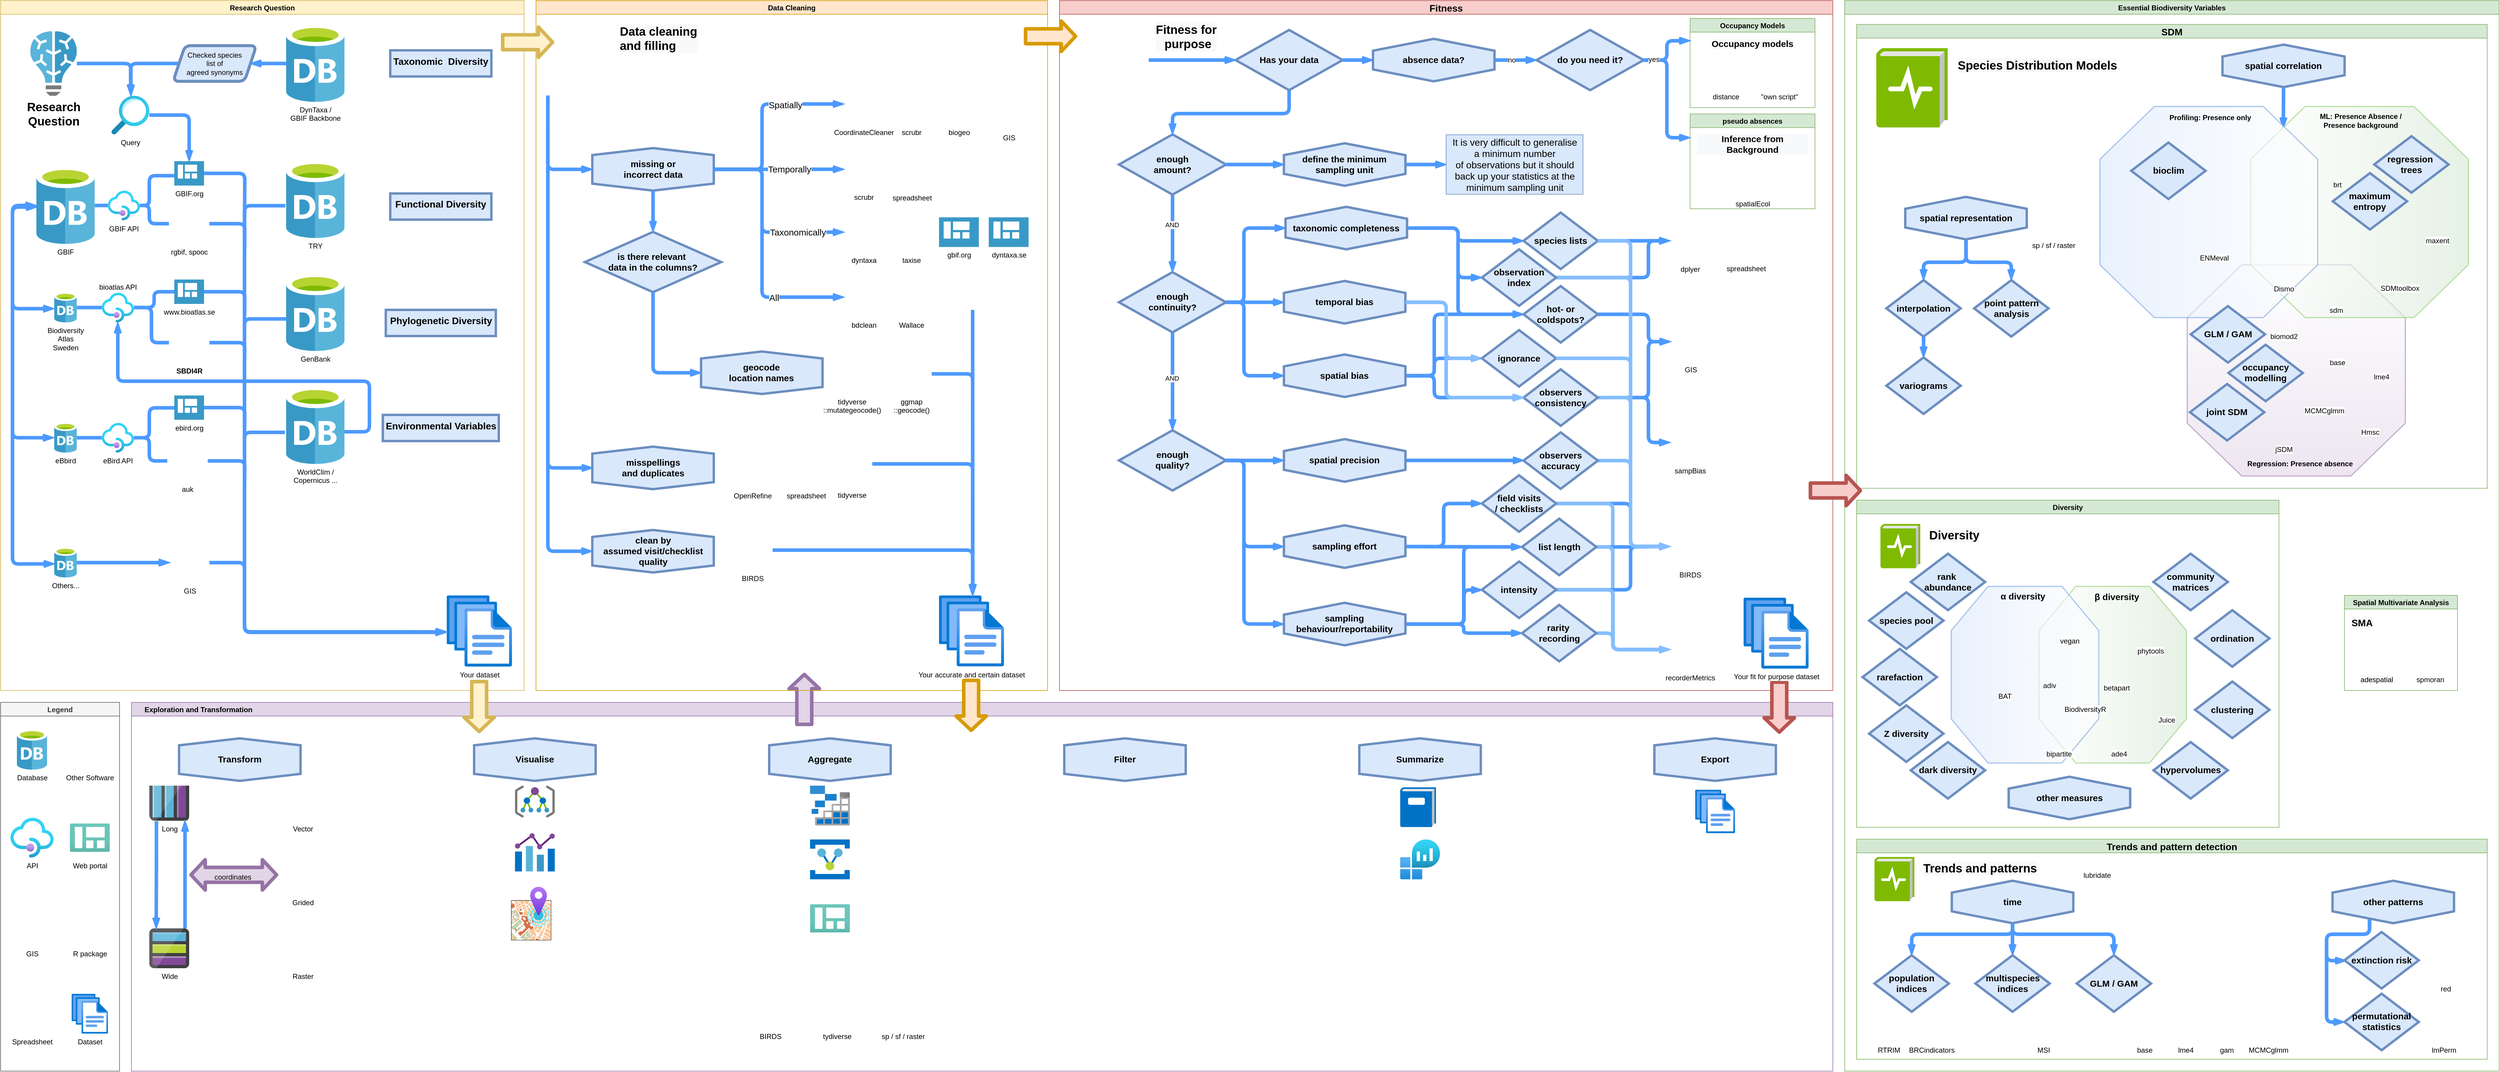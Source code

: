 <mxfile version="13.10.4" type="github">
  <diagram id="C5RBs43oDa-KdzZeNtuy" name="Page-1">
    <mxGraphModel dx="6200" dy="3244" grid="1" gridSize="10" guides="1" tooltips="1" connect="1" arrows="1" fold="1" page="1" pageScale="1" pageWidth="3300" pageHeight="2339" math="0" shadow="0">
      <root>
        <mxCell id="WIyWlLk6GJQsqaUBKTNV-0" />
        <mxCell id="WIyWlLk6GJQsqaUBKTNV-1" parent="WIyWlLk6GJQsqaUBKTNV-0" />
        <mxCell id="3pJFGj4-_oHTbB4DjswW-112" value="Essential Biodiversity Variables" style="swimlane;labelBackgroundColor=none;fontSize=12;align=center;fillColor=#d5e8d4;strokeColor=#82b366;" vertex="1" parent="WIyWlLk6GJQsqaUBKTNV-1">
          <mxGeometry x="3100" width="1100" height="1800" as="geometry" />
        </mxCell>
        <mxCell id="awDAAARCZt9qaH9nBusd-10" value="Diversity" style="swimlane;container=1;fillColor=#d5e8d4;strokeColor=#82b366;" parent="3pJFGj4-_oHTbB4DjswW-112" vertex="1">
          <mxGeometry x="20" y="840" width="710" height="550" as="geometry">
            <mxRectangle width="80" height="23" as="alternateBounds" />
          </mxGeometry>
        </mxCell>
        <mxCell id="mfQDYrMZqN6Y804PRQHQ-18" style="edgeStyle=orthogonalEdgeStyle;rounded=1;orthogonalLoop=1;jettySize=auto;html=1;entryX=0;entryY=0.5;entryDx=0;entryDy=0;fontSize=24;" parent="awDAAARCZt9qaH9nBusd-10" target="mfQDYrMZqN6Y804PRQHQ-16" edge="1">
          <mxGeometry x="900" y="118.06" as="geometry">
            <mxPoint x="1690" y="647.6" as="sourcePoint" />
          </mxGeometry>
        </mxCell>
        <mxCell id="3pJFGj4-_oHTbB4DjswW-29" value="&lt;div style=&quot;color: rgb(0 , 0 , 0) ; font-family: &amp;#34;helvetica&amp;#34; ; font-style: normal ; letter-spacing: normal ; text-align: center ; text-indent: 0px ; text-transform: none ; word-spacing: 0px ; background-color: rgb(248 , 249 , 250)&quot;&gt;&lt;span style=&quot;font-size: 20px&quot;&gt;&lt;b&gt;Diversity&lt;/b&gt;&lt;/span&gt;&lt;/div&gt;" style="text;whiteSpace=wrap;html=1;fontSize=16;" vertex="1" parent="awDAAARCZt9qaH9nBusd-10">
          <mxGeometry x="120" y="40" width="100" height="40" as="geometry" />
        </mxCell>
        <mxCell id="3pJFGj4-_oHTbB4DjswW-100" value="" style="aspect=fixed;html=1;points=[];align=center;image;fontSize=12;image=img/lib/mscae/LogDiagnostics.svg;" vertex="1" parent="awDAAARCZt9qaH9nBusd-10">
          <mxGeometry x="40" y="40.0" width="67" height="74.44" as="geometry" />
        </mxCell>
        <mxCell id="3pJFGj4-_oHTbB4DjswW-105" value="" style="group" vertex="1" connectable="0" parent="awDAAARCZt9qaH9nBusd-10">
          <mxGeometry x="10" y="90" width="684" height="446.5" as="geometry" />
        </mxCell>
        <mxCell id="3pJFGj4-_oHTbB4DjswW-9" value="&lt;div&gt;&lt;br&gt;&lt;/div&gt;&lt;div&gt;rank&amp;nbsp;&lt;/div&gt;&lt;div&gt;abundance&lt;/div&gt;" style="rhombus;whiteSpace=wrap;html=1;fontSize=15;rounded=0;fontStyle=1;strokeColor=#6c8ebf;strokeWidth=4;fillColor=#dae8fc;spacing=5;spacingTop=-20;" vertex="1" parent="3pJFGj4-_oHTbB4DjswW-105">
          <mxGeometry x="81" width="125" height="95" as="geometry" />
        </mxCell>
        <mxCell id="3pJFGj4-_oHTbB4DjswW-10" value="&lt;div&gt;&lt;br&gt;&lt;/div&gt;&lt;div&gt;species pool&lt;/div&gt;" style="rhombus;whiteSpace=wrap;html=1;fontSize=15;rounded=0;fontStyle=1;strokeColor=#6c8ebf;strokeWidth=4;fillColor=#dae8fc;spacing=5;spacingTop=-20;" vertex="1" parent="3pJFGj4-_oHTbB4DjswW-105">
          <mxGeometry x="11" y="65.0" width="125" height="95" as="geometry" />
        </mxCell>
        <mxCell id="3pJFGj4-_oHTbB4DjswW-12" value="&lt;div&gt;&lt;br&gt;&lt;/div&gt;&lt;div&gt;dark diversity&lt;/div&gt;" style="rhombus;whiteSpace=wrap;html=1;fontSize=15;rounded=0;fontStyle=1;strokeColor=#6c8ebf;strokeWidth=4;fillColor=#dae8fc;spacing=5;spacingTop=-20;" vertex="1" parent="3pJFGj4-_oHTbB4DjswW-105">
          <mxGeometry x="81" y="316.75" width="125" height="95" as="geometry" />
        </mxCell>
        <mxCell id="3pJFGj4-_oHTbB4DjswW-14" value="&lt;div&gt;&lt;br&gt;&lt;/div&gt;&lt;div&gt;rarefaction&lt;/div&gt;" style="rhombus;whiteSpace=wrap;html=1;fontSize=15;rounded=0;fontStyle=1;strokeColor=#6c8ebf;strokeWidth=4;fillColor=#dae8fc;spacing=5;spacingTop=-20;" vertex="1" parent="3pJFGj4-_oHTbB4DjswW-105">
          <mxGeometry y="160.0" width="125" height="95" as="geometry" />
        </mxCell>
        <mxCell id="3pJFGj4-_oHTbB4DjswW-26" value="&lt;span&gt;&lt;br&gt;other measures&lt;/span&gt;" style="shape=hexagon;perimeter=hexagonPerimeter2;whiteSpace=wrap;html=1;fixedSize=1;rounded=0;labelBackgroundColor=none;strokeColor=#6c8ebf;fillColor=#dae8fc;gradientColor=none;fontSize=15;direction=south;strokeWidth=4;spacing=5;spacingTop=-20;fontStyle=1;verticalAlign=middle;size=20.0;" vertex="1" parent="3pJFGj4-_oHTbB4DjswW-105">
          <mxGeometry x="245.572" y="375" width="204.235" height="71.5" as="geometry" />
        </mxCell>
        <mxCell id="3pJFGj4-_oHTbB4DjswW-11" value="&lt;div&gt;&lt;br&gt;&lt;/div&gt;&lt;div&gt;Z diversity&lt;/div&gt;" style="rhombus;whiteSpace=wrap;html=1;fontSize=15;rounded=0;fontStyle=1;strokeColor=#6c8ebf;strokeWidth=4;fillColor=#dae8fc;spacing=5;spacingTop=-20;" vertex="1" parent="3pJFGj4-_oHTbB4DjswW-105">
          <mxGeometry x="11" y="255" width="125" height="95" as="geometry" />
        </mxCell>
        <mxCell id="3pJFGj4-_oHTbB4DjswW-40" value="" style="verticalLabelPosition=bottom;verticalAlign=middle;html=1;shape=mxgraph.basic.polygon;polyCoords=[[0.25,0],[0.75,0],[1,0.25],[1,0.75],[0.75,1],[0.25,1],[0,0.75],[0,0.25]];polyline=0;rounded=0;fontSize=15;fontStyle=1;strokeWidth=2;fillColor=#d5e8d4;spacing=5;spacingTop=-20;gradientDirection=west;opacity=60;gradientColor=#ffffff;strokeColor=#97D077;" vertex="1" parent="3pJFGj4-_oHTbB4DjswW-105">
          <mxGeometry x="296.37" y="55" width="248" height="297" as="geometry" />
        </mxCell>
        <mxCell id="3pJFGj4-_oHTbB4DjswW-41" value="" style="verticalLabelPosition=bottom;verticalAlign=middle;html=1;shape=mxgraph.basic.polygon;polyCoords=[[0.25,0],[0.75,0],[1,0.25],[1,0.75],[0.75,1],[0.25,1],[0,0.75],[0,0.25]];polyline=0;rounded=0;fontSize=15;fontStyle=1;strokeWidth=2;fillColor=#dae8fc;spacing=5;spacingTop=-20;gradientDirection=east;gradientColor=#ffffff;opacity=60;strokeColor=#7EA6E0;" vertex="1" parent="3pJFGj4-_oHTbB4DjswW-105">
          <mxGeometry x="149" y="55" width="248" height="297" as="geometry" />
        </mxCell>
        <mxCell id="3pJFGj4-_oHTbB4DjswW-42" value="&lt;span style=&quot;font-size: 15px&quot;&gt;α diversity&lt;/span&gt;" style="text;html=1;align=center;verticalAlign=middle;resizable=0;points=[];autosize=1;fontStyle=1" vertex="1" parent="3pJFGj4-_oHTbB4DjswW-105">
          <mxGeometry x="224.25" y="61" width="90" height="20" as="geometry" />
        </mxCell>
        <mxCell id="Y2ZBj6na6wr-5ao4Nka5-165" value="vegan" style="shape=image;html=1;verticalAlign=top;verticalLabelPosition=bottom;labelBackgroundColor=#ffffff;imageAspect=0;aspect=fixed;image=https://cdn4.iconfinder.com/data/icons/logos-and-brands/512/285_R_Project_logo-128.png" parent="3pJFGj4-_oHTbB4DjswW-105" vertex="1">
          <mxGeometry x="313.819" y="65" width="67.746" height="67.746" as="geometry" />
        </mxCell>
        <mxCell id="3pJFGj4-_oHTbB4DjswW-3" value="adiv" style="shape=image;html=1;verticalAlign=top;verticalLabelPosition=bottom;labelBackgroundColor=#ffffff;imageAspect=0;aspect=fixed;image=https://cdn4.iconfinder.com/data/icons/logos-and-brands/512/285_R_Project_logo-128.png" vertex="1" parent="3pJFGj4-_oHTbB4DjswW-105">
          <mxGeometry x="280" y="140.0" width="67.746" height="67.746" as="geometry" />
        </mxCell>
        <mxCell id="3pJFGj4-_oHTbB4DjswW-4" value="bipartite" style="shape=image;html=1;verticalAlign=top;verticalLabelPosition=bottom;labelBackgroundColor=#ffffff;imageAspect=0;aspect=fixed;image=https://cdn4.iconfinder.com/data/icons/logos-and-brands/512/285_R_Project_logo-128.png" vertex="1" parent="3pJFGj4-_oHTbB4DjswW-105">
          <mxGeometry x="296.37" y="255" width="67.746" height="67.746" as="geometry" />
        </mxCell>
        <mxCell id="3pJFGj4-_oHTbB4DjswW-5" value="BAT" style="shape=image;html=1;verticalAlign=top;verticalLabelPosition=bottom;labelBackgroundColor=#ffffff;imageAspect=0;aspect=fixed;image=https://cdn4.iconfinder.com/data/icons/logos-and-brands/512/285_R_Project_logo-128.png" vertex="1" parent="3pJFGj4-_oHTbB4DjswW-105">
          <mxGeometry x="205.499" y="158.75" width="67.746" height="67.746" as="geometry" />
        </mxCell>
        <mxCell id="3pJFGj4-_oHTbB4DjswW-19" value="betapart" style="shape=image;html=1;verticalAlign=top;verticalLabelPosition=bottom;labelBackgroundColor=#ffffff;imageAspect=0;aspect=fixed;image=https://cdn4.iconfinder.com/data/icons/logos-and-brands/512/285_R_Project_logo-128.png" vertex="1" parent="3pJFGj4-_oHTbB4DjswW-105">
          <mxGeometry x="393.129" y="144.25" width="67.746" height="67.746" as="geometry" />
        </mxCell>
        <mxCell id="3pJFGj4-_oHTbB4DjswW-43" value="&lt;span style=&quot;font-size: 15px&quot;&gt;β&lt;/span&gt;&lt;span style=&quot;font-size: 15px&quot;&gt;&amp;nbsp;diversity&lt;/span&gt;" style="text;html=1;align=center;verticalAlign=middle;resizable=0;points=[];autosize=1;fontStyle=1" vertex="1" parent="3pJFGj4-_oHTbB4DjswW-105">
          <mxGeometry x="382.0" y="62" width="90" height="20" as="geometry" />
        </mxCell>
        <mxCell id="3pJFGj4-_oHTbB4DjswW-22" value="ade4&lt;span style=&quot;color: rgba(0 , 0 , 0 , 0) ; font-family: monospace ; font-size: 0px ; background-color: rgb(248 , 249 , 250)&quot;&gt;%3CmxGraphModel%3E%3Croot%3E%3CmxCell%20id%3D%220%22%2F%3E%3CmxCell%20id%3D%221%22%20parent%3D%220%22%2F%3E%3CmxCell%20id%3D%222%22%20value%3D%22adiv%22%20style%3D%22shape%3Dimage%3Bhtml%3D1%3BverticalAlign%3Dtop%3BverticalLabelPosition%3Dbottom%3BlabelBackgroundColor%3D%23ffffff%3BimageAspect%3D0%3Baspect%3Dfixed%3Bimage%3Dhttps%3A%2F%2Fcdn4.iconfinder.com%2Fdata%2Ficons%2Flogos-and-brands%2F512%2F285_R_Project_logo-128.png%22%20vertex%3D%221%22%20parent%3D%221%22%3E%3CmxGeometry%20x%3D%223957%22%20y%3D%221850%22%20width%3D%2267.746%22%20height%3D%2267.746%22%20as%3D%22geometry%22%2F%3E%3C%2FmxCell%3E%3C%2Froot%3E%3C%2FmxGraphModel%3E&lt;/span&gt;" style="shape=image;html=1;verticalAlign=top;verticalLabelPosition=bottom;labelBackgroundColor=#ffffff;imageAspect=0;aspect=fixed;image=https://cdn4.iconfinder.com/data/icons/logos-and-brands/512/285_R_Project_logo-128.png" vertex="1" parent="3pJFGj4-_oHTbB4DjswW-105">
          <mxGeometry x="397" y="255" width="67.746" height="67.746" as="geometry" />
        </mxCell>
        <mxCell id="3pJFGj4-_oHTbB4DjswW-23" value="phytools" style="shape=image;html=1;verticalAlign=top;verticalLabelPosition=bottom;labelBackgroundColor=#ffffff;imageAspect=0;aspect=fixed;image=https://cdn4.iconfinder.com/data/icons/logos-and-brands/512/285_R_Project_logo-128.png" vertex="1" parent="3pJFGj4-_oHTbB4DjswW-105">
          <mxGeometry x="449.81" y="82" width="67.746" height="67.746" as="geometry" />
        </mxCell>
        <mxCell id="3pJFGj4-_oHTbB4DjswW-24" value="Juice" style="shape=image;html=1;verticalAlign=top;verticalLabelPosition=bottom;labelBackgroundColor=#ffffff;imageAspect=0;aspect=fixed;image=https://cdn3.iconfinder.com/data/icons/google-suits-1/32/3_sites_google_window_website_search_engine-128.png;fontSize=12;" vertex="1" parent="3pJFGj4-_oHTbB4DjswW-105">
          <mxGeometry x="477.37" y="199" width="67" height="67" as="geometry" />
        </mxCell>
        <mxCell id="3pJFGj4-_oHTbB4DjswW-102" value="" style="group" vertex="1" connectable="0" parent="3pJFGj4-_oHTbB4DjswW-105">
          <mxGeometry x="489" y="2.842e-14" width="195" height="411.75" as="geometry" />
        </mxCell>
        <mxCell id="3pJFGj4-_oHTbB4DjswW-13" value="&lt;div&gt;&lt;br&gt;&lt;/div&gt;&lt;div&gt;community matrices&lt;/div&gt;" style="rhombus;whiteSpace=wrap;html=1;fontSize=15;rounded=0;fontStyle=1;strokeColor=#6c8ebf;strokeWidth=4;fillColor=#dae8fc;spacing=5;spacingTop=-20;" vertex="1" parent="3pJFGj4-_oHTbB4DjswW-102">
          <mxGeometry width="125" height="95" as="geometry" />
        </mxCell>
        <mxCell id="3pJFGj4-_oHTbB4DjswW-20" value="&lt;div&gt;&lt;br&gt;&lt;/div&gt;&lt;div&gt;clustering&lt;/div&gt;" style="rhombus;whiteSpace=wrap;html=1;fontSize=15;rounded=0;fontStyle=1;strokeColor=#6c8ebf;strokeWidth=4;fillColor=#dae8fc;spacing=5;spacingTop=-20;" vertex="1" parent="3pJFGj4-_oHTbB4DjswW-102">
          <mxGeometry x="70" y="215" width="125" height="95" as="geometry" />
        </mxCell>
        <mxCell id="3pJFGj4-_oHTbB4DjswW-21" value="&lt;div&gt;&lt;br&gt;&lt;/div&gt;&lt;div&gt;ordination&lt;/div&gt;" style="rhombus;whiteSpace=wrap;html=1;fontSize=15;rounded=0;fontStyle=1;strokeColor=#6c8ebf;strokeWidth=4;fillColor=#dae8fc;spacing=5;spacingTop=-20;" vertex="1" parent="3pJFGj4-_oHTbB4DjswW-102">
          <mxGeometry x="70" y="95" width="125" height="95" as="geometry" />
        </mxCell>
        <mxCell id="3pJFGj4-_oHTbB4DjswW-25" value="&lt;div&gt;&lt;br&gt;&lt;/div&gt;&lt;div&gt;hypervolumes&lt;/div&gt;" style="rhombus;whiteSpace=wrap;html=1;fontSize=15;rounded=0;fontStyle=1;strokeColor=#6c8ebf;strokeWidth=4;fillColor=#dae8fc;spacing=5;spacingTop=-20;" vertex="1" parent="3pJFGj4-_oHTbB4DjswW-102">
          <mxGeometry y="316.75" width="125" height="95" as="geometry" />
        </mxCell>
        <mxCell id="3pJFGj4-_oHTbB4DjswW-110" value="BiodiversityR" style="shape=image;html=1;verticalAlign=top;verticalLabelPosition=bottom;labelBackgroundColor=#ffffff;imageAspect=0;aspect=fixed;image=https://cdn4.iconfinder.com/data/icons/logos-and-brands/512/285_R_Project_logo-128.png" vertex="1" parent="3pJFGj4-_oHTbB4DjswW-105">
          <mxGeometry x="340" y="180" width="67.746" height="67.746" as="geometry" />
        </mxCell>
        <mxCell id="awDAAARCZt9qaH9nBusd-19" value="SDM" style="swimlane;fontSize=16;fillColor=#d5e8d4;strokeColor=#82b366;" parent="3pJFGj4-_oHTbB4DjswW-112" vertex="1">
          <mxGeometry x="20" y="40" width="1060" height="780" as="geometry" />
        </mxCell>
        <mxCell id="Y2ZBj6na6wr-5ao4Nka5-161" value="&lt;div style=&quot;color: rgb(0 , 0 , 0) ; font-family: &amp;#34;helvetica&amp;#34; ; font-style: normal ; letter-spacing: normal ; text-align: center ; text-indent: 0px ; text-transform: none ; word-spacing: 0px ; background-color: rgb(248 , 249 , 250)&quot;&gt;&lt;span style=&quot;font-size: 20px&quot;&gt;&lt;b&gt;Species Distribution Models&lt;/b&gt;&lt;/span&gt;&lt;/div&gt;" style="text;whiteSpace=wrap;html=1;fontSize=16;" parent="awDAAARCZt9qaH9nBusd-19" vertex="1">
          <mxGeometry x="167.5" y="49.75" width="310" height="40" as="geometry" />
        </mxCell>
        <mxCell id="aQgeZc3YTdZVwDT0ifam-16" style="edgeStyle=orthogonalEdgeStyle;rounded=1;orthogonalLoop=1;jettySize=auto;html=1;entryX=0.842;entryY=0.104;entryDx=0;entryDy=0;entryPerimeter=0;strokeColor=#4D9AFF;strokeWidth=6;fillColor=#7EA6E0;endFill=0;endArrow=openThin;startFill=0;" parent="awDAAARCZt9qaH9nBusd-19" source="Y2ZBj6na6wr-5ao4Nka5-167" target="aQgeZc3YTdZVwDT0ifam-7" edge="1">
          <mxGeometry relative="1" as="geometry" />
        </mxCell>
        <mxCell id="Y2ZBj6na6wr-5ao4Nka5-167" value="&lt;br&gt;spatial correlation" style="shape=hexagon;perimeter=hexagonPerimeter2;whiteSpace=wrap;html=1;fixedSize=1;rounded=0;labelBackgroundColor=none;strokeColor=#6c8ebf;fillColor=#dae8fc;gradientColor=none;fontSize=15;direction=south;strokeWidth=4;spacing=5;spacingTop=-20;fontStyle=1;verticalAlign=middle;size=20.0;" parent="awDAAARCZt9qaH9nBusd-19" vertex="1">
          <mxGeometry x="615.002" y="34.0" width="205.235" height="71.5" as="geometry" />
        </mxCell>
        <mxCell id="Y2ZBj6na6wr-5ao4Nka5-175" style="edgeStyle=orthogonalEdgeStyle;jumpStyle=none;orthogonalLoop=1;jettySize=auto;html=1;entryX=0.5;entryY=0;entryDx=0;entryDy=0;startFill=0;endArrow=openThin;endFill=0;strokeColor=#4D9AFF;strokeWidth=6;fillColor=#7EA6E0;fontSize=11;exitX=1;exitY=0.5;exitDx=0;exitDy=0;" parent="awDAAARCZt9qaH9nBusd-19" source="Y2ZBj6na6wr-5ao4Nka5-172" target="3pJFGj4-_oHTbB4DjswW-6" edge="1">
          <mxGeometry relative="1" as="geometry">
            <Array as="points">
              <mxPoint x="184" y="400" />
              <mxPoint x="113" y="400" />
            </Array>
            <mxPoint x="152.12" y="450" as="targetPoint" />
          </mxGeometry>
        </mxCell>
        <mxCell id="Y2ZBj6na6wr-5ao4Nka5-176" style="edgeStyle=orthogonalEdgeStyle;jumpStyle=none;orthogonalLoop=1;jettySize=auto;html=1;startFill=0;endArrow=openThin;endFill=0;strokeColor=#4D9AFF;strokeWidth=6;fillColor=#7EA6E0;fontSize=11;entryX=0.5;entryY=0;entryDx=0;entryDy=0;exitX=1;exitY=0.5;exitDx=0;exitDy=0;" parent="awDAAARCZt9qaH9nBusd-19" source="Y2ZBj6na6wr-5ao4Nka5-172" target="3pJFGj4-_oHTbB4DjswW-7" edge="1">
          <mxGeometry relative="1" as="geometry">
            <Array as="points">
              <mxPoint x="184" y="400" />
              <mxPoint x="260" y="400" />
            </Array>
            <mxPoint x="376.36" y="450" as="targetPoint" />
          </mxGeometry>
        </mxCell>
        <mxCell id="Y2ZBj6na6wr-5ao4Nka5-171" value="sp / sf / raster" style="shape=image;html=1;verticalAlign=top;verticalLabelPosition=bottom;labelBackgroundColor=#ffffff;imageAspect=0;aspect=fixed;image=https://cdn4.iconfinder.com/data/icons/logos-and-brands/512/285_R_Project_logo-128.png" parent="awDAAARCZt9qaH9nBusd-19" vertex="1">
          <mxGeometry x="297.499" y="290" width="67.746" height="67.746" as="geometry" />
        </mxCell>
        <mxCell id="Y2ZBj6na6wr-5ao4Nka5-172" value="&lt;br&gt;spatial representation" style="shape=hexagon;perimeter=hexagonPerimeter2;whiteSpace=wrap;html=1;fixedSize=1;rounded=0;labelBackgroundColor=none;strokeColor=#6c8ebf;fillColor=#dae8fc;gradientColor=none;fontSize=15;direction=south;strokeWidth=4;spacing=5;spacingTop=-20;fontStyle=1;verticalAlign=middle;size=20.0;" parent="awDAAARCZt9qaH9nBusd-19" vertex="1">
          <mxGeometry x="81.742" y="290" width="204.235" height="71.5" as="geometry" />
        </mxCell>
        <mxCell id="Y2ZBj6na6wr-5ao4Nka5-178" style="edgeStyle=orthogonalEdgeStyle;orthogonalLoop=1;jettySize=auto;html=1;entryX=0.5;entryY=0;entryDx=0;entryDy=0;startFill=0;endArrow=openThin;endFill=0;strokeColor=#4D9AFF;strokeWidth=6;fillColor=#7EA6E0;exitX=0.5;exitY=1;exitDx=0;exitDy=0;" parent="awDAAARCZt9qaH9nBusd-19" source="3pJFGj4-_oHTbB4DjswW-6" target="3pJFGj4-_oHTbB4DjswW-8" edge="1">
          <mxGeometry relative="1" as="geometry">
            <mxPoint x="152.12" y="461.5" as="sourcePoint" />
            <mxPoint x="152.12" y="510" as="targetPoint" />
          </mxGeometry>
        </mxCell>
        <mxCell id="aQgeZc3YTdZVwDT0ifam-14" value="" style="group" parent="awDAAARCZt9qaH9nBusd-19" vertex="1" connectable="0">
          <mxGeometry x="409" y="138" width="624.37" height="630.66" as="geometry" />
        </mxCell>
        <mxCell id="aQgeZc3YTdZVwDT0ifam-9" value="" style="verticalLabelPosition=bottom;verticalAlign=middle;html=1;shape=mxgraph.basic.polygon;polyCoords=[[0.25,0],[0.75,0],[1,0.25],[1,0.75],[0.75,1],[0.25,1],[0,0.75],[0,0.25]];polyline=0;rounded=0;fontSize=15;fontStyle=1;strokeWidth=2;fillColor=#e1d5e7;spacing=5;spacingTop=-20;gradientDirection=north;gradientColor=#ffffff;opacity=60;strokeColor=#A680B8;" parent="aQgeZc3YTdZVwDT0ifam-14" vertex="1">
          <mxGeometry x="146.74" y="266.32" width="366.63" height="355" as="geometry" />
        </mxCell>
        <mxCell id="aQgeZc3YTdZVwDT0ifam-8" value="" style="verticalLabelPosition=bottom;verticalAlign=middle;html=1;shape=mxgraph.basic.polygon;polyCoords=[[0.25,0],[0.75,0],[1,0.25],[1,0.75],[0.75,1],[0.25,1],[0,0.75],[0,0.25]];polyline=0;rounded=0;fontSize=15;fontStyle=1;strokeWidth=2;fillColor=#d5e8d4;spacing=5;spacingTop=-20;gradientDirection=west;opacity=60;gradientColor=#ffffff;strokeColor=#97D077;" parent="aQgeZc3YTdZVwDT0ifam-14" vertex="1">
          <mxGeometry x="253.37" width="366" height="355" as="geometry" />
        </mxCell>
        <mxCell id="aQgeZc3YTdZVwDT0ifam-7" value="" style="verticalLabelPosition=bottom;verticalAlign=middle;html=1;shape=mxgraph.basic.polygon;polyCoords=[[0.25,0],[0.75,0],[1,0.25],[1,0.75],[0.75,1],[0.25,1],[0,0.75],[0,0.25]];polyline=0;rounded=0;fontSize=15;fontStyle=1;strokeWidth=2;fillColor=#dae8fc;spacing=5;spacingTop=-20;gradientDirection=east;gradientColor=#ffffff;opacity=60;strokeColor=#7EA6E0;" parent="aQgeZc3YTdZVwDT0ifam-14" vertex="1">
          <mxGeometry width="366" height="355" as="geometry" />
        </mxCell>
        <mxCell id="Y2ZBj6na6wr-5ao4Nka5-168" value="Dismo" style="shape=image;html=1;verticalAlign=top;verticalLabelPosition=bottom;labelBackgroundColor=#ffffff;imageAspect=0;aspect=fixed;image=https://cdn4.iconfinder.com/data/icons/logos-and-brands/512/285_R_Project_logo-128.png" parent="aQgeZc3YTdZVwDT0ifam-14" vertex="1">
          <mxGeometry x="275.619" y="225.16" width="67.746" height="67.746" as="geometry" />
        </mxCell>
        <mxCell id="Y2ZBj6na6wr-5ao4Nka5-184" value="MCMCglmm" style="shape=image;html=1;verticalAlign=top;verticalLabelPosition=bottom;labelBackgroundColor=#ffffff;imageAspect=0;aspect=fixed;image=https://cdn4.iconfinder.com/data/icons/logos-and-brands/512/285_R_Project_logo-128.png" parent="aQgeZc3YTdZVwDT0ifam-14" vertex="1">
          <mxGeometry x="343.37" y="430.66" width="67.746" height="67.746" as="geometry" />
        </mxCell>
        <mxCell id="Y2ZBj6na6wr-5ao4Nka5-183" value="sdm" style="shape=image;html=1;verticalAlign=top;verticalLabelPosition=bottom;labelBackgroundColor=#ffffff;imageAspect=0;aspect=fixed;image=https://cdn4.iconfinder.com/data/icons/logos-and-brands/512/285_R_Project_logo-128.png" parent="aQgeZc3YTdZVwDT0ifam-14" vertex="1">
          <mxGeometry x="363.37" y="261.13" width="67.746" height="67.746" as="geometry" />
        </mxCell>
        <mxCell id="Y2ZBj6na6wr-5ao4Nka5-182" value="biomod2" style="shape=image;html=1;verticalAlign=top;verticalLabelPosition=bottom;labelBackgroundColor=#ffffff;imageAspect=0;aspect=fixed;image=https://cdn4.iconfinder.com/data/icons/logos-and-brands/512/285_R_Project_logo-128.png" parent="aQgeZc3YTdZVwDT0ifam-14" vertex="1">
          <mxGeometry x="275.62" y="305.66" width="67.746" height="67.746" as="geometry" />
        </mxCell>
        <mxCell id="Y2ZBj6na6wr-5ao4Nka5-181" value="jSDM" style="shape=image;html=1;verticalAlign=top;verticalLabelPosition=bottom;labelBackgroundColor=#ffffff;imageAspect=0;aspect=fixed;image=https://cdn4.iconfinder.com/data/icons/logos-and-brands/512/285_R_Project_logo-128.png" parent="aQgeZc3YTdZVwDT0ifam-14" vertex="1">
          <mxGeometry x="275.62" y="495.66" width="67.746" height="67.746" as="geometry" />
        </mxCell>
        <mxCell id="Y2ZBj6na6wr-5ao4Nka5-180" value="brt" style="shape=image;html=1;verticalAlign=top;verticalLabelPosition=bottom;labelBackgroundColor=#ffffff;imageAspect=0;aspect=fixed;image=https://cdn4.iconfinder.com/data/icons/logos-and-brands/512/285_R_Project_logo-128.png" parent="aQgeZc3YTdZVwDT0ifam-14" vertex="1">
          <mxGeometry x="365.62" y="50.0" width="67.746" height="67.746" as="geometry" />
        </mxCell>
        <mxCell id="Y2ZBj6na6wr-5ao4Nka5-179" value="Hmsc" style="shape=image;html=1;verticalAlign=top;verticalLabelPosition=bottom;labelBackgroundColor=#ffffff;imageAspect=0;aspect=fixed;image=https://cdn4.iconfinder.com/data/icons/logos-and-brands/512/285_R_Project_logo-128.png" parent="aQgeZc3YTdZVwDT0ifam-14" vertex="1">
          <mxGeometry x="419.999" y="466.66" width="67.746" height="67.746" as="geometry" />
        </mxCell>
        <mxCell id="Y2ZBj6na6wr-5ao4Nka5-185" value="lme4" style="shape=image;html=1;verticalAlign=top;verticalLabelPosition=bottom;labelBackgroundColor=#ffffff;imageAspect=0;aspect=fixed;image=https://cdn4.iconfinder.com/data/icons/logos-and-brands/512/285_R_Project_logo-128.png" parent="aQgeZc3YTdZVwDT0ifam-14" vertex="1">
          <mxGeometry x="439.369" y="373.41" width="67.746" height="67.746" as="geometry" />
        </mxCell>
        <mxCell id="Y2ZBj6na6wr-5ao4Nka5-195" value="maxent" style="shape=image;html=1;verticalAlign=top;verticalLabelPosition=bottom;labelBackgroundColor=#ffffff;imageAspect=0;aspect=fixed;image=https://cdn3.iconfinder.com/data/icons/google-suits-1/32/3_sites_google_window_website_search_engine-128.png;fontSize=12;" parent="aQgeZc3YTdZVwDT0ifam-14" vertex="1">
          <mxGeometry x="533.37" y="145.0" width="67" height="67" as="geometry" />
        </mxCell>
        <mxCell id="Y2ZBj6na6wr-5ao4Nka5-196" value="SDMtoolbox" style="shape=image;html=1;verticalAlign=top;verticalLabelPosition=bottom;labelBackgroundColor=#ffffff;imageAspect=0;aspect=fixed;image=https://cdn3.iconfinder.com/data/icons/google-suits-1/32/3_sites_google_window_website_search_engine-128.png;fontSize=12;" parent="aQgeZc3YTdZVwDT0ifam-14" vertex="1">
          <mxGeometry x="470" y="225.16" width="67" height="67" as="geometry" />
        </mxCell>
        <mxCell id="aQgeZc3YTdZVwDT0ifam-0" value="&lt;div&gt;&lt;br&gt;&lt;/div&gt;&lt;div&gt;bioclim&lt;/div&gt;" style="rhombus;whiteSpace=wrap;html=1;fontSize=15;rounded=0;fontStyle=1;strokeColor=#6c8ebf;strokeWidth=4;fillColor=#dae8fc;spacing=5;spacingTop=-20;" parent="aQgeZc3YTdZVwDT0ifam-14" vertex="1">
          <mxGeometry x="52.61" y="60.66" width="125" height="95" as="geometry" />
        </mxCell>
        <mxCell id="aQgeZc3YTdZVwDT0ifam-1" value="&lt;div&gt;&lt;br&gt;&lt;/div&gt;&lt;div&gt;maximum entropy&lt;/div&gt;" style="rhombus;whiteSpace=wrap;html=1;fontSize=15;rounded=0;fontStyle=1;strokeColor=#6c8ebf;strokeWidth=4;fillColor=#dae8fc;spacing=5;spacingTop=-20;" parent="aQgeZc3YTdZVwDT0ifam-14" vertex="1">
          <mxGeometry x="391.37" y="112.0" width="125" height="95" as="geometry" />
        </mxCell>
        <mxCell id="aQgeZc3YTdZVwDT0ifam-2" value="&lt;div&gt;&lt;br&gt;&lt;/div&gt;&lt;div&gt;GLM / GAM&lt;/div&gt;" style="rhombus;whiteSpace=wrap;html=1;fontSize=15;rounded=0;fontStyle=1;strokeColor=#6c8ebf;strokeWidth=4;fillColor=#dae8fc;spacing=5;spacingTop=-20;" parent="aQgeZc3YTdZVwDT0ifam-14" vertex="1">
          <mxGeometry x="152.62" y="335.66" width="125" height="95" as="geometry" />
        </mxCell>
        <mxCell id="aQgeZc3YTdZVwDT0ifam-3" value="&lt;div&gt;&lt;br&gt;&lt;/div&gt;&lt;div&gt;occupancy modelling&lt;/div&gt;" style="rhombus;whiteSpace=wrap;html=1;fontSize=15;rounded=0;fontStyle=1;strokeColor=#6c8ebf;strokeWidth=4;fillColor=#dae8fc;spacing=5;spacingTop=-20;" parent="aQgeZc3YTdZVwDT0ifam-14" vertex="1">
          <mxGeometry x="216" y="400.66" width="125" height="95" as="geometry" />
        </mxCell>
        <mxCell id="aQgeZc3YTdZVwDT0ifam-4" value="&lt;div&gt;&lt;br&gt;&lt;/div&gt;&lt;div&gt;joint SDM&lt;/div&gt;" style="rhombus;whiteSpace=wrap;html=1;fontSize=15;rounded=0;fontStyle=1;strokeColor=#6c8ebf;strokeWidth=4;fillColor=#dae8fc;spacing=5;spacingTop=-20;" parent="aQgeZc3YTdZVwDT0ifam-14" vertex="1">
          <mxGeometry x="151.37" y="466.66" width="125" height="95" as="geometry" />
        </mxCell>
        <mxCell id="aQgeZc3YTdZVwDT0ifam-5" value="base" style="shape=image;html=1;verticalAlign=top;verticalLabelPosition=bottom;labelBackgroundColor=#ffffff;imageAspect=0;aspect=fixed;image=https://cdn4.iconfinder.com/data/icons/logos-and-brands/512/285_R_Project_logo-128.png" parent="aQgeZc3YTdZVwDT0ifam-14" vertex="1">
          <mxGeometry x="365.619" y="349.29" width="67.746" height="67.746" as="geometry" />
        </mxCell>
        <mxCell id="aQgeZc3YTdZVwDT0ifam-6" value="ENMeval" style="shape=image;html=1;verticalAlign=top;verticalLabelPosition=bottom;labelBackgroundColor=#ffffff;imageAspect=0;aspect=fixed;image=https://cdn4.iconfinder.com/data/icons/logos-and-brands/512/285_R_Project_logo-128.png" parent="aQgeZc3YTdZVwDT0ifam-14" vertex="1">
          <mxGeometry x="158.37" y="173.62" width="67.746" height="67.746" as="geometry" />
        </mxCell>
        <mxCell id="aQgeZc3YTdZVwDT0ifam-10" value="&lt;div&gt;&lt;br&gt;&lt;/div&gt;&lt;div&gt;regression&amp;nbsp; trees&lt;/div&gt;" style="rhombus;whiteSpace=wrap;html=1;fontSize=15;rounded=0;fontStyle=1;strokeColor=#6c8ebf;strokeWidth=4;fillColor=#dae8fc;spacing=5;spacingTop=-20;" parent="aQgeZc3YTdZVwDT0ifam-14" vertex="1">
          <mxGeometry x="461.12" y="50" width="125" height="95" as="geometry" />
        </mxCell>
        <mxCell id="aQgeZc3YTdZVwDT0ifam-11" value="Profiling: Presence only" style="text;html=1;align=center;verticalAlign=middle;resizable=0;points=[];autosize=1;fontStyle=1" parent="aQgeZc3YTdZVwDT0ifam-14" vertex="1">
          <mxGeometry x="110" y="8.62" width="150" height="20" as="geometry" />
        </mxCell>
        <mxCell id="aQgeZc3YTdZVwDT0ifam-12" value="ML: Presence Absence / &lt;br&gt;Presence background" style="text;html=1;align=center;verticalAlign=middle;resizable=0;points=[];autosize=1;fontStyle=1" parent="aQgeZc3YTdZVwDT0ifam-14" vertex="1">
          <mxGeometry x="363.37" y="8.62" width="150" height="30" as="geometry" />
        </mxCell>
        <mxCell id="aQgeZc3YTdZVwDT0ifam-13" value="Regression: Presence absence" style="text;html=1;align=center;verticalAlign=middle;resizable=0;points=[];autosize=1;fontStyle=1" parent="aQgeZc3YTdZVwDT0ifam-14" vertex="1">
          <mxGeometry x="241.12" y="591.0" width="190" height="20" as="geometry" />
        </mxCell>
        <mxCell id="3pJFGj4-_oHTbB4DjswW-6" value="&lt;div&gt;&lt;br&gt;&lt;/div&gt;&lt;div&gt;interpolation&lt;/div&gt;" style="rhombus;whiteSpace=wrap;html=1;fontSize=15;rounded=0;fontStyle=1;strokeColor=#6c8ebf;strokeWidth=4;fillColor=#dae8fc;spacing=5;spacingTop=-20;" vertex="1" parent="awDAAARCZt9qaH9nBusd-19">
          <mxGeometry x="50" y="430" width="125" height="95" as="geometry" />
        </mxCell>
        <mxCell id="3pJFGj4-_oHTbB4DjswW-7" value="&lt;div&gt;&lt;br&gt;&lt;/div&gt;&lt;div&gt;point pattern analysis&lt;/div&gt;" style="rhombus;whiteSpace=wrap;html=1;fontSize=15;rounded=0;fontStyle=1;strokeColor=#6c8ebf;strokeWidth=4;fillColor=#dae8fc;spacing=5;spacingTop=-20;" vertex="1" parent="awDAAARCZt9qaH9nBusd-19">
          <mxGeometry x="197.5" y="430" width="125" height="95" as="geometry" />
        </mxCell>
        <mxCell id="3pJFGj4-_oHTbB4DjswW-8" value="&lt;div&gt;&lt;br&gt;&lt;/div&gt;&lt;div&gt;variograms&lt;/div&gt;" style="rhombus;whiteSpace=wrap;html=1;fontSize=15;rounded=0;fontStyle=1;strokeColor=#6c8ebf;strokeWidth=4;fillColor=#dae8fc;spacing=5;spacingTop=-20;" vertex="1" parent="awDAAARCZt9qaH9nBusd-19">
          <mxGeometry x="50.0" y="560" width="125" height="95" as="geometry" />
        </mxCell>
        <mxCell id="3pJFGj4-_oHTbB4DjswW-99" value="" style="aspect=fixed;html=1;points=[];align=center;image;fontSize=12;image=img/lib/mscae/LogDiagnostics.svg;" vertex="1" parent="awDAAARCZt9qaH9nBusd-19">
          <mxGeometry x="33" y="40" width="120" height="133.33" as="geometry" />
        </mxCell>
        <mxCell id="3pJFGj4-_oHTbB4DjswW-123" value="Trends and pattern detection" style="swimlane;fontSize=16;container=1;fillColor=#d5e8d4;strokeColor=#82b366;" vertex="1" parent="3pJFGj4-_oHTbB4DjswW-112">
          <mxGeometry x="20" y="1410" width="1060" height="370" as="geometry">
            <mxRectangle x="6230" y="1590" width="110" height="23" as="alternateBounds" />
          </mxGeometry>
        </mxCell>
        <mxCell id="3pJFGj4-_oHTbB4DjswW-124" style="edgeStyle=orthogonalEdgeStyle;orthogonalLoop=1;jettySize=auto;html=1;exitX=1;exitY=0.5;exitDx=0;exitDy=0;entryX=0.5;entryY=0;entryDx=0;entryDy=0;labelBackgroundColor=none;startArrow=none;startFill=0;endArrow=openThin;endFill=0;strokeColor=#4D9AFF;strokeWidth=6;fontSize=25;fontColor=#000000;" edge="1" parent="3pJFGj4-_oHTbB4DjswW-123" source="3pJFGj4-_oHTbB4DjswW-127" target="3pJFGj4-_oHTbB4DjswW-146">
          <mxGeometry relative="1" as="geometry">
            <Array as="points">
              <mxPoint x="262" y="159.88" />
              <mxPoint x="92" y="159.88" />
            </Array>
          </mxGeometry>
        </mxCell>
        <mxCell id="3pJFGj4-_oHTbB4DjswW-125" style="edgeStyle=orthogonalEdgeStyle;orthogonalLoop=1;jettySize=auto;html=1;entryX=0.5;entryY=0;entryDx=0;entryDy=0;labelBackgroundColor=none;startArrow=none;startFill=0;endArrow=openThin;endFill=0;strokeColor=#4D9AFF;strokeWidth=6;fontSize=25;fontColor=#000000;exitX=1.016;exitY=0.501;exitDx=0;exitDy=0;exitPerimeter=0;" edge="1" parent="3pJFGj4-_oHTbB4DjswW-123" source="3pJFGj4-_oHTbB4DjswW-127" target="3pJFGj4-_oHTbB4DjswW-141">
          <mxGeometry relative="1" as="geometry">
            <Array as="points">
              <mxPoint x="262" y="159.88" />
              <mxPoint x="262" y="178.88" />
            </Array>
            <mxPoint x="170" y="159.88" as="sourcePoint" />
          </mxGeometry>
        </mxCell>
        <mxCell id="3pJFGj4-_oHTbB4DjswW-127" value="&lt;br&gt;time" style="shape=hexagon;perimeter=hexagonPerimeter2;whiteSpace=wrap;html=1;fixedSize=1;rounded=0;labelBackgroundColor=none;strokeColor=#6c8ebf;fillColor=#dae8fc;gradientColor=none;fontSize=15;direction=south;strokeWidth=4;spacing=5;spacingTop=-20;fontStyle=1;verticalAlign=middle;size=20.0;" vertex="1" parent="3pJFGj4-_oHTbB4DjswW-123">
          <mxGeometry x="160.002" y="69.88" width="204.235" height="71.5" as="geometry" />
        </mxCell>
        <mxCell id="3pJFGj4-_oHTbB4DjswW-128" value="lubridate" style="shape=image;html=1;verticalAlign=bottom;verticalLabelPosition=top;labelBackgroundColor=#ffffff;imageAspect=0;aspect=fixed;image=https://cdn4.iconfinder.com/data/icons/logos-and-brands/512/285_R_Project_logo-128.png;labelPosition=center;align=center;" vertex="1" parent="3pJFGj4-_oHTbB4DjswW-123">
          <mxGeometry x="369.999" y="69.88" width="67.746" height="67.746" as="geometry" />
        </mxCell>
        <mxCell id="3pJFGj4-_oHTbB4DjswW-129" value="BRCindicators" style="shape=image;html=1;verticalAlign=top;verticalLabelPosition=bottom;labelBackgroundColor=#ffffff;imageAspect=0;aspect=fixed;image=https://cdn4.iconfinder.com/data/icons/logos-and-brands/512/285_R_Project_logo-128.png" vertex="1" parent="3pJFGj4-_oHTbB4DjswW-123">
          <mxGeometry x="92.259" y="273.51" width="67.746" height="67.746" as="geometry" />
        </mxCell>
        <mxCell id="3pJFGj4-_oHTbB4DjswW-130" value="&lt;div style=&quot;color: rgb(0 , 0 , 0) ; font-family: &amp;#34;helvetica&amp;#34; ; font-style: normal ; letter-spacing: normal ; text-align: center ; text-indent: 0px ; text-transform: none ; word-spacing: 0px ; background-color: rgb(248 , 249 , 250)&quot;&gt;&lt;span style=&quot;font-size: 20px&quot;&gt;&lt;b&gt;Trends and patterns&lt;/b&gt;&lt;/span&gt;&lt;/div&gt;" style="text;whiteSpace=wrap;html=1;fontSize=16;" vertex="1" parent="3pJFGj4-_oHTbB4DjswW-123">
          <mxGeometry x="110" y="29.88" width="220" height="40" as="geometry" />
        </mxCell>
        <mxCell id="3pJFGj4-_oHTbB4DjswW-131" value="MSI" style="shape=image;html=1;verticalAlign=top;verticalLabelPosition=bottom;labelBackgroundColor=#ffffff;imageAspect=0;aspect=fixed;image=https://cdn4.iconfinder.com/data/icons/logos-and-brands/512/285_R_Project_logo-128.png" vertex="1" parent="3pJFGj4-_oHTbB4DjswW-123">
          <mxGeometry x="279.999" y="273.51" width="67.746" height="67.746" as="geometry" />
        </mxCell>
        <mxCell id="3pJFGj4-_oHTbB4DjswW-132" style="edgeStyle=orthogonalEdgeStyle;orthogonalLoop=1;jettySize=auto;html=1;exitX=1;exitY=0.75;exitDx=0;exitDy=0;entryX=0.022;entryY=0.507;entryDx=0;entryDy=0;entryPerimeter=0;labelBackgroundColor=none;startArrow=none;startFill=0;endArrow=openThin;endFill=0;strokeColor=#4D9AFF;strokeWidth=6;fontSize=25;fontColor=#000000;" edge="1" parent="3pJFGj4-_oHTbB4DjswW-123" source="3pJFGj4-_oHTbB4DjswW-134" target="3pJFGj4-_oHTbB4DjswW-144">
          <mxGeometry relative="1" as="geometry">
            <Array as="points">
              <mxPoint x="861.97" y="159.88" />
              <mxPoint x="789.97" y="159.88" />
              <mxPoint x="789.97" y="203.88" />
            </Array>
          </mxGeometry>
        </mxCell>
        <mxCell id="3pJFGj4-_oHTbB4DjswW-133" style="edgeStyle=orthogonalEdgeStyle;orthogonalLoop=1;jettySize=auto;html=1;exitX=1;exitY=0.75;exitDx=0;exitDy=0;entryX=0;entryY=0.5;entryDx=0;entryDy=0;labelBackgroundColor=none;startArrow=none;startFill=0;endArrow=openThin;endFill=0;strokeColor=#4D9AFF;strokeWidth=6;fontSize=25;fontColor=#000000;" edge="1" parent="3pJFGj4-_oHTbB4DjswW-123" source="3pJFGj4-_oHTbB4DjswW-134" target="3pJFGj4-_oHTbB4DjswW-135">
          <mxGeometry relative="1" as="geometry">
            <Array as="points">
              <mxPoint x="861.97" y="159.88" />
              <mxPoint x="789.97" y="159.88" />
              <mxPoint x="789.97" y="307.88" />
            </Array>
          </mxGeometry>
        </mxCell>
        <mxCell id="3pJFGj4-_oHTbB4DjswW-134" value="&lt;br&gt;&lt;span&gt;other patterns&lt;/span&gt;" style="shape=hexagon;perimeter=hexagonPerimeter2;whiteSpace=wrap;html=1;fixedSize=1;rounded=0;labelBackgroundColor=none;strokeColor=#6c8ebf;fillColor=#dae8fc;gradientColor=none;fontSize=15;direction=south;strokeWidth=4;spacing=5;spacingTop=-20;fontStyle=1;verticalAlign=middle;size=20.0;" vertex="1" parent="3pJFGj4-_oHTbB4DjswW-123">
          <mxGeometry x="799.972" y="69.88" width="204.235" height="71.5" as="geometry" />
        </mxCell>
        <mxCell id="3pJFGj4-_oHTbB4DjswW-135" value="&lt;div&gt;&lt;br&gt;&lt;/div&gt;&lt;div&gt;&lt;span&gt;permutational&lt;/span&gt;&lt;br&gt;&lt;/div&gt;&lt;div&gt;statistics&lt;/div&gt;" style="rhombus;whiteSpace=wrap;html=1;fontSize=15;rounded=0;fontStyle=1;strokeColor=#6c8ebf;strokeWidth=4;fillColor=#dae8fc;spacing=5;spacingTop=-20;" vertex="1" parent="3pJFGj4-_oHTbB4DjswW-123">
          <mxGeometry x="819.97" y="259.88" width="125" height="95" as="geometry" />
        </mxCell>
        <mxCell id="3pJFGj4-_oHTbB4DjswW-140" value="lmPerm" style="shape=image;html=1;verticalAlign=top;verticalLabelPosition=bottom;labelBackgroundColor=#ffffff;imageAspect=0;aspect=fixed;image=https://cdn4.iconfinder.com/data/icons/logos-and-brands/512/285_R_Project_logo-128.png" vertex="1" parent="3pJFGj4-_oHTbB4DjswW-123">
          <mxGeometry x="952.979" y="273.51" width="67.746" height="67.746" as="geometry" />
        </mxCell>
        <mxCell id="3pJFGj4-_oHTbB4DjswW-141" value="&lt;div&gt;&lt;br&gt;&lt;/div&gt;&lt;div&gt;multispecies indices&lt;/div&gt;" style="rhombus;whiteSpace=wrap;html=1;fontSize=15;rounded=0;fontStyle=1;strokeColor=#6c8ebf;strokeWidth=4;fillColor=#dae8fc;spacing=5;spacingTop=-20;" vertex="1" parent="3pJFGj4-_oHTbB4DjswW-123">
          <mxGeometry x="199.62" y="195.2" width="125" height="95" as="geometry" />
        </mxCell>
        <mxCell id="3pJFGj4-_oHTbB4DjswW-143" value="RTRIM" style="shape=image;html=1;verticalAlign=top;verticalLabelPosition=bottom;labelBackgroundColor=#ffffff;imageAspect=0;aspect=fixed;image=https://cdn4.iconfinder.com/data/icons/logos-and-brands/512/285_R_Project_logo-128.png" vertex="1" parent="3pJFGj4-_oHTbB4DjswW-123">
          <mxGeometry x="19.999" y="273.51" width="67.746" height="67.746" as="geometry" />
        </mxCell>
        <mxCell id="3pJFGj4-_oHTbB4DjswW-144" value="&lt;div&gt;&lt;br&gt;&lt;/div&gt;&lt;div&gt;extinction risk&lt;/div&gt;" style="rhombus;whiteSpace=wrap;html=1;fontSize=15;rounded=0;fontStyle=1;strokeColor=#6c8ebf;strokeWidth=4;fillColor=#dae8fc;spacing=5;spacingTop=-20;" vertex="1" parent="3pJFGj4-_oHTbB4DjswW-123">
          <mxGeometry x="819.97" y="156.13" width="125" height="95" as="geometry" />
        </mxCell>
        <mxCell id="3pJFGj4-_oHTbB4DjswW-145" value="red" style="shape=image;html=1;verticalAlign=top;verticalLabelPosition=bottom;labelBackgroundColor=#ffffff;imageAspect=0;aspect=fixed;image=https://cdn4.iconfinder.com/data/icons/logos-and-brands/512/285_R_Project_logo-128.png" vertex="1" parent="3pJFGj4-_oHTbB4DjswW-123">
          <mxGeometry x="956.459" y="169.76" width="67.746" height="67.746" as="geometry" />
        </mxCell>
        <mxCell id="3pJFGj4-_oHTbB4DjswW-146" value="&lt;div&gt;&lt;br&gt;&lt;/div&gt;&lt;div&gt;population indices&lt;/div&gt;" style="rhombus;whiteSpace=wrap;html=1;fontSize=15;rounded=0;fontStyle=1;strokeColor=#6c8ebf;strokeWidth=4;fillColor=#dae8fc;spacing=5;spacingTop=-20;" vertex="1" parent="3pJFGj4-_oHTbB4DjswW-123">
          <mxGeometry x="30" y="195.2" width="125" height="95" as="geometry" />
        </mxCell>
        <mxCell id="3pJFGj4-_oHTbB4DjswW-147" value="" style="aspect=fixed;html=1;points=[];align=center;image;fontSize=12;image=img/lib/mscae/LogDiagnostics.svg;" vertex="1" parent="3pJFGj4-_oHTbB4DjswW-123">
          <mxGeometry x="30" y="29.88" width="67" height="74.44" as="geometry" />
        </mxCell>
        <mxCell id="3pJFGj4-_oHTbB4DjswW-137" value="&lt;div&gt;&lt;br&gt;&lt;/div&gt;&lt;div&gt;GLM / GAM&lt;/div&gt;" style="rhombus;whiteSpace=wrap;html=1;fontSize=15;rounded=0;fontStyle=1;strokeColor=#6c8ebf;strokeWidth=4;fillColor=#dae8fc;spacing=5;spacingTop=-20;" vertex="1" parent="3pJFGj4-_oHTbB4DjswW-123">
          <mxGeometry x="370" y="195.2" width="125" height="95" as="geometry" />
        </mxCell>
        <mxCell id="3pJFGj4-_oHTbB4DjswW-126" style="edgeStyle=orthogonalEdgeStyle;orthogonalLoop=1;jettySize=auto;html=1;exitX=1;exitY=0.5;exitDx=0;exitDy=0;entryX=0.5;entryY=0;entryDx=0;entryDy=0;labelBackgroundColor=none;startArrow=none;startFill=0;endArrow=openThin;endFill=0;strokeColor=#4D9AFF;strokeWidth=6;fontSize=25;fontColor=#000000;" edge="1" parent="3pJFGj4-_oHTbB4DjswW-123" source="3pJFGj4-_oHTbB4DjswW-127" target="3pJFGj4-_oHTbB4DjswW-137">
          <mxGeometry relative="1" as="geometry">
            <Array as="points">
              <mxPoint x="262" y="159.88" />
              <mxPoint x="433" y="159.88" />
            </Array>
          </mxGeometry>
        </mxCell>
        <mxCell id="3pJFGj4-_oHTbB4DjswW-136" value="lme4" style="shape=image;html=1;verticalAlign=top;verticalLabelPosition=bottom;labelBackgroundColor=#ffffff;imageAspect=0;aspect=fixed;image=https://cdn4.iconfinder.com/data/icons/logos-and-brands/512/285_R_Project_logo-128.png" vertex="1" parent="3pJFGj4-_oHTbB4DjswW-123">
          <mxGeometry x="519" y="273.26" width="67.746" height="67.746" as="geometry" />
        </mxCell>
        <mxCell id="3pJFGj4-_oHTbB4DjswW-138" value="base" style="shape=image;html=1;verticalAlign=top;verticalLabelPosition=bottom;labelBackgroundColor=#ffffff;imageAspect=0;aspect=fixed;image=https://cdn4.iconfinder.com/data/icons/logos-and-brands/512/285_R_Project_logo-128.png" vertex="1" parent="3pJFGj4-_oHTbB4DjswW-123">
          <mxGeometry x="449.999" y="273.26" width="67.746" height="67.746" as="geometry" />
        </mxCell>
        <mxCell id="3pJFGj4-_oHTbB4DjswW-139" value="gam" style="shape=image;html=1;verticalAlign=top;verticalLabelPosition=bottom;labelBackgroundColor=#ffffff;imageAspect=0;aspect=fixed;image=https://cdn4.iconfinder.com/data/icons/logos-and-brands/512/285_R_Project_logo-128.png" vertex="1" parent="3pJFGj4-_oHTbB4DjswW-123">
          <mxGeometry x="588" y="273.51" width="67.746" height="67.746" as="geometry" />
        </mxCell>
        <mxCell id="3pJFGj4-_oHTbB4DjswW-142" value="MCMCglmm" style="shape=image;html=1;verticalAlign=top;verticalLabelPosition=bottom;labelBackgroundColor=#ffffff;imageAspect=0;aspect=fixed;image=https://cdn4.iconfinder.com/data/icons/logos-and-brands/512/285_R_Project_logo-128.png" vertex="1" parent="3pJFGj4-_oHTbB4DjswW-123">
          <mxGeometry x="657.75" y="273.51" width="67.746" height="67.746" as="geometry" />
        </mxCell>
        <mxCell id="Y2ZBj6na6wr-5ao4Nka5-153" value="Spatial Multivariate Analysis" style="swimlane;fontSize=12;fillColor=#d5e8d4;strokeColor=#82b366;" parent="3pJFGj4-_oHTbB4DjswW-112" vertex="1">
          <mxGeometry x="840" y="1000" width="190" height="160" as="geometry" />
        </mxCell>
        <mxCell id="Y2ZBj6na6wr-5ao4Nka5-154" value="&lt;span style=&quot;text-align: left ; background-color: rgb(248 , 249 , 250)&quot;&gt;adespatial&lt;/span&gt;" style="shape=image;html=1;verticalAlign=top;verticalLabelPosition=bottom;labelBackgroundColor=#ffffff;imageAspect=0;aspect=fixed;image=https://cdn4.iconfinder.com/data/icons/logos-and-brands/512/285_R_Project_logo-128.png" parent="Y2ZBj6na6wr-5ao4Nka5-153" vertex="1">
          <mxGeometry x="19.999" y="60.0" width="67.746" height="67.746" as="geometry" />
        </mxCell>
        <mxCell id="Y2ZBj6na6wr-5ao4Nka5-155" value="&lt;div style=&quot;color: rgb(0 , 0 , 0) ; font-family: &amp;#34;helvetica&amp;#34; ; font-style: normal ; letter-spacing: normal ; text-align: center ; text-indent: 0px ; text-transform: none ; word-spacing: 0px ; background-color: rgb(248 , 249 , 250)&quot;&gt;&lt;b&gt;&lt;font style=&quot;font-size: 16px&quot;&gt;SMA&lt;/font&gt;&lt;/b&gt;&lt;/div&gt;" style="text;whiteSpace=wrap;html=1;fontSize=16;" parent="Y2ZBj6na6wr-5ao4Nka5-153" vertex="1">
          <mxGeometry x="10" y="30" width="50" height="30" as="geometry" />
        </mxCell>
        <mxCell id="Y2ZBj6na6wr-5ao4Nka5-156" value="spmoran" style="shape=image;html=1;verticalAlign=top;verticalLabelPosition=bottom;labelBackgroundColor=#ffffff;imageAspect=0;aspect=fixed;image=https://cdn4.iconfinder.com/data/icons/logos-and-brands/512/285_R_Project_logo-128.png" parent="Y2ZBj6na6wr-5ao4Nka5-153" vertex="1">
          <mxGeometry x="109.999" y="60.0" width="67.746" height="67.746" as="geometry" />
        </mxCell>
        <mxCell id="yJk_V7Hbr1PSN4Hg7ylu-126" value="      Exploration and Transformation" style="swimlane;fillColor=#e1d5e7;strokeColor=#9673a6;align=left;" parent="WIyWlLk6GJQsqaUBKTNV-1" vertex="1">
          <mxGeometry x="220" y="1180" width="2860" height="620" as="geometry" />
        </mxCell>
        <mxCell id="gclnOcu_DNjMdLOXnFwR-14" value="" style="aspect=fixed;html=1;points=[];align=center;image;fontSize=12;image=img/lib/mscae/Service_Bus_Relay.svg;flipV=1;" parent="yJk_V7Hbr1PSN4Hg7ylu-126" vertex="1">
          <mxGeometry x="1140.62" y="230.5" width="67" height="67" as="geometry" />
        </mxCell>
        <mxCell id="gclnOcu_DNjMdLOXnFwR-16" value="" style="aspect=fixed;html=1;points=[];align=center;image;fontSize=12;image=img/lib/mscae/Chart.svg;" parent="yJk_V7Hbr1PSN4Hg7ylu-126" vertex="1">
          <mxGeometry x="644.615" y="220" width="67" height="64.32" as="geometry" />
        </mxCell>
        <mxCell id="gclnOcu_DNjMdLOXnFwR-17" value="" style="aspect=fixed;html=1;points=[];align=center;image;fontSize=12;image=img/lib/mscae/Log.svg;" parent="yJk_V7Hbr1PSN4Hg7ylu-126" vertex="1">
          <mxGeometry x="2132.62" y="142.78" width="60.3" height="67" as="geometry" />
        </mxCell>
        <mxCell id="gclnOcu_DNjMdLOXnFwR-19" value="" style="aspect=fixed;html=1;points=[];align=center;image;fontSize=12;image=img/lib/mscae/Storage_Explorer.svg;" parent="yJk_V7Hbr1PSN4Hg7ylu-126" vertex="1">
          <mxGeometry x="1140.62" y="140" width="67" height="67" as="geometry" />
        </mxCell>
        <mxCell id="gclnOcu_DNjMdLOXnFwR-20" value="Long" style="aspect=fixed;html=1;points=[];align=center;image;fontSize=12;image=img/lib/mscae/Queues_Storage.svg;" parent="yJk_V7Hbr1PSN4Hg7ylu-126" vertex="1">
          <mxGeometry x="30" y="140" width="67" height="58.96" as="geometry" />
        </mxCell>
        <mxCell id="3pJFGj4-_oHTbB4DjswW-82" style="edgeStyle=orthogonalEdgeStyle;orthogonalLoop=1;jettySize=auto;html=1;labelBackgroundColor=none;startArrow=none;startFill=0;endArrow=openThin;endFill=0;strokeColor=#4D9AFF;strokeWidth=6;fontSize=25;fontColor=#000000;" edge="1" parent="yJk_V7Hbr1PSN4Hg7ylu-126" source="gclnOcu_DNjMdLOXnFwR-21" target="gclnOcu_DNjMdLOXnFwR-20">
          <mxGeometry relative="1" as="geometry">
            <Array as="points">
              <mxPoint x="90" y="250" />
              <mxPoint x="90" y="250" />
            </Array>
          </mxGeometry>
        </mxCell>
        <mxCell id="gclnOcu_DNjMdLOXnFwR-21" value="Wide" style="aspect=fixed;html=1;points=[];align=center;image;fontSize=12;image=img/lib/mscae/General_Storage.svg;" parent="yJk_V7Hbr1PSN4Hg7ylu-126" vertex="1">
          <mxGeometry x="30" y="380" width="67" height="67" as="geometry" />
        </mxCell>
        <mxCell id="gclnOcu_DNjMdLOXnFwR-22" value="" style="aspect=fixed;html=1;points=[];align=center;image;fontSize=12;image=img/lib/mscae/Management_Groups.svg;" parent="yJk_V7Hbr1PSN4Hg7ylu-126" vertex="1">
          <mxGeometry x="644.615" y="140" width="67" height="53.6" as="geometry" />
        </mxCell>
        <mxCell id="gclnOcu_DNjMdLOXnFwR-40" value="" style="aspect=fixed;html=1;points=[];align=center;image;fontSize=12;image=img/lib/azure2/general/Dashboard.svg;" parent="yJk_V7Hbr1PSN4Hg7ylu-126" vertex="1">
          <mxGeometry x="1140.62" y="339.54" width="67" height="47.29" as="geometry" />
        </mxCell>
        <mxCell id="Y7cJZKocZSNqlVmRAGfy-78" value="" style="shape=flexArrow;endArrow=classic;html=1;strokeColor=#9673a6;strokeWidth=6;fillColor=#e1d5e7;width=20;" parent="yJk_V7Hbr1PSN4Hg7ylu-126" edge="1">
          <mxGeometry width="50" height="50" relative="1" as="geometry">
            <mxPoint x="1131" y="40.0" as="sourcePoint" />
            <mxPoint x="1131" y="-50.0" as="targetPoint" />
          </mxGeometry>
        </mxCell>
        <mxCell id="Y2ZBj6na6wr-5ao4Nka5-159" value="Raster" style="shape=image;html=1;verticalAlign=top;verticalLabelPosition=bottom;labelBackgroundColor=#ffffff;imageAspect=0;aspect=fixed;image=https://cdn4.iconfinder.com/data/icons/miu/24/editor-grid-view-block-outline-stroke-128.png;fontSize=12;" parent="yJk_V7Hbr1PSN4Hg7ylu-126" vertex="1">
          <mxGeometry x="254.23" y="380" width="67" height="67" as="geometry" />
        </mxCell>
        <mxCell id="Y2ZBj6na6wr-5ao4Nka5-164" value="BIRDS" style="shape=image;html=1;verticalAlign=top;verticalLabelPosition=bottom;labelBackgroundColor=#ffffff;imageAspect=0;aspect=fixed;image=https://cdn4.iconfinder.com/data/icons/logos-and-brands/512/285_R_Project_logo-128.png" parent="yJk_V7Hbr1PSN4Hg7ylu-126" vertex="1">
          <mxGeometry x="1039.999" y="480" width="67.746" height="67.746" as="geometry" />
        </mxCell>
        <mxCell id="Y2ZBj6na6wr-5ao4Nka5-169" value="sp / sf / raster" style="shape=image;html=1;verticalAlign=top;verticalLabelPosition=bottom;labelBackgroundColor=#ffffff;imageAspect=0;aspect=fixed;image=https://cdn4.iconfinder.com/data/icons/logos-and-brands/512/285_R_Project_logo-128.png" parent="yJk_V7Hbr1PSN4Hg7ylu-126" vertex="1">
          <mxGeometry x="1263.479" y="480" width="67.746" height="67.746" as="geometry" />
        </mxCell>
        <mxCell id="3pJFGj4-_oHTbB4DjswW-76" value="&lt;br&gt;Transform" style="shape=hexagon;perimeter=hexagonPerimeter2;whiteSpace=wrap;html=1;fixedSize=1;rounded=0;labelBackgroundColor=none;strokeColor=#6c8ebf;fillColor=#dae8fc;gradientColor=none;fontSize=15;direction=south;strokeWidth=4;spacing=5;spacingTop=-20;fontStyle=1;verticalAlign=middle;size=11.75;" vertex="1" parent="yJk_V7Hbr1PSN4Hg7ylu-126">
          <mxGeometry x="79.996" y="60.46" width="204.235" height="71.5" as="geometry" />
        </mxCell>
        <mxCell id="Y2ZBj6na6wr-5ao4Nka5-158" value="Grided" style="shape=image;html=1;verticalAlign=top;verticalLabelPosition=bottom;labelBackgroundColor=#ffffff;imageAspect=0;aspect=fixed;image=https://cdn3.iconfinder.com/data/icons/streamline-icon-set-free-pack/48/Streamline-38-128.png;fontSize=12;" parent="yJk_V7Hbr1PSN4Hg7ylu-126" vertex="1">
          <mxGeometry x="254.23" y="256" width="67" height="67" as="geometry" />
        </mxCell>
        <mxCell id="3pJFGj4-_oHTbB4DjswW-78" value="Vector" style="shape=image;html=1;verticalAlign=top;verticalLabelPosition=bottom;labelBackgroundColor=#ffffff;imageAspect=0;aspect=fixed;image=https://cdn0.iconfinder.com/data/icons/iconico-3/128/33.png" vertex="1" parent="yJk_V7Hbr1PSN4Hg7ylu-126">
          <mxGeometry x="254.23" y="131.96" width="67" height="67" as="geometry" />
        </mxCell>
        <mxCell id="3pJFGj4-_oHTbB4DjswW-81" style="edgeStyle=orthogonalEdgeStyle;orthogonalLoop=1;jettySize=auto;html=1;labelBackgroundColor=none;startArrow=none;startFill=0;endArrow=openThin;endFill=0;strokeColor=#4D9AFF;strokeWidth=6;fontSize=25;fontColor=#000000;exitX=0.178;exitY=1.016;exitDx=0;exitDy=0;exitPerimeter=0;entryX=0.173;entryY=0.006;entryDx=0;entryDy=0;entryPerimeter=0;" edge="1" parent="yJk_V7Hbr1PSN4Hg7ylu-126" source="gclnOcu_DNjMdLOXnFwR-20" target="gclnOcu_DNjMdLOXnFwR-21">
          <mxGeometry relative="1" as="geometry">
            <mxPoint x="60" y="320" as="targetPoint" />
          </mxGeometry>
        </mxCell>
        <mxCell id="3pJFGj4-_oHTbB4DjswW-79" value="" style="shape=flexArrow;endArrow=classic;startArrow=classic;strokeColor=#9673a6;strokeWidth=6;fillColor=#e1d5e7;fontSize=25;labelBackgroundColor=none;html=1;width=20;" edge="1" parent="yJk_V7Hbr1PSN4Hg7ylu-126">
          <mxGeometry width="50" height="50" relative="1" as="geometry">
            <mxPoint x="97" y="290" as="sourcePoint" />
            <mxPoint x="247" y="290" as="targetPoint" />
          </mxGeometry>
        </mxCell>
        <mxCell id="3pJFGj4-_oHTbB4DjswW-80" value="&lt;font style=&quot;font-size: 12px&quot;&gt;coordinates&lt;/font&gt;" style="edgeLabel;html=1;align=center;verticalAlign=middle;resizable=0;points=[];fontSize=20;labelBackgroundColor=none;" vertex="1" connectable="0" parent="3pJFGj4-_oHTbB4DjswW-79">
          <mxGeometry x="0.098" y="-1" relative="1" as="geometry">
            <mxPoint x="-9.38" y="-1.5" as="offset" />
          </mxGeometry>
        </mxCell>
        <mxCell id="3pJFGj4-_oHTbB4DjswW-83" value="&lt;br&gt;Visualise" style="shape=hexagon;perimeter=hexagonPerimeter2;whiteSpace=wrap;html=1;fixedSize=1;rounded=0;labelBackgroundColor=none;strokeColor=#6c8ebf;fillColor=#dae8fc;gradientColor=none;fontSize=15;direction=south;strokeWidth=4;spacing=5;spacingTop=-20;fontStyle=1;verticalAlign=middle;size=11.75;" vertex="1" parent="yJk_V7Hbr1PSN4Hg7ylu-126">
          <mxGeometry x="576" y="60.46" width="204.235" height="71.5" as="geometry" />
        </mxCell>
        <mxCell id="3pJFGj4-_oHTbB4DjswW-84" value="&lt;br&gt;Filter" style="shape=hexagon;perimeter=hexagonPerimeter2;whiteSpace=wrap;html=1;fixedSize=1;rounded=0;labelBackgroundColor=none;strokeColor=#6c8ebf;fillColor=#dae8fc;gradientColor=none;fontSize=15;direction=south;strokeWidth=4;spacing=5;spacingTop=-20;fontStyle=1;verticalAlign=middle;size=11.75;" vertex="1" parent="yJk_V7Hbr1PSN4Hg7ylu-126">
          <mxGeometry x="1568" y="60.46" width="204.235" height="71.5" as="geometry" />
        </mxCell>
        <mxCell id="3pJFGj4-_oHTbB4DjswW-85" value="&lt;br&gt;Summarize" style="shape=hexagon;perimeter=hexagonPerimeter2;whiteSpace=wrap;html=1;fixedSize=1;rounded=0;labelBackgroundColor=none;strokeColor=#6c8ebf;fillColor=#dae8fc;gradientColor=none;fontSize=15;direction=south;strokeWidth=4;spacing=5;spacingTop=-20;fontStyle=1;verticalAlign=middle;size=11.75;" vertex="1" parent="yJk_V7Hbr1PSN4Hg7ylu-126">
          <mxGeometry x="2064" y="60.46" width="204.235" height="71.5" as="geometry" />
        </mxCell>
        <mxCell id="3pJFGj4-_oHTbB4DjswW-86" value="&lt;br&gt;Export" style="shape=hexagon;perimeter=hexagonPerimeter2;whiteSpace=wrap;html=1;fixedSize=1;rounded=0;labelBackgroundColor=none;strokeColor=#6c8ebf;fillColor=#dae8fc;gradientColor=none;fontSize=15;direction=south;strokeWidth=4;spacing=5;spacingTop=-20;fontStyle=1;verticalAlign=middle;size=11.75;" vertex="1" parent="yJk_V7Hbr1PSN4Hg7ylu-126">
          <mxGeometry x="2559.996" y="60.46" width="204.235" height="71.5" as="geometry" />
        </mxCell>
        <mxCell id="3pJFGj4-_oHTbB4DjswW-87" value="&lt;br&gt;Aggregate" style="shape=hexagon;perimeter=hexagonPerimeter2;whiteSpace=wrap;html=1;fixedSize=1;rounded=0;labelBackgroundColor=none;strokeColor=#6c8ebf;fillColor=#dae8fc;gradientColor=none;fontSize=15;direction=south;strokeWidth=4;spacing=5;spacingTop=-20;fontStyle=1;verticalAlign=middle;size=11.75;" vertex="1" parent="yJk_V7Hbr1PSN4Hg7ylu-126">
          <mxGeometry x="1072" y="60.46" width="204.235" height="71.5" as="geometry" />
        </mxCell>
        <mxCell id="3pJFGj4-_oHTbB4DjswW-88" value="tydiverse" style="shape=image;html=1;verticalAlign=top;verticalLabelPosition=bottom;labelBackgroundColor=#ffffff;imageAspect=0;aspect=fixed;image=https://cdn4.iconfinder.com/data/icons/logos-and-brands/512/285_R_Project_logo-128.png" vertex="1" parent="yJk_V7Hbr1PSN4Hg7ylu-126">
          <mxGeometry x="1152" y="480" width="67.746" height="67.746" as="geometry" />
        </mxCell>
        <mxCell id="3pJFGj4-_oHTbB4DjswW-118" value="" style="shape=image;html=1;verticalAlign=top;verticalLabelPosition=bottom;labelBackgroundColor=#ffffff;imageAspect=0;aspect=fixed;image=https://cdn0.iconfinder.com/data/icons/app-user-interface-5/48/filter-128.png;fontSize=12;fontColor=#000000;align=center;" vertex="1" parent="yJk_V7Hbr1PSN4Hg7ylu-126">
          <mxGeometry x="1636.62" y="140.0" width="67" height="67" as="geometry" />
        </mxCell>
        <mxCell id="3pJFGj4-_oHTbB4DjswW-119" value="" style="group" vertex="1" connectable="0" parent="yJk_V7Hbr1PSN4Hg7ylu-126">
          <mxGeometry x="638.55" y="310" width="79.13" height="90" as="geometry" />
        </mxCell>
        <mxCell id="3pJFGj4-_oHTbB4DjswW-115" value="" style="verticalLabelPosition=bottom;shadow=0;dashed=0;align=center;html=1;verticalAlign=top;strokeWidth=1;shape=mxgraph.mockup.misc.map;labelBackgroundColor=none;fontSize=12;fontColor=#000000;" vertex="1" parent="3pJFGj4-_oHTbB4DjswW-119">
          <mxGeometry y="23" width="67" height="67" as="geometry" />
        </mxCell>
        <mxCell id="gclnOcu_DNjMdLOXnFwR-23" value="" style="html=1;points=[];align=center;image;fontSize=12;image=img/lib/azure2/general/Location.svg;aspect=fixed;" parent="3pJFGj4-_oHTbB4DjswW-119" vertex="1">
          <mxGeometry x="12.13" width="67" height="67" as="geometry" />
        </mxCell>
        <mxCell id="3pJFGj4-_oHTbB4DjswW-150" value="" style="aspect=fixed;html=1;points=[];align=center;image;fontSize=12;image=img/lib/azure2/analytics/Log_Analytics_Workspaces.svg;labelBackgroundColor=none;" vertex="1" parent="yJk_V7Hbr1PSN4Hg7ylu-126">
          <mxGeometry x="2132.62" y="230.5" width="67" height="67" as="geometry" />
        </mxCell>
        <mxCell id="3pJFGj4-_oHTbB4DjswW-151" value="" style="aspect=fixed;html=1;points=[];align=center;image;fontSize=12;image=img/lib/azure2/general/Files.svg;" vertex="1" parent="yJk_V7Hbr1PSN4Hg7ylu-126">
          <mxGeometry x="2628.614" y="146.72" width="67" height="73.28" as="geometry" />
        </mxCell>
        <mxCell id="gclnOcu_DNjMdLOXnFwR-67" style="edgeStyle=orthogonalEdgeStyle;rounded=1;orthogonalLoop=1;jettySize=auto;html=1;startArrow=none;startFill=0;endArrow=none;endFill=0;strokeColor=#4D9AFF;strokeWidth=6;" parent="WIyWlLk6GJQsqaUBKTNV-1" source="gclnOcu_DNjMdLOXnFwR-44" edge="1">
          <mxGeometry relative="1" as="geometry">
            <mxPoint x="410" y="400" as="targetPoint" />
          </mxGeometry>
        </mxCell>
        <mxCell id="gclnOcu_DNjMdLOXnFwR-68" style="edgeStyle=orthogonalEdgeStyle;rounded=1;orthogonalLoop=1;jettySize=auto;html=1;startArrow=none;startFill=0;endArrow=none;endFill=0;strokeColor=#4D9AFF;strokeWidth=6;" parent="WIyWlLk6GJQsqaUBKTNV-1" source="gclnOcu_DNjMdLOXnFwR-42" edge="1">
          <mxGeometry relative="1" as="geometry">
            <mxPoint x="410" y="440" as="targetPoint" />
          </mxGeometry>
        </mxCell>
        <mxCell id="gclnOcu_DNjMdLOXnFwR-69" style="edgeStyle=orthogonalEdgeStyle;rounded=1;orthogonalLoop=1;jettySize=auto;html=1;startArrow=none;startFill=0;endArrow=none;endFill=0;strokeColor=#4D9AFF;strokeWidth=6;" parent="WIyWlLk6GJQsqaUBKTNV-1" source="gclnOcu_DNjMdLOXnFwR-7" edge="1">
          <mxGeometry relative="1" as="geometry">
            <mxPoint x="410" y="540" as="targetPoint" />
          </mxGeometry>
        </mxCell>
        <mxCell id="gclnOcu_DNjMdLOXnFwR-70" style="edgeStyle=orthogonalEdgeStyle;rounded=1;orthogonalLoop=1;jettySize=auto;html=1;startArrow=none;startFill=0;endArrow=none;endFill=0;strokeColor=#4D9AFF;strokeWidth=6;" parent="WIyWlLk6GJQsqaUBKTNV-1" source="gclnOcu_DNjMdLOXnFwR-5" edge="1">
          <mxGeometry relative="1" as="geometry">
            <mxPoint x="410" y="610" as="targetPoint" />
          </mxGeometry>
        </mxCell>
        <mxCell id="gclnOcu_DNjMdLOXnFwR-72" style="edgeStyle=orthogonalEdgeStyle;rounded=1;orthogonalLoop=1;jettySize=auto;html=1;startArrow=none;startFill=0;endArrow=none;endFill=0;strokeColor=#4D9AFF;strokeWidth=6;" parent="WIyWlLk6GJQsqaUBKTNV-1" source="gclnOcu_DNjMdLOXnFwR-49" edge="1">
          <mxGeometry relative="1" as="geometry">
            <mxPoint x="410" y="740" as="targetPoint" />
          </mxGeometry>
        </mxCell>
        <mxCell id="gclnOcu_DNjMdLOXnFwR-73" style="edgeStyle=orthogonalEdgeStyle;rounded=1;orthogonalLoop=1;jettySize=auto;html=1;startArrow=none;startFill=0;endArrow=none;endFill=0;strokeColor=#4D9AFF;strokeWidth=6;" parent="WIyWlLk6GJQsqaUBKTNV-1" source="gclnOcu_DNjMdLOXnFwR-45" edge="1">
          <mxGeometry relative="1" as="geometry">
            <mxPoint x="410" y="820" as="targetPoint" />
          </mxGeometry>
        </mxCell>
        <mxCell id="aXcIpb9wPaynXJKiq8YG-33" style="edgeStyle=orthogonalEdgeStyle;rounded=1;orthogonalLoop=1;jettySize=auto;html=1;entryX=1;entryY=0.5;entryDx=0;entryDy=0;exitX=0.5;exitY=0;exitDx=0;exitDy=0;" parent="WIyWlLk6GJQsqaUBKTNV-1" edge="1">
          <mxGeometry x="944.832" y="540.72" as="geometry">
            <Array as="points">
              <mxPoint x="2183.194" y="829.86" />
              <mxPoint x="2183.194" y="829.86" />
            </Array>
            <mxPoint x="2183.194" y="920" as="sourcePoint" />
          </mxGeometry>
        </mxCell>
        <mxCell id="PL2IbDTsPNTnv49MF6vK-0" value="No" style="edgeLabel;html=1;align=center;verticalAlign=middle;resizable=0;points=[];" parent="aXcIpb9wPaynXJKiq8YG-33" vertex="1" connectable="0">
          <mxGeometry x="-0.365" relative="1" as="geometry">
            <mxPoint as="offset" />
          </mxGeometry>
        </mxCell>
        <mxCell id="aXcIpb9wPaynXJKiq8YG-34" style="edgeStyle=orthogonalEdgeStyle;rounded=1;orthogonalLoop=1;jettySize=auto;html=1;entryX=0.5;entryY=0;entryDx=0;entryDy=0;" parent="WIyWlLk6GJQsqaUBKTNV-1" edge="1">
          <mxGeometry x="944.832" y="540.72" as="geometry">
            <mxPoint x="1949.071" y="954.86" as="targetPoint" />
          </mxGeometry>
        </mxCell>
        <mxCell id="aXcIpb9wPaynXJKiq8YG-35" value="Yes" style="edgeLabel;html=1;align=center;verticalAlign=middle;resizable=0;points=[];" parent="aXcIpb9wPaynXJKiq8YG-34" vertex="1" connectable="0">
          <mxGeometry x="-0.238" y="-1" relative="1" as="geometry">
            <mxPoint as="offset" />
          </mxGeometry>
        </mxCell>
        <mxCell id="awDAAARCZt9qaH9nBusd-22" value="Fitness" style="swimlane;fontSize=16;fillColor=#f8cecc;strokeColor=#b85450;" parent="WIyWlLk6GJQsqaUBKTNV-1" vertex="1">
          <mxGeometry x="1780" width="1300" height="1160" as="geometry">
            <mxRectangle x="2180" width="110" height="23" as="alternateBounds" />
          </mxGeometry>
        </mxCell>
        <mxCell id="Y2ZBj6na6wr-5ao4Nka5-39" style="edgeStyle=orthogonalEdgeStyle;orthogonalLoop=1;jettySize=auto;html=1;entryX=0;entryY=0.5;entryDx=0;entryDy=0;startFill=0;endArrow=openThin;endFill=0;strokeColor=#4D9AFF;strokeWidth=6;fillColor=#7EA6E0;fontSize=12;" parent="awDAAARCZt9qaH9nBusd-22" source="Y7cJZKocZSNqlVmRAGfy-66" target="Y2ZBj6na6wr-5ao4Nka5-15" edge="1">
          <mxGeometry relative="1" as="geometry">
            <Array as="points">
              <mxPoint x="990" y="527" />
              <mxPoint x="990" y="573" />
            </Array>
          </mxGeometry>
        </mxCell>
        <mxCell id="Y2ZBj6na6wr-5ao4Nka5-36" style="edgeStyle=orthogonalEdgeStyle;jumpStyle=none;orthogonalLoop=1;jettySize=auto;html=1;entryX=0;entryY=0.5;entryDx=0;entryDy=0;startFill=0;endArrow=openThin;endFill=0;strokeColor=#4D9AFF;strokeWidth=6;fillColor=#7EA6E0;fontSize=12;" parent="awDAAARCZt9qaH9nBusd-22" source="Y7cJZKocZSNqlVmRAGfy-68" target="Y2ZBj6na6wr-5ao4Nka5-6" edge="1">
          <mxGeometry relative="1" as="geometry">
            <Array as="points">
              <mxPoint x="630" y="631" />
              <mxPoint x="630" y="602" />
            </Array>
          </mxGeometry>
        </mxCell>
        <mxCell id="Y2ZBj6na6wr-5ao4Nka5-38" style="edgeStyle=orthogonalEdgeStyle;orthogonalLoop=1;jettySize=auto;html=1;entryX=0;entryY=0.5;entryDx=0;entryDy=0;startFill=0;endArrow=openThin;endFill=0;strokeColor=#4D9AFF;strokeWidth=6;fillColor=#7EA6E0;fontSize=12;" parent="awDAAARCZt9qaH9nBusd-22" source="Y7cJZKocZSNqlVmRAGfy-68" target="Y7cJZKocZSNqlVmRAGfy-66" edge="1">
          <mxGeometry relative="1" as="geometry">
            <Array as="points">
              <mxPoint x="630" y="631" />
              <mxPoint x="630" y="528" />
            </Array>
          </mxGeometry>
        </mxCell>
        <mxCell id="Y7cJZKocZSNqlVmRAGfy-38" style="edgeStyle=orthogonalEdgeStyle;orthogonalLoop=1;jettySize=auto;html=1;startFill=0;endArrow=openThin;endFill=0;strokeColor=#4D9AFF;strokeWidth=6;fillColor=#7EA6E0;exitX=0.5;exitY=1;exitDx=0;exitDy=0;entryX=0.5;entryY=0;entryDx=0;entryDy=0;" parent="awDAAARCZt9qaH9nBusd-22" source="Y7cJZKocZSNqlVmRAGfy-24" target="Y7cJZKocZSNqlVmRAGfy-25" edge="1">
          <mxGeometry relative="1" as="geometry">
            <mxPoint x="500.003" y="275.511" as="sourcePoint" />
            <mxPoint x="530" y="295" as="targetPoint" />
            <Array as="points" />
          </mxGeometry>
        </mxCell>
        <mxCell id="Y7cJZKocZSNqlVmRAGfy-39" value="AND" style="edgeLabel;html=1;align=center;verticalAlign=middle;resizable=0;points=[];" parent="Y7cJZKocZSNqlVmRAGfy-38" vertex="1" connectable="0">
          <mxGeometry x="0.288" y="6" relative="1" as="geometry">
            <mxPoint x="-7.27" y="-29.15" as="offset" />
          </mxGeometry>
        </mxCell>
        <mxCell id="l_WFNnPwY0MCgCIW6E0b-20" style="edgeStyle=orthogonalEdgeStyle;rounded=1;jumpStyle=none;orthogonalLoop=1;jettySize=auto;html=1;strokeColor=#85BEFF;strokeWidth=6;fillColor=#7EA6E0;endFill=0;endArrow=openThin;startFill=0;exitX=0.5;exitY=0;exitDx=0;exitDy=0;entryX=0;entryY=0.5;entryDx=0;entryDy=0;fontSize=12;" parent="awDAAARCZt9qaH9nBusd-22" source="Y7cJZKocZSNqlVmRAGfy-67" target="Y2ZBj6na6wr-5ao4Nka5-6" edge="1">
          <mxGeometry x="115" y="848.84" as="geometry">
            <mxPoint x="538" y="505.083" as="sourcePoint" />
            <mxPoint x="695" y="507.22" as="targetPoint" />
            <Array as="points">
              <mxPoint x="650" y="507" />
              <mxPoint x="650" y="602" />
            </Array>
          </mxGeometry>
        </mxCell>
        <mxCell id="Y7cJZKocZSNqlVmRAGfy-14" value="&lt;div style=&quot;color: rgb(0 , 0 , 0) ; font-family: &amp;#34;helvetica&amp;#34; ; font-style: normal ; letter-spacing: normal ; text-align: center ; text-indent: 0px ; text-transform: none ; word-spacing: 0px ; background-color: rgb(248 , 249 , 250)&quot;&gt;&lt;span style=&quot;font-size: 20px&quot;&gt;&lt;b&gt;Fitness for&lt;/b&gt;&lt;/span&gt;&lt;/div&gt;&lt;div style=&quot;color: rgb(0 , 0 , 0) ; font-family: &amp;#34;helvetica&amp;#34; ; font-style: normal ; letter-spacing: normal ; text-align: center ; text-indent: 0px ; text-transform: none ; word-spacing: 0px ; background-color: rgb(248 , 249 , 250)&quot;&gt;&lt;span style=&quot;font-size: 20px&quot;&gt;&lt;b&gt;&amp;nbsp;purpose&lt;/b&gt;&lt;/span&gt;&lt;/div&gt;" style="text;whiteSpace=wrap;html=1;fontSize=16;" parent="awDAAARCZt9qaH9nBusd-22" vertex="1">
          <mxGeometry x="160" y="30" width="120" height="60" as="geometry" />
        </mxCell>
        <mxCell id="Y7cJZKocZSNqlVmRAGfy-36" style="edgeStyle=orthogonalEdgeStyle;orthogonalLoop=1;jettySize=auto;html=1;startFill=0;endArrow=openThin;endFill=0;strokeColor=#4D9AFF;strokeWidth=6;fillColor=#7EA6E0;exitX=0.5;exitY=0.988;exitDx=0;exitDy=0;exitPerimeter=0;" parent="awDAAARCZt9qaH9nBusd-22" source="Y7cJZKocZSNqlVmRAGfy-19" target="Y7cJZKocZSNqlVmRAGfy-24" edge="1">
          <mxGeometry relative="1" as="geometry">
            <Array as="points">
              <mxPoint x="190" y="276" />
              <mxPoint x="190" y="276" />
            </Array>
          </mxGeometry>
        </mxCell>
        <mxCell id="Y7cJZKocZSNqlVmRAGfy-37" value="AND" style="edgeLabel;html=1;align=center;verticalAlign=middle;resizable=0;points=[];" parent="Y7cJZKocZSNqlVmRAGfy-36" vertex="1" connectable="0">
          <mxGeometry x="0.288" y="6" relative="1" as="geometry">
            <mxPoint x="-7.27" y="1.85" as="offset" />
          </mxGeometry>
        </mxCell>
        <mxCell id="Y7cJZKocZSNqlVmRAGfy-19" value="&lt;div&gt;&lt;br&gt;&lt;/div&gt;&lt;div&gt;enough&lt;/div&gt;&lt;div&gt;amount?&lt;/div&gt;" style="rhombus;whiteSpace=wrap;html=1;fontSize=15;rounded=0;fontStyle=1;strokeColor=#6c8ebf;strokeWidth=4;fillColor=#dae8fc;spacing=5;spacingTop=-20;" parent="awDAAARCZt9qaH9nBusd-22" vertex="1">
          <mxGeometry x="100" y="225" width="180" height="101.25" as="geometry" />
        </mxCell>
        <mxCell id="Y7cJZKocZSNqlVmRAGfy-70" style="edgeStyle=orthogonalEdgeStyle;orthogonalLoop=1;jettySize=auto;html=1;entryX=0.5;entryY=1;entryDx=0;entryDy=0;startFill=0;endArrow=openThin;endFill=0;strokeColor=#4D9AFF;strokeWidth=6;fillColor=#7EA6E0;" parent="awDAAARCZt9qaH9nBusd-22" source="Y7cJZKocZSNqlVmRAGfy-24" target="Y7cJZKocZSNqlVmRAGfy-65" edge="1">
          <mxGeometry relative="1" as="geometry">
            <Array as="points">
              <mxPoint x="310" y="507" />
              <mxPoint x="310" y="383" />
            </Array>
          </mxGeometry>
        </mxCell>
        <mxCell id="Y7cJZKocZSNqlVmRAGfy-71" style="edgeStyle=orthogonalEdgeStyle;orthogonalLoop=1;jettySize=auto;html=1;entryX=0.5;entryY=1;entryDx=0;entryDy=0;startFill=0;endArrow=openThin;endFill=0;strokeColor=#4D9AFF;strokeWidth=6;fillColor=#7EA6E0;" parent="awDAAARCZt9qaH9nBusd-22" source="Y7cJZKocZSNqlVmRAGfy-24" target="Y7cJZKocZSNqlVmRAGfy-67" edge="1">
          <mxGeometry relative="1" as="geometry" />
        </mxCell>
        <mxCell id="Y7cJZKocZSNqlVmRAGfy-72" style="edgeStyle=orthogonalEdgeStyle;orthogonalLoop=1;jettySize=auto;html=1;entryX=0.5;entryY=1;entryDx=0;entryDy=0;startFill=0;endArrow=openThin;endFill=0;strokeColor=#4D9AFF;strokeWidth=6;fillColor=#7EA6E0;" parent="awDAAARCZt9qaH9nBusd-22" source="Y7cJZKocZSNqlVmRAGfy-24" target="Y7cJZKocZSNqlVmRAGfy-68" edge="1">
          <mxGeometry relative="1" as="geometry">
            <Array as="points">
              <mxPoint x="310" y="507" />
              <mxPoint x="310" y="631" />
            </Array>
          </mxGeometry>
        </mxCell>
        <mxCell id="Y7cJZKocZSNqlVmRAGfy-24" value="&lt;div&gt;&lt;br&gt;&lt;/div&gt;&lt;div&gt;enough&lt;/div&gt;&lt;div&gt;continuity?&lt;/div&gt;" style="rhombus;whiteSpace=wrap;html=1;fontSize=15;rounded=0;fontStyle=1;strokeColor=#6c8ebf;strokeWidth=4;fillColor=#dae8fc;spacing=5;spacingTop=-20;" parent="awDAAARCZt9qaH9nBusd-22" vertex="1">
          <mxGeometry x="100" y="456.6" width="180" height="101.25" as="geometry" />
        </mxCell>
        <mxCell id="Y7cJZKocZSNqlVmRAGfy-63" style="edgeStyle=orthogonalEdgeStyle;orthogonalLoop=1;jettySize=auto;html=1;entryX=0.5;entryY=1;entryDx=0;entryDy=0;startFill=0;endArrow=openThin;endFill=0;strokeColor=#4D9AFF;strokeWidth=6;fillColor=#7EA6E0;" parent="awDAAARCZt9qaH9nBusd-22" source="Y7cJZKocZSNqlVmRAGfy-25" target="Y7cJZKocZSNqlVmRAGfy-62" edge="1">
          <mxGeometry relative="1" as="geometry">
            <Array as="points">
              <mxPoint x="310" y="773" />
              <mxPoint x="310" y="918" />
            </Array>
          </mxGeometry>
        </mxCell>
        <mxCell id="Y7cJZKocZSNqlVmRAGfy-64" style="edgeStyle=orthogonalEdgeStyle;orthogonalLoop=1;jettySize=auto;html=1;entryX=0.5;entryY=1;entryDx=0;entryDy=0;startFill=0;endArrow=openThin;endFill=0;strokeColor=#4D9AFF;strokeWidth=6;fillColor=#7EA6E0;" parent="awDAAARCZt9qaH9nBusd-22" source="Y7cJZKocZSNqlVmRAGfy-25" target="Y7cJZKocZSNqlVmRAGfy-60" edge="1">
          <mxGeometry relative="1" as="geometry">
            <Array as="points">
              <mxPoint x="310" y="773" />
              <mxPoint x="310" y="1048" />
            </Array>
          </mxGeometry>
        </mxCell>
        <mxCell id="Y7cJZKocZSNqlVmRAGfy-25" value="&lt;div&gt;&lt;br&gt;&lt;/div&gt;&lt;div&gt;enough&lt;/div&gt;&lt;div&gt;quality?&lt;/div&gt;" style="rhombus;whiteSpace=wrap;html=1;fontSize=15;rounded=0;fontStyle=1;strokeColor=#6c8ebf;strokeWidth=4;fillColor=#dae8fc;spacing=5;spacingTop=-20;" parent="awDAAARCZt9qaH9nBusd-22" vertex="1">
          <mxGeometry x="100" y="722.55" width="180" height="101.25" as="geometry" />
        </mxCell>
        <mxCell id="Y7cJZKocZSNqlVmRAGfy-35" style="edgeStyle=orthogonalEdgeStyle;orthogonalLoop=1;jettySize=auto;html=1;startFill=0;endArrow=openThin;endFill=0;strokeColor=#4D9AFF;strokeWidth=6;fillColor=#7EA6E0;exitX=0.5;exitY=1;exitDx=0;exitDy=0;" parent="awDAAARCZt9qaH9nBusd-22" source="Y7cJZKocZSNqlVmRAGfy-33" target="Y7cJZKocZSNqlVmRAGfy-19" edge="1">
          <mxGeometry relative="1" as="geometry">
            <mxPoint x="490" y="45" as="sourcePoint" />
            <Array as="points">
              <mxPoint x="386" y="190" />
              <mxPoint x="190" y="190" />
            </Array>
          </mxGeometry>
        </mxCell>
        <mxCell id="Y7cJZKocZSNqlVmRAGfy-33" value="&lt;div&gt;&lt;br&gt;&lt;/div&gt;&lt;div&gt;Has your data&lt;/div&gt;" style="rhombus;whiteSpace=wrap;html=1;fontSize=15;rounded=0;fontStyle=1;strokeColor=#6c8ebf;strokeWidth=4;fillColor=#dae8fc;spacing=5;spacingTop=-20;" parent="awDAAARCZt9qaH9nBusd-22" vertex="1">
          <mxGeometry x="296" y="49.37" width="180" height="101.25" as="geometry" />
        </mxCell>
        <mxCell id="Y7cJZKocZSNqlVmRAGfy-44" value="sampBias" style="shape=image;html=1;verticalAlign=top;verticalLabelPosition=bottom;labelBackgroundColor=#ffffff;imageAspect=0;aspect=fixed;image=https://cdn4.iconfinder.com/data/icons/logos-and-brands/512/285_R_Project_logo-128.png" parent="awDAAARCZt9qaH9nBusd-22" vertex="1">
          <mxGeometry x="1026.249" y="709" width="67.746" height="67.746" as="geometry" />
        </mxCell>
        <mxCell id="Y2ZBj6na6wr-5ao4Nka5-3" style="edgeStyle=orthogonalEdgeStyle;rounded=1;orthogonalLoop=1;jettySize=auto;html=1;fontSize=11;strokeColor=#4D9AFF;strokeWidth=6;fillColor=#7EA6E0;endFill=0;endArrow=openThin;startFill=0;" parent="awDAAARCZt9qaH9nBusd-22" source="Y7cJZKocZSNqlVmRAGfy-58" target="Y2ZBj6na6wr-5ao4Nka5-2" edge="1">
          <mxGeometry relative="1" as="geometry" />
        </mxCell>
        <mxCell id="Y7cJZKocZSNqlVmRAGfy-58" value="&lt;br&gt;define the minimum sampling unit" style="shape=hexagon;perimeter=hexagonPerimeter2;whiteSpace=wrap;html=1;fixedSize=1;rounded=0;labelBackgroundColor=none;strokeColor=#6c8ebf;fillColor=#dae8fc;gradientColor=none;fontSize=15;direction=south;strokeWidth=4;spacing=5;spacingTop=-20;fontStyle=1;verticalAlign=middle;size=20.0;" parent="awDAAARCZt9qaH9nBusd-22" vertex="1">
          <mxGeometry x="377.262" y="239.87" width="204.235" height="71.5" as="geometry" />
        </mxCell>
        <mxCell id="Y7cJZKocZSNqlVmRAGfy-52" value="" style="edgeStyle=orthogonalEdgeStyle;orthogonalLoop=1;jettySize=auto;html=1;startFill=0;endArrow=openThin;endFill=0;strokeColor=#4D9AFF;strokeWidth=6;fillColor=#7EA6E0;entryX=0.5;entryY=1;entryDx=0;entryDy=0;" parent="awDAAARCZt9qaH9nBusd-22" source="Y7cJZKocZSNqlVmRAGfy-19" target="Y7cJZKocZSNqlVmRAGfy-58" edge="1">
          <mxGeometry relative="1" as="geometry">
            <mxPoint x="409.989" y="275.647" as="targetPoint" />
          </mxGeometry>
        </mxCell>
        <mxCell id="Y2ZBj6na6wr-5ao4Nka5-48" style="edgeStyle=orthogonalEdgeStyle;jumpStyle=arc;orthogonalLoop=1;jettySize=auto;html=1;startFill=0;endArrow=openThin;endFill=0;strokeColor=#4D9AFF;strokeWidth=6;fillColor=#7EA6E0;fontSize=12;" parent="awDAAARCZt9qaH9nBusd-22" source="Y7cJZKocZSNqlVmRAGfy-59" target="Y2ZBj6na6wr-5ao4Nka5-9" edge="1">
          <mxGeometry relative="1" as="geometry">
            <Array as="points">
              <mxPoint x="610" y="774" />
              <mxPoint x="610" y="774" />
            </Array>
          </mxGeometry>
        </mxCell>
        <mxCell id="Y7cJZKocZSNqlVmRAGfy-59" value="&lt;br&gt;spatial precision" style="shape=hexagon;perimeter=hexagonPerimeter2;whiteSpace=wrap;html=1;fixedSize=1;rounded=0;labelBackgroundColor=none;strokeColor=#6c8ebf;fillColor=#dae8fc;gradientColor=none;fontSize=15;direction=south;strokeWidth=4;spacing=5;spacingTop=-20;fontStyle=1;verticalAlign=middle;size=20.0;" parent="awDAAARCZt9qaH9nBusd-22" vertex="1">
          <mxGeometry x="377.262" y="737.43" width="204.235" height="71.5" as="geometry" />
        </mxCell>
        <mxCell id="Y7cJZKocZSNqlVmRAGfy-56" value="" style="edgeStyle=orthogonalEdgeStyle;orthogonalLoop=1;jettySize=auto;html=1;startFill=0;endArrow=openThin;endFill=0;strokeColor=#4D9AFF;strokeWidth=6;fillColor=#7EA6E0;entryX=0.5;entryY=1;entryDx=0;entryDy=0;" parent="awDAAARCZt9qaH9nBusd-22" source="Y7cJZKocZSNqlVmRAGfy-25" target="Y7cJZKocZSNqlVmRAGfy-59" edge="1">
          <mxGeometry relative="1" as="geometry">
            <mxPoint x="370" y="840" as="targetPoint" />
            <Array as="points">
              <mxPoint x="349" y="773" />
              <mxPoint x="417" y="773" />
            </Array>
          </mxGeometry>
        </mxCell>
        <mxCell id="Y2ZBj6na6wr-5ao4Nka5-51" style="edgeStyle=orthogonalEdgeStyle;jumpStyle=arc;orthogonalLoop=1;jettySize=auto;html=1;entryX=0;entryY=0.5;entryDx=0;entryDy=0;startFill=0;endArrow=openThin;endFill=0;strokeColor=#4D9AFF;strokeWidth=6;fillColor=#7EA6E0;fontSize=12;" parent="awDAAARCZt9qaH9nBusd-22" source="Y7cJZKocZSNqlVmRAGfy-60" target="Y2ZBj6na6wr-5ao4Nka5-18" edge="1">
          <mxGeometry relative="1" as="geometry" />
        </mxCell>
        <mxCell id="Y2ZBj6na6wr-5ao4Nka5-52" style="edgeStyle=orthogonalEdgeStyle;jumpStyle=arc;orthogonalLoop=1;jettySize=auto;html=1;startFill=0;endArrow=openThin;endFill=0;strokeColor=#4D9AFF;strokeWidth=6;fillColor=#7EA6E0;fontSize=12;" parent="awDAAARCZt9qaH9nBusd-22" source="Y7cJZKocZSNqlVmRAGfy-60" target="Y2ZBj6na6wr-5ao4Nka5-19" edge="1">
          <mxGeometry relative="1" as="geometry">
            <Array as="points">
              <mxPoint x="680" y="1048" />
              <mxPoint x="680" y="991" />
            </Array>
          </mxGeometry>
        </mxCell>
        <mxCell id="Y2ZBj6na6wr-5ao4Nka5-53" style="edgeStyle=orthogonalEdgeStyle;jumpStyle=arc;orthogonalLoop=1;jettySize=auto;html=1;entryX=0;entryY=0.5;entryDx=0;entryDy=0;startFill=0;endArrow=openThin;endFill=0;strokeColor=#4D9AFF;strokeWidth=6;fillColor=#7EA6E0;fontSize=12;" parent="awDAAARCZt9qaH9nBusd-22" source="Y7cJZKocZSNqlVmRAGfy-60" target="Y2ZBj6na6wr-5ao4Nka5-17" edge="1">
          <mxGeometry relative="1" as="geometry" />
        </mxCell>
        <mxCell id="Y7cJZKocZSNqlVmRAGfy-60" value="&lt;br&gt;sampling behaviour/reportability" style="shape=hexagon;perimeter=hexagonPerimeter2;whiteSpace=wrap;html=1;fixedSize=1;rounded=0;labelBackgroundColor=none;strokeColor=#6c8ebf;fillColor=#dae8fc;gradientColor=none;fontSize=15;direction=south;strokeWidth=4;spacing=5;spacingTop=-20;fontStyle=1;verticalAlign=middle;size=20.0;" parent="awDAAARCZt9qaH9nBusd-22" vertex="1">
          <mxGeometry x="377.262" y="1012.55" width="204.235" height="71.5" as="geometry" />
        </mxCell>
        <mxCell id="Y2ZBj6na6wr-5ao4Nka5-49" style="edgeStyle=orthogonalEdgeStyle;jumpStyle=arc;orthogonalLoop=1;jettySize=auto;html=1;entryX=0;entryY=0.5;entryDx=0;entryDy=0;startFill=0;endArrow=openThin;endFill=0;strokeColor=#4D9AFF;strokeWidth=6;fillColor=#7EA6E0;fontSize=12;" parent="awDAAARCZt9qaH9nBusd-22" source="Y7cJZKocZSNqlVmRAGfy-62" target="Y2ZBj6na6wr-5ao4Nka5-8" edge="1">
          <mxGeometry relative="1" as="geometry" />
        </mxCell>
        <mxCell id="Y2ZBj6na6wr-5ao4Nka5-50" style="edgeStyle=orthogonalEdgeStyle;jumpStyle=arc;orthogonalLoop=1;jettySize=auto;html=1;entryX=0;entryY=0.5;entryDx=0;entryDy=0;startFill=0;endArrow=openThin;endFill=0;strokeColor=#4D9AFF;strokeWidth=6;fillColor=#7EA6E0;fontSize=12;" parent="awDAAARCZt9qaH9nBusd-22" source="Y7cJZKocZSNqlVmRAGfy-62" target="Y2ZBj6na6wr-5ao4Nka5-18" edge="1">
          <mxGeometry relative="1" as="geometry" />
        </mxCell>
        <mxCell id="Y7cJZKocZSNqlVmRAGfy-62" value="&lt;br&gt;sampling effort" style="shape=hexagon;perimeter=hexagonPerimeter2;whiteSpace=wrap;html=1;fixedSize=1;rounded=0;labelBackgroundColor=none;strokeColor=#6c8ebf;fillColor=#dae8fc;gradientColor=none;fontSize=15;direction=south;strokeWidth=4;spacing=5;spacingTop=-20;fontStyle=1;verticalAlign=middle;size=20.0;" parent="awDAAARCZt9qaH9nBusd-22" vertex="1">
          <mxGeometry x="377.262" y="882.3" width="204.235" height="71.5" as="geometry" />
        </mxCell>
        <mxCell id="Y2ZBj6na6wr-5ao4Nka5-31" style="edgeStyle=orthogonalEdgeStyle;jumpStyle=arc;orthogonalLoop=1;jettySize=auto;html=1;startFill=0;endArrow=openThin;endFill=0;strokeColor=#4D9AFF;strokeWidth=6;fillColor=#7EA6E0;fontSize=12;" parent="awDAAARCZt9qaH9nBusd-22" source="Y7cJZKocZSNqlVmRAGfy-65" target="Y2ZBj6na6wr-5ao4Nka5-7" edge="1">
          <mxGeometry relative="1" as="geometry">
            <Array as="points">
              <mxPoint x="670" y="383" />
              <mxPoint x="670" y="404" />
            </Array>
          </mxGeometry>
        </mxCell>
        <mxCell id="Y2ZBj6na6wr-5ao4Nka5-32" style="edgeStyle=orthogonalEdgeStyle;jumpStyle=arc;orthogonalLoop=1;jettySize=auto;html=1;entryX=0;entryY=0.5;entryDx=0;entryDy=0;startFill=0;endArrow=openThin;endFill=0;strokeColor=#4D9AFF;strokeWidth=6;fillColor=#7EA6E0;fontSize=12;" parent="awDAAARCZt9qaH9nBusd-22" source="Y7cJZKocZSNqlVmRAGfy-65" target="Y7cJZKocZSNqlVmRAGfy-66" edge="1">
          <mxGeometry relative="1" as="geometry">
            <Array as="points">
              <mxPoint x="670" y="383" />
              <mxPoint x="670" y="528" />
            </Array>
          </mxGeometry>
        </mxCell>
        <mxCell id="Y2ZBj6na6wr-5ao4Nka5-34" style="edgeStyle=orthogonalEdgeStyle;jumpStyle=arc;orthogonalLoop=1;jettySize=auto;html=1;entryX=0;entryY=0.5;entryDx=0;entryDy=0;startFill=0;endArrow=openThin;endFill=0;strokeColor=#4D9AFF;strokeWidth=6;fillColor=#7EA6E0;fontSize=12;" parent="awDAAARCZt9qaH9nBusd-22" source="Y7cJZKocZSNqlVmRAGfy-65" target="Y2ZBj6na6wr-5ao4Nka5-5" edge="1">
          <mxGeometry relative="1" as="geometry">
            <Array as="points">
              <mxPoint x="670" y="383" />
              <mxPoint x="670" y="466" />
            </Array>
          </mxGeometry>
        </mxCell>
        <mxCell id="Y7cJZKocZSNqlVmRAGfy-65" value="&lt;br&gt;taxonomic completeness" style="shape=hexagon;perimeter=hexagonPerimeter2;whiteSpace=wrap;html=1;fixedSize=1;rounded=0;labelBackgroundColor=none;strokeColor=#6c8ebf;fillColor=#dae8fc;gradientColor=none;fontSize=15;direction=south;strokeWidth=4;spacing=5;spacingTop=-20;fontStyle=1;verticalAlign=middle;size=20.0;" parent="awDAAARCZt9qaH9nBusd-22" vertex="1">
          <mxGeometry x="380.002" y="346.75" width="204.235" height="71.5" as="geometry" />
        </mxCell>
        <mxCell id="Y7cJZKocZSNqlVmRAGfy-66" value="&lt;div&gt;&lt;br&gt;&lt;/div&gt;&lt;div&gt;&lt;span&gt;hot- or coldspots?&lt;/span&gt;&lt;br&gt;&lt;/div&gt;" style="rhombus;whiteSpace=wrap;html=1;fontSize=15;rounded=0;fontStyle=1;strokeColor=#6c8ebf;strokeWidth=4;fillColor=#dae8fc;spacing=5;spacingTop=-20;" parent="awDAAARCZt9qaH9nBusd-22" vertex="1">
          <mxGeometry x="780" y="480" width="125" height="95" as="geometry" />
        </mxCell>
        <mxCell id="Y7cJZKocZSNqlVmRAGfy-67" value="&lt;br&gt;temporal bias" style="shape=hexagon;perimeter=hexagonPerimeter2;whiteSpace=wrap;html=1;fixedSize=1;rounded=0;labelBackgroundColor=none;strokeColor=#6c8ebf;fillColor=#dae8fc;gradientColor=none;fontSize=15;direction=south;strokeWidth=4;spacing=5;spacingTop=-20;fontStyle=1;verticalAlign=middle;size=20.0;" parent="awDAAARCZt9qaH9nBusd-22" vertex="1">
          <mxGeometry x="377.262" y="471.47" width="204.235" height="71.5" as="geometry" />
        </mxCell>
        <mxCell id="Y2ZBj6na6wr-5ao4Nka5-37" style="edgeStyle=orthogonalEdgeStyle;orthogonalLoop=1;jettySize=auto;html=1;entryX=0;entryY=0.5;entryDx=0;entryDy=0;startFill=0;endArrow=openThin;endFill=0;strokeColor=#4D9AFF;strokeWidth=6;fillColor=#7EA6E0;fontSize=12;" parent="awDAAARCZt9qaH9nBusd-22" source="Y7cJZKocZSNqlVmRAGfy-68" target="Y2ZBj6na6wr-5ao4Nka5-10" edge="1">
          <mxGeometry relative="1" as="geometry">
            <Array as="points">
              <mxPoint x="630" y="631" />
              <mxPoint x="630" y="668" />
            </Array>
          </mxGeometry>
        </mxCell>
        <mxCell id="Y7cJZKocZSNqlVmRAGfy-68" value="&lt;br&gt;spatial bias" style="shape=hexagon;perimeter=hexagonPerimeter2;whiteSpace=wrap;html=1;fixedSize=1;rounded=0;labelBackgroundColor=none;strokeColor=#6c8ebf;fillColor=#dae8fc;gradientColor=none;fontSize=15;direction=south;strokeWidth=4;spacing=5;spacingTop=-20;fontStyle=1;verticalAlign=middle;size=20.0;" parent="awDAAARCZt9qaH9nBusd-22" vertex="1">
          <mxGeometry x="377.262" y="595" width="204.235" height="71.5" as="geometry" />
        </mxCell>
        <mxCell id="Y7cJZKocZSNqlVmRAGfy-73" value="recorderMetrics" style="shape=image;html=1;verticalAlign=top;verticalLabelPosition=bottom;labelBackgroundColor=#ffffff;imageAspect=0;aspect=fixed;image=https://cdn4.iconfinder.com/data/icons/logos-and-brands/512/285_R_Project_logo-128.png" parent="awDAAARCZt9qaH9nBusd-22" vertex="1">
          <mxGeometry x="1026.249" y="1057.38" width="67.746" height="67.746" as="geometry" />
        </mxCell>
        <mxCell id="Y2ZBj6na6wr-5ao4Nka5-21" style="edgeStyle=orthogonalEdgeStyle;jumpStyle=arc;orthogonalLoop=1;jettySize=auto;html=1;entryX=0;entryY=0.5;entryDx=0;entryDy=0;startFill=0;endArrow=openThin;endFill=0;strokeColor=#4D9AFF;strokeWidth=6;fillColor=#7EA6E0;fontSize=12;" parent="awDAAARCZt9qaH9nBusd-22" source="Y7cJZKocZSNqlVmRAGfy-79" target="Y7cJZKocZSNqlVmRAGfy-33" edge="1">
          <mxGeometry relative="1" as="geometry" />
        </mxCell>
        <mxCell id="Y2ZBj6na6wr-5ao4Nka5-22" style="edgeStyle=orthogonalEdgeStyle;jumpStyle=arc;orthogonalLoop=1;jettySize=auto;html=1;entryX=0.5;entryY=1;entryDx=0;entryDy=0;startFill=0;endArrow=openThin;endFill=0;strokeColor=#4D9AFF;strokeWidth=6;fillColor=#7EA6E0;fontSize=12;exitX=1;exitY=0.5;exitDx=0;exitDy=0;" parent="awDAAARCZt9qaH9nBusd-22" source="Y7cJZKocZSNqlVmRAGfy-33" target="Y2ZBj6na6wr-5ao4Nka5-23" edge="1">
          <mxGeometry relative="1" as="geometry">
            <Array as="points">
              <mxPoint x="490" y="100" />
              <mxPoint x="490" y="100" />
            </Array>
          </mxGeometry>
        </mxCell>
        <mxCell id="Y7cJZKocZSNqlVmRAGfy-79" value="" style="shape=image;html=1;verticalAlign=top;verticalLabelPosition=bottom;labelBackgroundColor=#ffffff;imageAspect=0;aspect=fixed;image=https://cdn2.iconfinder.com/data/icons/circle-icons-1/64/speedometer-128.png;fontFamily=Helvetica;fontSize=12;fontColor=#000000;align=center;strokeColor=#000000;strokeWidth=4;fillColor=#ffffff;" parent="awDAAARCZt9qaH9nBusd-22" vertex="1">
          <mxGeometry x="30" y="40" width="120" height="120" as="geometry" />
        </mxCell>
        <mxCell id="Y2ZBj6na6wr-5ao4Nka5-2" value="It is very difficult to generalise &lt;br&gt;a minimum number &lt;br&gt;of observations&amp;nbsp;but it should &lt;br&gt;back up your statistics at the &lt;br&gt;minimum sampling unit" style="text;html=1;align=center;verticalAlign=middle;resizable=0;points=[];autosize=1;fontSize=16;fillColor=#dae8fc;strokeColor=#6c8ebf;" parent="awDAAARCZt9qaH9nBusd-22" vertex="1">
          <mxGeometry x="650" y="225.63" width="230" height="100" as="geometry" />
        </mxCell>
        <mxCell id="Y2ZBj6na6wr-5ao4Nka5-6" value="&lt;div&gt;&lt;br&gt;&lt;/div&gt;&lt;div&gt;ignorance&lt;/div&gt;" style="rhombus;whiteSpace=wrap;html=1;fontSize=15;rounded=0;fontStyle=1;strokeColor=#6c8ebf;strokeWidth=4;fillColor=#dae8fc;spacing=5;spacingTop=-20;" parent="awDAAARCZt9qaH9nBusd-22" vertex="1">
          <mxGeometry x="710" y="554" width="125" height="95" as="geometry" />
        </mxCell>
        <mxCell id="Y2ZBj6na6wr-5ao4Nka5-45" style="edgeStyle=orthogonalEdgeStyle;orthogonalLoop=1;jettySize=auto;html=1;entryX=0;entryY=0.5;entryDx=0;entryDy=0;startFill=0;endArrow=openThin;endFill=0;strokeColor=#4D9AFF;strokeWidth=6;fillColor=#7EA6E0;fontSize=12;" parent="awDAAARCZt9qaH9nBusd-22" source="Y2ZBj6na6wr-5ao4Nka5-7" target="Y2ZBj6na6wr-5ao4Nka5-28" edge="1">
          <mxGeometry relative="1" as="geometry" />
        </mxCell>
        <mxCell id="Y2ZBj6na6wr-5ao4Nka5-7" value="&lt;div&gt;&lt;br&gt;&lt;/div&gt;&lt;div&gt;species lists&lt;/div&gt;" style="rhombus;whiteSpace=wrap;html=1;fontSize=15;rounded=0;fontStyle=1;strokeColor=#6c8ebf;strokeWidth=4;fillColor=#dae8fc;spacing=5;spacingTop=-20;" parent="awDAAARCZt9qaH9nBusd-22" vertex="1">
          <mxGeometry x="780" y="356.42" width="125" height="95" as="geometry" />
        </mxCell>
        <mxCell id="Y2ZBj6na6wr-5ao4Nka5-55" style="edgeStyle=orthogonalEdgeStyle;jumpStyle=arc;orthogonalLoop=1;jettySize=auto;html=1;entryX=0;entryY=0.5;entryDx=0;entryDy=0;startFill=0;endArrow=openThin;endFill=0;strokeColor=#4D9AFF;strokeWidth=6;fillColor=#7EA6E0;fontSize=12;" parent="awDAAARCZt9qaH9nBusd-22" source="Y2ZBj6na6wr-5ao4Nka5-8" target="Y2ZBj6na6wr-5ao4Nka5-29" edge="1">
          <mxGeometry relative="1" as="geometry">
            <Array as="points">
              <mxPoint x="960" y="846" />
              <mxPoint x="960" y="918" />
            </Array>
          </mxGeometry>
        </mxCell>
        <mxCell id="Y2ZBj6na6wr-5ao4Nka5-56" style="edgeStyle=orthogonalEdgeStyle;jumpStyle=arc;orthogonalLoop=1;jettySize=auto;html=1;entryX=0;entryY=0.5;entryDx=0;entryDy=0;startFill=0;endArrow=openThin;endFill=0;strokeColor=#85BEFF;strokeWidth=6;fillColor=#7EA6E0;fontSize=12;" parent="awDAAARCZt9qaH9nBusd-22" source="Y2ZBj6na6wr-5ao4Nka5-8" target="Y7cJZKocZSNqlVmRAGfy-73" edge="1">
          <mxGeometry relative="1" as="geometry">
            <Array as="points">
              <mxPoint x="930" y="846" />
              <mxPoint x="930" y="1091" />
            </Array>
          </mxGeometry>
        </mxCell>
        <mxCell id="Y2ZBj6na6wr-5ao4Nka5-8" value="&lt;div&gt;&lt;br&gt;&lt;/div&gt;&lt;div&gt;field visits&lt;/div&gt;&lt;div&gt;/ checklists&lt;/div&gt;" style="rhombus;whiteSpace=wrap;html=1;fontSize=15;rounded=0;fontStyle=1;strokeColor=#6c8ebf;strokeWidth=4;fillColor=#dae8fc;spacing=5;spacingTop=-20;" parent="awDAAARCZt9qaH9nBusd-22" vertex="1">
          <mxGeometry x="710" y="798.13" width="125" height="95" as="geometry" />
        </mxCell>
        <mxCell id="Y2ZBj6na6wr-5ao4Nka5-54" style="edgeStyle=orthogonalEdgeStyle;jumpStyle=arc;orthogonalLoop=1;jettySize=auto;html=1;entryX=0;entryY=0.5;entryDx=0;entryDy=0;startFill=0;endArrow=openThin;endFill=0;strokeColor=#85BEFF;strokeWidth=6;fillColor=#7EA6E0;fontSize=12;" parent="awDAAARCZt9qaH9nBusd-22" source="Y2ZBj6na6wr-5ao4Nka5-9" target="Y2ZBj6na6wr-5ao4Nka5-29" edge="1">
          <mxGeometry relative="1" as="geometry">
            <Array as="points">
              <mxPoint x="960" y="773" />
              <mxPoint x="960" y="917" />
            </Array>
          </mxGeometry>
        </mxCell>
        <mxCell id="Y2ZBj6na6wr-5ao4Nka5-9" value="&lt;div&gt;&lt;br&gt;&lt;/div&gt;&lt;div&gt;observers accuracy&lt;/div&gt;" style="rhombus;whiteSpace=wrap;html=1;fontSize=15;rounded=0;fontStyle=1;strokeColor=#6c8ebf;strokeWidth=4;fillColor=#dae8fc;spacing=5;spacingTop=-20;" parent="awDAAARCZt9qaH9nBusd-22" vertex="1">
          <mxGeometry x="780" y="726" width="125" height="95" as="geometry" />
        </mxCell>
        <mxCell id="Y2ZBj6na6wr-5ao4Nka5-40" style="edgeStyle=orthogonalEdgeStyle;orthogonalLoop=1;jettySize=auto;html=1;entryX=0;entryY=0.5;entryDx=0;entryDy=0;startFill=0;endArrow=openThin;endFill=0;strokeColor=#4D9AFF;strokeWidth=6;fillColor=#7EA6E0;fontSize=12;" parent="awDAAARCZt9qaH9nBusd-22" source="Y2ZBj6na6wr-5ao4Nka5-10" target="Y2ZBj6na6wr-5ao4Nka5-15" edge="1">
          <mxGeometry relative="1" as="geometry">
            <Array as="points">
              <mxPoint x="990" y="667" />
              <mxPoint x="990" y="573" />
            </Array>
          </mxGeometry>
        </mxCell>
        <mxCell id="Y2ZBj6na6wr-5ao4Nka5-42" style="edgeStyle=orthogonalEdgeStyle;orthogonalLoop=1;jettySize=auto;html=1;startFill=0;endArrow=openThin;endFill=0;strokeColor=#4D9AFF;strokeWidth=6;fillColor=#7EA6E0;fontSize=12;" parent="awDAAARCZt9qaH9nBusd-22" source="Y2ZBj6na6wr-5ao4Nka5-10" target="Y7cJZKocZSNqlVmRAGfy-44" edge="1">
          <mxGeometry relative="1" as="geometry">
            <Array as="points">
              <mxPoint x="990" y="667" />
              <mxPoint x="990" y="743" />
            </Array>
          </mxGeometry>
        </mxCell>
        <mxCell id="Y2ZBj6na6wr-5ao4Nka5-47" style="edgeStyle=orthogonalEdgeStyle;jumpStyle=arc;orthogonalLoop=1;jettySize=auto;html=1;entryX=0;entryY=0.5;entryDx=0;entryDy=0;startFill=0;endArrow=openThin;endFill=0;strokeColor=#85BEFF;strokeWidth=6;fillColor=#7EA6E0;fontSize=12;" parent="awDAAARCZt9qaH9nBusd-22" source="Y2ZBj6na6wr-5ao4Nka5-10" target="Y2ZBj6na6wr-5ao4Nka5-29" edge="1">
          <mxGeometry relative="1" as="geometry">
            <Array as="points">
              <mxPoint x="960" y="668" />
              <mxPoint x="960" y="917" />
            </Array>
          </mxGeometry>
        </mxCell>
        <mxCell id="Y2ZBj6na6wr-5ao4Nka5-10" value="&lt;div&gt;&lt;br&gt;&lt;/div&gt;&lt;div&gt;observers consistency&lt;/div&gt;" style="rhombus;whiteSpace=wrap;html=1;fontSize=15;rounded=0;fontStyle=1;strokeColor=#6c8ebf;strokeWidth=4;fillColor=#dae8fc;spacing=5;spacingTop=-20;" parent="awDAAARCZt9qaH9nBusd-22" vertex="1">
          <mxGeometry x="780" y="620" width="125" height="95" as="geometry" />
        </mxCell>
        <mxCell id="Y2ZBj6na6wr-5ao4Nka5-15" value="GIS" style="shape=image;html=1;verticalAlign=top;verticalLabelPosition=bottom;labelBackgroundColor=#ffffff;imageAspect=0;aspect=fixed;image=https://cdn2.iconfinder.com/data/icons/iconslandgps/PNG/128x128/GIS/Layers.png;fontSize=12;" parent="awDAAARCZt9qaH9nBusd-22" vertex="1">
          <mxGeometry x="1027" y="540" width="67" height="67" as="geometry" />
        </mxCell>
        <mxCell id="Y2ZBj6na6wr-5ao4Nka5-61" style="edgeStyle=orthogonalEdgeStyle;jumpStyle=none;orthogonalLoop=1;jettySize=auto;html=1;startFill=0;endArrow=openThin;endFill=0;strokeWidth=6;fillColor=#7EA6E0;fontSize=12;strokeColor=#85BEFF;" parent="awDAAARCZt9qaH9nBusd-22" source="Y2ZBj6na6wr-5ao4Nka5-17" target="Y7cJZKocZSNqlVmRAGfy-73" edge="1">
          <mxGeometry relative="1" as="geometry">
            <Array as="points">
              <mxPoint x="930" y="1064" />
              <mxPoint x="930" y="1091" />
            </Array>
          </mxGeometry>
        </mxCell>
        <mxCell id="Y2ZBj6na6wr-5ao4Nka5-17" value="&lt;div&gt;&lt;br&gt;&lt;/div&gt;&lt;div&gt;rarity&amp;nbsp;&lt;/div&gt;&lt;div&gt;recording&lt;/div&gt;" style="rhombus;whiteSpace=wrap;html=1;fontSize=15;rounded=0;fontStyle=1;strokeColor=#6c8ebf;strokeWidth=4;fillColor=#dae8fc;spacing=5;spacingTop=-20;" parent="awDAAARCZt9qaH9nBusd-22" vertex="1">
          <mxGeometry x="777.5" y="1016.13" width="125" height="95" as="geometry" />
        </mxCell>
        <mxCell id="Y2ZBj6na6wr-5ao4Nka5-57" style="edgeStyle=orthogonalEdgeStyle;jumpStyle=none;orthogonalLoop=1;jettySize=auto;html=1;startFill=0;endArrow=openThin;endFill=0;strokeColor=#4D9AFF;strokeWidth=6;fillColor=#7EA6E0;fontSize=12;" parent="awDAAARCZt9qaH9nBusd-22" source="Y2ZBj6na6wr-5ao4Nka5-18" target="Y2ZBj6na6wr-5ao4Nka5-29" edge="1">
          <mxGeometry relative="1" as="geometry" />
        </mxCell>
        <mxCell id="Y2ZBj6na6wr-5ao4Nka5-58" style="edgeStyle=orthogonalEdgeStyle;jumpStyle=none;orthogonalLoop=1;jettySize=auto;html=1;entryX=0;entryY=0.5;entryDx=0;entryDy=0;startFill=0;endArrow=openThin;endFill=0;strokeWidth=6;fillColor=#7EA6E0;fontSize=12;strokeColor=#85BEFF;" parent="awDAAARCZt9qaH9nBusd-22" source="Y2ZBj6na6wr-5ao4Nka5-18" target="Y7cJZKocZSNqlVmRAGfy-73" edge="1">
          <mxGeometry relative="1" as="geometry">
            <Array as="points">
              <mxPoint x="930" y="919" />
              <mxPoint x="930" y="1091" />
            </Array>
          </mxGeometry>
        </mxCell>
        <mxCell id="Y2ZBj6na6wr-5ao4Nka5-18" value="&lt;div&gt;&lt;br&gt;&lt;/div&gt;&lt;div&gt;list length&lt;/div&gt;" style="rhombus;whiteSpace=wrap;html=1;fontSize=15;rounded=0;fontStyle=1;strokeColor=#6c8ebf;strokeWidth=4;fillColor=#dae8fc;spacing=5;spacingTop=-20;" parent="awDAAARCZt9qaH9nBusd-22" vertex="1">
          <mxGeometry x="777.5" y="871.13" width="125" height="95" as="geometry" />
        </mxCell>
        <mxCell id="Y2ZBj6na6wr-5ao4Nka5-59" style="edgeStyle=orthogonalEdgeStyle;jumpStyle=none;orthogonalLoop=1;jettySize=auto;html=1;entryX=0;entryY=0.5;entryDx=0;entryDy=0;startFill=0;endArrow=openThin;endFill=0;strokeColor=#4D9AFF;strokeWidth=6;fillColor=#7EA6E0;fontSize=12;" parent="awDAAARCZt9qaH9nBusd-22" source="Y2ZBj6na6wr-5ao4Nka5-19" target="Y2ZBj6na6wr-5ao4Nka5-29" edge="1">
          <mxGeometry relative="1" as="geometry">
            <Array as="points">
              <mxPoint x="960" y="991" />
              <mxPoint x="960" y="918" />
            </Array>
          </mxGeometry>
        </mxCell>
        <mxCell id="Y2ZBj6na6wr-5ao4Nka5-60" style="edgeStyle=orthogonalEdgeStyle;jumpStyle=none;orthogonalLoop=1;jettySize=auto;html=1;entryX=0;entryY=0.5;entryDx=0;entryDy=0;startFill=0;endArrow=openThin;endFill=0;strokeWidth=6;fillColor=#7EA6E0;fontSize=12;strokeColor=#85BEFF;" parent="awDAAARCZt9qaH9nBusd-22" source="Y2ZBj6na6wr-5ao4Nka5-19" target="Y7cJZKocZSNqlVmRAGfy-73" edge="1">
          <mxGeometry relative="1" as="geometry" />
        </mxCell>
        <mxCell id="Y2ZBj6na6wr-5ao4Nka5-19" value="&lt;div&gt;&lt;br&gt;&lt;/div&gt;&lt;div&gt;intensity&lt;/div&gt;" style="rhombus;whiteSpace=wrap;html=1;fontSize=15;rounded=0;fontStyle=1;strokeColor=#6c8ebf;strokeWidth=4;fillColor=#dae8fc;spacing=5;spacingTop=-20;" parent="awDAAARCZt9qaH9nBusd-22" vertex="1">
          <mxGeometry x="710" y="943.13" width="125" height="95" as="geometry" />
        </mxCell>
        <mxCell id="Y2ZBj6na6wr-5ao4Nka5-24" style="edgeStyle=orthogonalEdgeStyle;jumpStyle=arc;orthogonalLoop=1;jettySize=auto;html=1;entryX=0;entryY=0.5;entryDx=0;entryDy=0;startFill=0;endArrow=openThin;endFill=0;strokeColor=#4D9AFF;strokeWidth=6;fillColor=#7EA6E0;fontSize=12;" parent="awDAAARCZt9qaH9nBusd-22" source="Y2ZBj6na6wr-5ao4Nka5-23" target="Y2ZBj6na6wr-5ao4Nka5-25" edge="1">
          <mxGeometry relative="1" as="geometry">
            <mxPoint x="930" y="122.5" as="targetPoint" />
          </mxGeometry>
        </mxCell>
        <mxCell id="Y2ZBj6na6wr-5ao4Nka5-26" value="no" style="edgeLabel;html=1;align=center;verticalAlign=middle;resizable=0;points=[];fontSize=12;" parent="Y2ZBj6na6wr-5ao4Nka5-24" vertex="1" connectable="0">
          <mxGeometry x="-0.233" y="2" relative="1" as="geometry">
            <mxPoint x="1.58" y="1.82" as="offset" />
          </mxGeometry>
        </mxCell>
        <mxCell id="Y2ZBj6na6wr-5ao4Nka5-23" value="&lt;br&gt;absence data?" style="shape=hexagon;perimeter=hexagonPerimeter2;whiteSpace=wrap;html=1;fixedSize=1;rounded=0;labelBackgroundColor=none;strokeColor=#6c8ebf;fillColor=#dae8fc;gradientColor=none;fontSize=15;direction=south;strokeWidth=4;spacing=5;spacingTop=-20;fontStyle=1;verticalAlign=middle;size=20.0;" parent="awDAAARCZt9qaH9nBusd-22" vertex="1">
          <mxGeometry x="527.002" y="64.24" width="204.235" height="71.5" as="geometry" />
        </mxCell>
        <mxCell id="3pJFGj4-_oHTbB4DjswW-111" style="edgeStyle=orthogonalEdgeStyle;orthogonalLoop=1;jettySize=auto;html=1;entryX=0;entryY=0.25;entryDx=0;entryDy=0;labelBackgroundColor=none;startArrow=none;startFill=0;endArrow=openThin;endFill=0;strokeColor=#4D9AFF;strokeWidth=6;fontSize=25;fontColor=#000000;" edge="1" parent="awDAAARCZt9qaH9nBusd-22" source="Y2ZBj6na6wr-5ao4Nka5-25" target="3pJFGj4-_oHTbB4DjswW-106">
          <mxGeometry relative="1" as="geometry" />
        </mxCell>
        <mxCell id="Y2ZBj6na6wr-5ao4Nka5-25" value="&lt;div&gt;&lt;br&gt;&lt;/div&gt;&lt;div&gt;do you need it?&lt;/div&gt;" style="rhombus;whiteSpace=wrap;html=1;fontSize=15;rounded=0;fontStyle=1;strokeColor=#6c8ebf;strokeWidth=4;fillColor=#dae8fc;spacing=5;spacingTop=-20;" parent="awDAAARCZt9qaH9nBusd-22" vertex="1">
          <mxGeometry x="802" y="49.37" width="180" height="101.25" as="geometry" />
        </mxCell>
        <mxCell id="Y2ZBj6na6wr-5ao4Nka5-28" value="dplyer" style="shape=image;html=1;verticalAlign=top;verticalLabelPosition=bottom;labelBackgroundColor=#ffffff;imageAspect=0;aspect=fixed;image=https://cdn4.iconfinder.com/data/icons/logos-and-brands/512/285_R_Project_logo-128.png" parent="awDAAARCZt9qaH9nBusd-22" vertex="1">
          <mxGeometry x="1026.249" y="370.0" width="67.746" height="67.746" as="geometry" />
        </mxCell>
        <mxCell id="Y2ZBj6na6wr-5ao4Nka5-29" value="BIRDS" style="shape=image;html=1;verticalAlign=top;verticalLabelPosition=bottom;labelBackgroundColor=#ffffff;imageAspect=0;aspect=fixed;image=https://cdn4.iconfinder.com/data/icons/logos-and-brands/512/285_R_Project_logo-128.png" parent="awDAAARCZt9qaH9nBusd-22" vertex="1">
          <mxGeometry x="1026.249" y="884" width="67.746" height="67.746" as="geometry" />
        </mxCell>
        <mxCell id="Y2ZBj6na6wr-5ao4Nka5-43" style="edgeStyle=orthogonalEdgeStyle;orthogonalLoop=1;jettySize=auto;html=1;entryX=0;entryY=0.5;entryDx=0;entryDy=0;startFill=0;endArrow=openThin;endFill=0;strokeColor=#4D9AFF;strokeWidth=6;fillColor=#7EA6E0;fontSize=12;" parent="awDAAARCZt9qaH9nBusd-22" source="Y2ZBj6na6wr-5ao4Nka5-5" target="Y2ZBj6na6wr-5ao4Nka5-28" edge="1">
          <mxGeometry relative="1" as="geometry">
            <Array as="points">
              <mxPoint x="990" y="466" />
              <mxPoint x="990" y="404" />
            </Array>
          </mxGeometry>
        </mxCell>
        <mxCell id="Y2ZBj6na6wr-5ao4Nka5-44" style="edgeStyle=orthogonalEdgeStyle;orthogonalLoop=1;jettySize=auto;html=1;entryX=0;entryY=0.5;entryDx=0;entryDy=0;startFill=0;endArrow=openThin;endFill=0;strokeColor=#85BEFF;strokeWidth=6;fillColor=#7EA6E0;fontSize=12;jumpStyle=none;" parent="awDAAARCZt9qaH9nBusd-22" source="Y2ZBj6na6wr-5ao4Nka5-5" target="Y2ZBj6na6wr-5ao4Nka5-29" edge="1">
          <mxGeometry relative="1" as="geometry">
            <Array as="points">
              <mxPoint x="960" y="466" />
              <mxPoint x="960" y="917" />
            </Array>
          </mxGeometry>
        </mxCell>
        <mxCell id="Y2ZBj6na6wr-5ao4Nka5-5" value="&lt;div&gt;&lt;br&gt;&lt;/div&gt;&lt;div&gt;&lt;span&gt;observation index&lt;/span&gt;&lt;/div&gt;" style="rhombus;whiteSpace=wrap;html=1;fontSize=15;rounded=0;fontStyle=1;strokeColor=#6c8ebf;strokeWidth=4;fillColor=#dae8fc;spacing=5;spacingTop=-20;" parent="awDAAARCZt9qaH9nBusd-22" vertex="1">
          <mxGeometry x="710" y="418.25" width="125" height="95" as="geometry" />
        </mxCell>
        <mxCell id="Y2ZBj6na6wr-5ao4Nka5-30" style="edgeStyle=orthogonalEdgeStyle;jumpStyle=none;orthogonalLoop=1;jettySize=auto;html=1;entryX=0;entryY=0.5;entryDx=0;entryDy=0;startFill=0;endArrow=openThin;endFill=0;strokeColor=#85BEFF;strokeWidth=6;fillColor=#7EA6E0;fontSize=12;" parent="awDAAARCZt9qaH9nBusd-22" source="Y7cJZKocZSNqlVmRAGfy-67" target="Y2ZBj6na6wr-5ao4Nka5-10" edge="1">
          <mxGeometry relative="1" as="geometry">
            <Array as="points">
              <mxPoint x="650" y="507" />
              <mxPoint x="650" y="668" />
            </Array>
          </mxGeometry>
        </mxCell>
        <mxCell id="Y2ZBj6na6wr-5ao4Nka5-46" style="edgeStyle=orthogonalEdgeStyle;orthogonalLoop=1;jettySize=auto;html=1;entryX=0;entryY=0.5;entryDx=0;entryDy=0;startFill=0;endArrow=openThin;endFill=0;strokeColor=#85BEFF;strokeWidth=6;fillColor=#7EA6E0;fontSize=12;jumpStyle=none;" parent="awDAAARCZt9qaH9nBusd-22" source="Y2ZBj6na6wr-5ao4Nka5-7" target="Y2ZBj6na6wr-5ao4Nka5-29" edge="1">
          <mxGeometry relative="1" as="geometry">
            <Array as="points">
              <mxPoint x="960" y="404" />
              <mxPoint x="960" y="917" />
            </Array>
          </mxGeometry>
        </mxCell>
        <mxCell id="Y2ZBj6na6wr-5ao4Nka5-41" style="edgeStyle=orthogonalEdgeStyle;orthogonalLoop=1;jettySize=auto;html=1;entryX=0;entryY=0.5;entryDx=0;entryDy=0;startFill=0;endArrow=openThin;endFill=0;strokeColor=#85BEFF;strokeWidth=6;fillColor=#7EA6E0;fontSize=12;jumpStyle=none;" parent="awDAAARCZt9qaH9nBusd-22" source="Y2ZBj6na6wr-5ao4Nka5-6" target="Y2ZBj6na6wr-5ao4Nka5-29" edge="1">
          <mxGeometry relative="1" as="geometry">
            <Array as="points">
              <mxPoint x="960" y="601" />
              <mxPoint x="960" y="917" />
            </Array>
          </mxGeometry>
        </mxCell>
        <mxCell id="Y2ZBj6na6wr-5ao4Nka5-148" value="spreadsheet" style="shape=image;html=1;verticalAlign=top;verticalLabelPosition=bottom;labelBackgroundColor=#ffffff;imageAspect=0;aspect=fixed;image=https://cdn4.iconfinder.com/data/icons/social-media-logos-6/512/79-excel-128.png;fontSize=12;" parent="awDAAARCZt9qaH9nBusd-22" vertex="1">
          <mxGeometry x="1120" y="370.37" width="67" height="67" as="geometry" />
        </mxCell>
        <mxCell id="Y7cJZKocZSNqlVmRAGfy-77" value="" style="shape=flexArrow;endArrow=classic;html=1;strokeColor=#b85450;strokeWidth=6;fillColor=#f8cecc;width=20;" parent="awDAAARCZt9qaH9nBusd-22" edge="1">
          <mxGeometry width="50" height="50" relative="1" as="geometry">
            <mxPoint x="1210" y="1143" as="sourcePoint" />
            <mxPoint x="1210" y="1233" as="targetPoint" />
          </mxGeometry>
        </mxCell>
        <mxCell id="Y7cJZKocZSNqlVmRAGfy-27" value="Your fit for purpose dataset" style="aspect=fixed;html=1;points=[];align=center;image;fontSize=12;image=img/lib/azure2/general/Files.svg;" parent="awDAAARCZt9qaH9nBusd-22" vertex="1">
          <mxGeometry x="1150.004" y="1003.85" width="109.301" height="119.552" as="geometry" />
        </mxCell>
        <mxCell id="Y2ZBj6na6wr-5ao4Nka5-145" value="Occupancy Models" style="swimlane;fontSize=12;fillColor=#d5e8d4;strokeColor=#82b366;" parent="awDAAARCZt9qaH9nBusd-22" vertex="1">
          <mxGeometry x="1060" y="30" width="210" height="150" as="geometry" />
        </mxCell>
        <mxCell id="Y2ZBj6na6wr-5ao4Nka5-20" value="distance" style="shape=image;html=1;verticalAlign=top;verticalLabelPosition=bottom;labelBackgroundColor=#ffffff;imageAspect=0;aspect=fixed;image=https://cdn4.iconfinder.com/data/icons/logos-and-brands/512/285_R_Project_logo-128.png" parent="Y2ZBj6na6wr-5ao4Nka5-145" vertex="1">
          <mxGeometry x="26.129" y="50.0" width="67.746" height="67.746" as="geometry" />
        </mxCell>
        <mxCell id="Y2ZBj6na6wr-5ao4Nka5-146" value="&lt;div style=&quot;color: rgb(0 , 0 , 0) ; font-family: &amp;#34;helvetica&amp;#34; ; font-style: normal ; letter-spacing: normal ; text-indent: 0px ; text-transform: none ; word-spacing: 0px ; background-color: rgb(248 , 249 , 250)&quot;&gt;&lt;b&gt;&lt;font style=&quot;font-size: 15px&quot;&gt;Occupancy models&lt;/font&gt;&lt;/b&gt;&lt;/div&gt;" style="text;whiteSpace=wrap;html=1;fontSize=16;align=center;" parent="Y2ZBj6na6wr-5ao4Nka5-145" vertex="1">
          <mxGeometry x="10" y="26" width="190" height="24" as="geometry" />
        </mxCell>
        <mxCell id="Y2ZBj6na6wr-5ao4Nka5-147" value="&quot;own script&quot;" style="shape=image;html=1;verticalAlign=top;verticalLabelPosition=bottom;labelBackgroundColor=#ffffff;imageAspect=0;aspect=fixed;image=https://cdn4.iconfinder.com/data/icons/logos-and-brands/512/285_R_Project_logo-128.png" parent="Y2ZBj6na6wr-5ao4Nka5-145" vertex="1">
          <mxGeometry x="116.129" y="50.0" width="67.746" height="67.746" as="geometry" />
        </mxCell>
        <mxCell id="awDAAARCZt9qaH9nBusd-7" style="edgeStyle=orthogonalEdgeStyle;rounded=1;orthogonalLoop=1;jettySize=auto;html=1;strokeColor=#4D9AFF;strokeWidth=6;fillColor=#7EA6E0;endFill=0;endArrow=openThin;startFill=0;exitX=0.992;exitY=0.502;exitDx=0;exitDy=0;exitPerimeter=0;entryX=0;entryY=0.25;entryDx=0;entryDy=0;" parent="awDAAARCZt9qaH9nBusd-22" source="Y2ZBj6na6wr-5ao4Nka5-25" target="Y2ZBj6na6wr-5ao4Nka5-145" edge="1">
          <mxGeometry relative="1" as="geometry">
            <mxPoint x="1800" y="100" as="targetPoint" />
            <mxPoint x="1110" y="122.5" as="sourcePoint" />
          </mxGeometry>
        </mxCell>
        <mxCell id="Y2ZBj6na6wr-5ao4Nka5-27" value="yes" style="edgeLabel;html=1;align=center;verticalAlign=middle;resizable=0;points=[];fontSize=12;" parent="awDAAARCZt9qaH9nBusd-7" vertex="1" connectable="0">
          <mxGeometry x="-0.678" y="1" relative="1" as="geometry">
            <mxPoint as="offset" />
          </mxGeometry>
        </mxCell>
        <mxCell id="Y2ZBj6na6wr-5ao4Nka5-166" value="" style="shape=flexArrow;endArrow=classic;html=1;strokeColor=#b85450;strokeWidth=6;fillColor=#f8cecc;width=20;" parent="awDAAARCZt9qaH9nBusd-22" edge="1">
          <mxGeometry width="50" height="50" relative="1" as="geometry">
            <mxPoint x="1259.3" y="823.8" as="sourcePoint" />
            <mxPoint x="1349.3" y="823.8" as="targetPoint" />
          </mxGeometry>
        </mxCell>
        <mxCell id="3pJFGj4-_oHTbB4DjswW-106" value="pseudo absences" style="swimlane;fontSize=12;fillColor=#d5e8d4;strokeColor=#82b366;" vertex="1" parent="awDAAARCZt9qaH9nBusd-22">
          <mxGeometry x="1060" y="190.63" width="210" height="159.37" as="geometry" />
        </mxCell>
        <mxCell id="3pJFGj4-_oHTbB4DjswW-108" value="&lt;div style=&quot;color: rgb(0 , 0 , 0) ; font-family: &amp;#34;helvetica&amp;#34; ; font-style: normal ; letter-spacing: normal ; text-indent: 0px ; text-transform: none ; word-spacing: 0px ; background-color: rgb(248 , 249 , 250)&quot;&gt;&lt;b&gt;&lt;font style=&quot;font-size: 15px&quot;&gt;Inference from Background&lt;/font&gt;&lt;/b&gt;&lt;/div&gt;" style="text;whiteSpace=wrap;html=1;fontSize=12;align=center;" vertex="1" parent="3pJFGj4-_oHTbB4DjswW-106">
          <mxGeometry x="10" y="26" width="190" height="44" as="geometry" />
        </mxCell>
        <mxCell id="3pJFGj4-_oHTbB4DjswW-109" value="spatialEcol" style="shape=image;html=1;verticalAlign=top;verticalLabelPosition=bottom;labelBackgroundColor=#ffffff;imageAspect=0;aspect=fixed;image=https://cdn4.iconfinder.com/data/icons/logos-and-brands/512/285_R_Project_logo-128.png" vertex="1" parent="3pJFGj4-_oHTbB4DjswW-106">
          <mxGeometry x="71.129" y="70.0" width="67.746" height="67.746" as="geometry" />
        </mxCell>
        <mxCell id="yJk_V7Hbr1PSN4Hg7ylu-122" value="Data Cleaning" style="swimlane;container=1;fillColor=#ffe6cc;strokeColor=#d79b00;" parent="WIyWlLk6GJQsqaUBKTNV-1" vertex="1">
          <mxGeometry x="900" width="860" height="1160" as="geometry">
            <mxRectangle x="900" width="90" height="23" as="alternateBounds" />
          </mxGeometry>
        </mxCell>
        <mxCell id="CvzA-OZoxFN5VkNT656r-120" value="&lt;div&gt;&lt;br&gt;&lt;/div&gt;&lt;div&gt;is there relevant&amp;nbsp;&lt;/div&gt;&lt;div&gt;data in the columns?&lt;/div&gt;" style="rhombus;whiteSpace=wrap;html=1;fontSize=15;rounded=0;fontStyle=1;strokeColor=#6c8ebf;strokeWidth=4;fillColor=#dae8fc;spacing=5;spacingTop=-20;" parent="yJk_V7Hbr1PSN4Hg7ylu-122" vertex="1">
          <mxGeometry x="82.191" y="388.95" width="229.142" height="101.25" as="geometry" />
        </mxCell>
        <mxCell id="CvzA-OZoxFN5VkNT656r-125" value="&lt;br&gt;geocode &lt;br&gt;location names" style="shape=hexagon;perimeter=hexagonPerimeter2;whiteSpace=wrap;html=1;fixedSize=1;rounded=0;labelBackgroundColor=none;strokeColor=#6c8ebf;fillColor=#dae8fc;gradientColor=none;fontSize=15;direction=south;strokeWidth=4;spacing=5;spacingTop=-20;fontStyle=1;verticalAlign=middle;size=11.75;" parent="yJk_V7Hbr1PSN4Hg7ylu-122" vertex="1">
          <mxGeometry x="277.456" y="590" width="204.235" height="71.5" as="geometry" />
        </mxCell>
        <mxCell id="CvzA-OZoxFN5VkNT656r-126" style="edgeStyle=orthogonalEdgeStyle;rounded=1;orthogonalLoop=1;jettySize=auto;html=1;fontSize=11;strokeColor=#4D9AFF;strokeWidth=6;endFill=0;endArrow=openThin;startFill=0;entryX=0.5;entryY=1;entryDx=0;entryDy=0;" parent="yJk_V7Hbr1PSN4Hg7ylu-122" source="CvzA-OZoxFN5VkNT656r-120" target="CvzA-OZoxFN5VkNT656r-125" edge="1">
          <mxGeometry as="geometry">
            <mxPoint x="403.489" y="738" as="targetPoint" />
          </mxGeometry>
        </mxCell>
        <mxCell id="CvzA-OZoxFN5VkNT656r-116" value="tidyverse&lt;br&gt;::mutategeocode()" style="shape=image;html=1;verticalAlign=top;verticalLabelPosition=bottom;labelBackgroundColor=#ffffff;imageAspect=0;aspect=fixed;image=https://cdn4.iconfinder.com/data/icons/logos-and-brands/512/285_R_Project_logo-128.png" parent="yJk_V7Hbr1PSN4Hg7ylu-122" vertex="1">
          <mxGeometry x="497.455" y="593.75" width="67.746" height="67.746" as="geometry" />
        </mxCell>
        <mxCell id="Y7cJZKocZSNqlVmRAGfy-29" style="edgeStyle=orthogonalEdgeStyle;orthogonalLoop=1;jettySize=auto;html=1;startFill=0;endArrow=openThin;endFill=0;strokeColor=#4D9AFF;strokeWidth=6;fillColor=#7EA6E0;entryX=0.517;entryY=0;entryDx=0;entryDy=0;entryPerimeter=0;" parent="yJk_V7Hbr1PSN4Hg7ylu-122" source="CvzA-OZoxFN5VkNT656r-131" target="CvzA-OZoxFN5VkNT656r-135" edge="1">
          <mxGeometry relative="1" as="geometry">
            <Array as="points">
              <mxPoint x="734" y="628" />
            </Array>
            <mxPoint x="734" y="980" as="targetPoint" />
          </mxGeometry>
        </mxCell>
        <mxCell id="CvzA-OZoxFN5VkNT656r-131" value="ggmap&lt;br&gt;::geocode()" style="shape=image;html=1;verticalAlign=top;verticalLabelPosition=bottom;labelBackgroundColor=#ffffff;imageAspect=0;aspect=fixed;image=https://cdn4.iconfinder.com/data/icons/logos-and-brands/512/285_R_Project_logo-128.png" parent="yJk_V7Hbr1PSN4Hg7ylu-122" vertex="1">
          <mxGeometry x="597.463" y="593.75" width="67.746" height="67.746" as="geometry" />
        </mxCell>
        <mxCell id="CvzA-OZoxFN5VkNT656r-4" value="taxise" style="shape=image;html=1;verticalAlign=top;verticalLabelPosition=bottom;labelBackgroundColor=#ffffff;imageAspect=0;aspect=fixed;image=https://cdn4.iconfinder.com/data/icons/logos-and-brands/512/285_R_Project_logo-128.png" parent="yJk_V7Hbr1PSN4Hg7ylu-122" vertex="1">
          <mxGeometry x="597.461" y="355.5" width="67.746" height="67.746" as="geometry" />
        </mxCell>
        <mxCell id="CvzA-OZoxFN5VkNT656r-63" value="gbif.org" style="html=1;points=[];align=center;image;fontSize=12;image=img/lib/mscae/Shared_Dashboard.svg;aspect=fixed;" parent="yJk_V7Hbr1PSN4Hg7ylu-122" vertex="1">
          <mxGeometry x="677.46" y="364.37" width="67" height="50" as="geometry" />
        </mxCell>
        <mxCell id="CvzA-OZoxFN5VkNT656r-121" value="dyntaxa.se" style="html=1;points=[];align=center;image;fontSize=12;image=img/lib/mscae/Shared_Dashboard.svg;aspect=fixed;" parent="yJk_V7Hbr1PSN4Hg7ylu-122" vertex="1">
          <mxGeometry x="761.058" y="364.37" width="67" height="50" as="geometry" />
        </mxCell>
        <mxCell id="CvzA-OZoxFN5VkNT656r-0" value="dyntaxa" style="shape=image;html=1;verticalAlign=top;verticalLabelPosition=bottom;labelBackgroundColor=#ffffff;imageAspect=0;aspect=fixed;image=https://cdn4.iconfinder.com/data/icons/logos-and-brands/512/285_R_Project_logo-128.png" parent="yJk_V7Hbr1PSN4Hg7ylu-122" vertex="1">
          <mxGeometry x="517.456" y="355.5" width="67.746" height="67.746" as="geometry" />
        </mxCell>
        <mxCell id="Y7cJZKocZSNqlVmRAGfy-32" style="edgeStyle=orthogonalEdgeStyle;orthogonalLoop=1;jettySize=auto;html=1;startFill=0;endArrow=openThin;endFill=0;strokeColor=#4D9AFF;strokeWidth=6;fillColor=#7EA6E0;entryX=0.52;entryY=-0.007;entryDx=0;entryDy=0;entryPerimeter=0;" parent="yJk_V7Hbr1PSN4Hg7ylu-122" target="CvzA-OZoxFN5VkNT656r-135" edge="1">
          <mxGeometry relative="1" as="geometry">
            <mxPoint x="734" y="520" as="sourcePoint" />
            <mxPoint x="750" y="970" as="targetPoint" />
            <Array as="points">
              <mxPoint x="734" y="570" />
              <mxPoint x="734" y="570" />
            </Array>
          </mxGeometry>
        </mxCell>
        <mxCell id="CvzA-OZoxFN5VkNT656r-130" value="Wallace" style="shape=image;html=1;verticalAlign=top;verticalLabelPosition=bottom;labelBackgroundColor=#ffffff;imageAspect=0;aspect=fixed;image=https://cdn4.iconfinder.com/data/icons/logos-and-brands/512/285_R_Project_logo-128.png" parent="yJk_V7Hbr1PSN4Hg7ylu-122" vertex="1">
          <mxGeometry x="597.459" y="464.75" width="67.746" height="67.746" as="geometry" />
        </mxCell>
        <mxCell id="CvzA-OZoxFN5VkNT656r-135" value="Your accurate and certain dataset" style="aspect=fixed;html=1;points=[];align=center;image;fontSize=12;image=img/lib/azure2/general/Files.svg;" parent="yJk_V7Hbr1PSN4Hg7ylu-122" vertex="1">
          <mxGeometry x="677.464" y="1000" width="109.301" height="119.552" as="geometry" />
        </mxCell>
        <mxCell id="Y7cJZKocZSNqlVmRAGfy-13" value="" style="shape=flexArrow;endArrow=classic;html=1;strokeColor=#d79b00;strokeWidth=6;fillColor=#ffe6cc;width=20;" parent="yJk_V7Hbr1PSN4Hg7ylu-122" edge="1">
          <mxGeometry width="50" height="50" relative="1" as="geometry">
            <mxPoint x="820" y="60" as="sourcePoint" />
            <mxPoint x="910" y="60" as="targetPoint" />
          </mxGeometry>
        </mxCell>
        <mxCell id="CvzA-OZoxFN5VkNT656r-118" value="scrubr" style="shape=image;html=1;verticalAlign=top;verticalLabelPosition=bottom;labelBackgroundColor=#ffffff;imageAspect=0;aspect=fixed;image=https://cdn4.iconfinder.com/data/icons/logos-and-brands/512/285_R_Project_logo-128.png" parent="yJk_V7Hbr1PSN4Hg7ylu-122" vertex="1">
          <mxGeometry x="517.456" y="249.75" width="67.746" height="67.746" as="geometry" />
        </mxCell>
        <mxCell id="CvzA-OZoxFN5VkNT656r-1" value="CoordinateCleaner" style="shape=image;html=1;verticalAlign=top;verticalLabelPosition=bottom;labelBackgroundColor=#ffffff;imageAspect=0;aspect=fixed;image=https://cdn4.iconfinder.com/data/icons/logos-and-brands/512/285_R_Project_logo-128.png" parent="yJk_V7Hbr1PSN4Hg7ylu-122" vertex="1">
          <mxGeometry x="517.456" y="140" width="67.746" height="67.746" as="geometry" />
        </mxCell>
        <mxCell id="CvzA-OZoxFN5VkNT656r-115" value="scrubr" style="shape=image;html=1;verticalAlign=top;verticalLabelPosition=bottom;labelBackgroundColor=#ffffff;imageAspect=0;aspect=fixed;image=https://cdn4.iconfinder.com/data/icons/logos-and-brands/512/285_R_Project_logo-128.png" parent="yJk_V7Hbr1PSN4Hg7ylu-122" vertex="1">
          <mxGeometry x="597.461" y="140" width="67.746" height="67.746" as="geometry" />
        </mxCell>
        <mxCell id="CvzA-OZoxFN5VkNT656r-129" value="bdclean" style="shape=image;html=1;verticalAlign=top;verticalLabelPosition=bottom;labelBackgroundColor=#ffffff;imageAspect=0;aspect=fixed;image=https://cdn4.iconfinder.com/data/icons/logos-and-brands/512/285_R_Project_logo-128.png" parent="yJk_V7Hbr1PSN4Hg7ylu-122" vertex="1">
          <mxGeometry x="517.46" y="464.75" width="67.746" height="67.746" as="geometry" />
        </mxCell>
        <mxCell id="CvzA-OZoxFN5VkNT656r-52" value="&lt;br&gt;clean by&lt;br&gt;assumed visit/checklist quality" style="shape=hexagon;perimeter=hexagonPerimeter2;whiteSpace=wrap;html=1;fixedSize=1;rounded=0;labelBackgroundColor=none;strokeColor=#6c8ebf;fillColor=#dae8fc;gradientColor=none;fontSize=15;direction=south;strokeWidth=4;spacing=5;spacingTop=-20;fontStyle=1;verticalAlign=middle;size=11.75;" parent="yJk_V7Hbr1PSN4Hg7ylu-122" vertex="1">
          <mxGeometry x="94.646" y="890.1" width="204.235" height="71.5" as="geometry" />
        </mxCell>
        <mxCell id="CvzA-OZoxFN5VkNT656r-138" value="&lt;br&gt;misspellings&lt;br&gt;and duplicates" style="shape=hexagon;perimeter=hexagonPerimeter2;whiteSpace=wrap;html=1;fixedSize=1;rounded=0;labelBackgroundColor=none;strokeColor=#6c8ebf;fillColor=#dae8fc;gradientColor=none;fontSize=15;direction=south;strokeWidth=4;spacing=5;spacingTop=-20;fontStyle=1;verticalAlign=middle;size=11.75;" parent="yJk_V7Hbr1PSN4Hg7ylu-122" vertex="1">
          <mxGeometry x="94.646" y="750" width="204.235" height="71.5" as="geometry" />
        </mxCell>
        <mxCell id="CvzA-OZoxFN5VkNT656r-142" value="&lt;br&gt;missing or &lt;br&gt;incorrect data" style="shape=hexagon;perimeter=hexagonPerimeter2;whiteSpace=wrap;html=1;fixedSize=1;rounded=0;labelBackgroundColor=none;strokeColor=#6c8ebf;fillColor=#dae8fc;gradientColor=none;fontSize=15;direction=south;strokeWidth=4;spacing=5;spacingTop=-20;fontStyle=1;verticalAlign=middle;size=11.75;" parent="yJk_V7Hbr1PSN4Hg7ylu-122" vertex="1">
          <mxGeometry x="94.646" y="248" width="204.235" height="71.5" as="geometry" />
        </mxCell>
        <mxCell id="CvzA-OZoxFN5VkNT656r-134" style="edgeStyle=orthogonalEdgeStyle;orthogonalLoop=1;jettySize=auto;html=1;startFill=0;endArrow=openThin;endFill=0;strokeColor=#4D9AFF;strokeWidth=6;exitX=1;exitY=0.5;exitDx=0;exitDy=0;" parent="yJk_V7Hbr1PSN4Hg7ylu-122" source="CvzA-OZoxFN5VkNT656r-142" target="CvzA-OZoxFN5VkNT656r-120" edge="1">
          <mxGeometry as="geometry">
            <mxPoint x="249.067" y="628.5" as="sourcePoint" />
          </mxGeometry>
        </mxCell>
        <mxCell id="CvzA-OZoxFN5VkNT656r-54" style="edgeStyle=orthogonalEdgeStyle;rounded=1;orthogonalLoop=1;jettySize=auto;html=1;fontSize=11;strokeColor=#4D9AFF;strokeWidth=6;endFill=0;endArrow=openThin;startFill=0;entryX=0;entryY=0.5;entryDx=0;entryDy=0;exitX=0.5;exitY=0;exitDx=0;exitDy=0;" parent="yJk_V7Hbr1PSN4Hg7ylu-122" source="CvzA-OZoxFN5VkNT656r-142" target="CvzA-OZoxFN5VkNT656r-1" edge="1">
          <mxGeometry x="-337.54" y="4" as="geometry">
            <mxPoint x="569.064" y="173.5" as="targetPoint" />
            <Array as="points">
              <mxPoint x="380" y="284" />
              <mxPoint x="380" y="174" />
            </Array>
            <mxPoint x="319.997" y="290.059" as="sourcePoint" />
          </mxGeometry>
        </mxCell>
        <mxCell id="CvzA-OZoxFN5VkNT656r-55" value="Spatially" style="edgeLabel;html=1;align=center;verticalAlign=middle;resizable=0;points=[];fontSize=15;" parent="CvzA-OZoxFN5VkNT656r-54" vertex="1" connectable="0">
          <mxGeometry x="0.187" y="-3" relative="1" as="geometry">
            <mxPoint x="35.09" y="-2.5" as="offset" />
          </mxGeometry>
        </mxCell>
        <mxCell id="CvzA-OZoxFN5VkNT656r-58" style="edgeStyle=orthogonalEdgeStyle;rounded=1;orthogonalLoop=1;jettySize=auto;html=1;fontSize=11;strokeColor=#4D9AFF;strokeWidth=6;endFill=0;endArrow=openThin;startFill=0;entryX=0;entryY=0.5;entryDx=0;entryDy=0;exitX=0.5;exitY=0;exitDx=0;exitDy=0;" parent="yJk_V7Hbr1PSN4Hg7ylu-122" source="CvzA-OZoxFN5VkNT656r-142" target="CvzA-OZoxFN5VkNT656r-118" edge="1">
          <mxGeometry x="-337.54" y="4" as="geometry">
            <mxPoint x="569.064" y="289.5" as="targetPoint" />
            <mxPoint x="300" y="290" as="sourcePoint" />
          </mxGeometry>
        </mxCell>
        <mxCell id="CvzA-OZoxFN5VkNT656r-59" value="Temporally" style="edgeLabel;html=1;align=center;verticalAlign=middle;resizable=0;points=[];fontSize=15;" parent="CvzA-OZoxFN5VkNT656r-58" vertex="1" connectable="0">
          <mxGeometry x="0.169" y="1" relative="1" as="geometry">
            <mxPoint x="-0.94" y="0.4" as="offset" />
          </mxGeometry>
        </mxCell>
        <mxCell id="CvzA-OZoxFN5VkNT656r-60" style="edgeStyle=orthogonalEdgeStyle;rounded=1;orthogonalLoop=1;jettySize=auto;html=1;fontSize=11;strokeColor=#4D9AFF;strokeWidth=6;endFill=0;endArrow=openThin;startFill=0;exitX=0.5;exitY=0;exitDx=0;exitDy=0;entryX=0;entryY=0.5;entryDx=0;entryDy=0;" parent="yJk_V7Hbr1PSN4Hg7ylu-122" source="CvzA-OZoxFN5VkNT656r-142" target="CvzA-OZoxFN5VkNT656r-0" edge="1">
          <mxGeometry x="-337.54" y="4" as="geometry">
            <mxPoint x="560" y="410" as="targetPoint" />
            <Array as="points">
              <mxPoint x="380" y="284" />
              <mxPoint x="380" y="389" />
            </Array>
            <mxPoint x="319.997" y="290.059" as="sourcePoint" />
          </mxGeometry>
        </mxCell>
        <mxCell id="CvzA-OZoxFN5VkNT656r-61" value="Taxonomically" style="edgeLabel;html=1;align=center;verticalAlign=middle;resizable=0;points=[];fontSize=15;" parent="CvzA-OZoxFN5VkNT656r-60" vertex="1" connectable="0">
          <mxGeometry x="0.299" y="-3" relative="1" as="geometry">
            <mxPoint x="36.05" y="-3.45" as="offset" />
          </mxGeometry>
        </mxCell>
        <mxCell id="CvzA-OZoxFN5VkNT656r-127" style="edgeStyle=orthogonalEdgeStyle;rounded=1;orthogonalLoop=1;jettySize=auto;html=1;fontSize=11;strokeColor=#4D9AFF;strokeWidth=6;endFill=0;endArrow=openThin;startFill=0;entryX=0;entryY=0.5;entryDx=0;entryDy=0;exitX=0.5;exitY=0;exitDx=0;exitDy=0;" parent="yJk_V7Hbr1PSN4Hg7ylu-122" source="CvzA-OZoxFN5VkNT656r-142" target="CvzA-OZoxFN5VkNT656r-129" edge="1">
          <mxGeometry x="-337.54" y="4" as="geometry">
            <mxPoint x="569.064" y="522" as="targetPoint" />
            <Array as="points">
              <mxPoint x="380" y="284" />
              <mxPoint x="380" y="499" />
            </Array>
            <mxPoint x="319.997" y="289" as="sourcePoint" />
          </mxGeometry>
        </mxCell>
        <mxCell id="CvzA-OZoxFN5VkNT656r-128" value="All" style="edgeLabel;html=1;align=center;verticalAlign=middle;resizable=0;points=[];fontSize=15;" parent="CvzA-OZoxFN5VkNT656r-127" vertex="1" connectable="0">
          <mxGeometry x="0.728" y="2" relative="1" as="geometry">
            <mxPoint x="-58.75" y="2.01" as="offset" />
          </mxGeometry>
        </mxCell>
        <mxCell id="gclnOcu_DNjMdLOXnFwR-88" value="" style="shape=image;html=1;verticalAlign=top;verticalLabelPosition=bottom;labelBackgroundColor=#ffffff;imageAspect=0;aspect=fixed;image=https://cdn3.iconfinder.com/data/icons/materia-flat-halloween-free/24/039_007_broom_halloween_witch_magic-128.png;strokeWidth=4;align=center;" parent="yJk_V7Hbr1PSN4Hg7ylu-122" vertex="1">
          <mxGeometry x="19.925" y="40" width="119.552" height="119.552" as="geometry" />
        </mxCell>
        <mxCell id="Y7cJZKocZSNqlVmRAGfy-9" style="edgeStyle=orthogonalEdgeStyle;orthogonalLoop=1;jettySize=auto;html=1;startFill=0;endArrow=openThin;endFill=0;strokeColor=#4D9AFF;strokeWidth=6;exitX=0;exitY=1;exitDx=0;exitDy=0;entryX=0.5;entryY=1;entryDx=0;entryDy=0;" parent="yJk_V7Hbr1PSN4Hg7ylu-122" source="gclnOcu_DNjMdLOXnFwR-88" target="CvzA-OZoxFN5VkNT656r-52" edge="1">
          <mxGeometry as="geometry">
            <mxPoint x="60" y="1030" as="targetPoint" />
            <Array as="points">
              <mxPoint x="20" y="926" />
            </Array>
          </mxGeometry>
        </mxCell>
        <mxCell id="Y7cJZKocZSNqlVmRAGfy-8" style="edgeStyle=orthogonalEdgeStyle;orthogonalLoop=1;jettySize=auto;html=1;entryX=0.5;entryY=0.997;entryDx=0;entryDy=0;entryPerimeter=0;startFill=0;endArrow=openThin;endFill=0;strokeColor=#4D9AFF;strokeWidth=6;exitX=0;exitY=1;exitDx=0;exitDy=0;" parent="yJk_V7Hbr1PSN4Hg7ylu-122" source="gclnOcu_DNjMdLOXnFwR-88" target="CvzA-OZoxFN5VkNT656r-138" edge="1">
          <mxGeometry as="geometry" />
        </mxCell>
        <mxCell id="Y7cJZKocZSNqlVmRAGfy-7" style="edgeStyle=orthogonalEdgeStyle;orthogonalLoop=1;jettySize=auto;html=1;entryX=0.5;entryY=1;entryDx=0;entryDy=0;startFill=0;endArrow=openThin;endFill=0;strokeColor=#4D9AFF;strokeWidth=6;exitX=0;exitY=1;exitDx=0;exitDy=0;" parent="yJk_V7Hbr1PSN4Hg7ylu-122" source="gclnOcu_DNjMdLOXnFwR-88" target="CvzA-OZoxFN5VkNT656r-142" edge="1">
          <mxGeometry as="geometry" />
        </mxCell>
        <mxCell id="Y2ZBj6na6wr-5ao4Nka5-62" value="&lt;div style=&quot;color: rgb(0 , 0 , 0) ; font-family: &amp;#34;helvetica&amp;#34; ; font-style: normal ; letter-spacing: normal ; text-align: center ; text-indent: 0px ; text-transform: none ; word-spacing: 0px ; background-color: rgb(248 , 249 , 250)&quot;&gt;&lt;h1 style=&quot;font-family: &amp;#34;helvetica&amp;#34; ; text-align: left ; font-size: 20px&quot;&gt;Data cleaning and filling&lt;/h1&gt;&lt;/div&gt;" style="text;whiteSpace=wrap;html=1;fontSize=16;" parent="yJk_V7Hbr1PSN4Hg7ylu-122" vertex="1">
          <mxGeometry x="139.48" y="20" width="133.24" height="70" as="geometry" />
        </mxCell>
        <mxCell id="Y2ZBj6na6wr-5ao4Nka5-149" value="spreadsheet" style="shape=image;html=1;verticalAlign=top;verticalLabelPosition=bottom;labelBackgroundColor=#ffffff;imageAspect=0;aspect=fixed;image=https://cdn4.iconfinder.com/data/icons/social-media-logos-6/512/79-excel-128.png;fontSize=12;" parent="yJk_V7Hbr1PSN4Hg7ylu-122" vertex="1">
          <mxGeometry x="420" y="752.25" width="67" height="67" as="geometry" />
        </mxCell>
        <mxCell id="CvzA-OZoxFN5VkNT656r-139" value="tidyverse" style="shape=image;html=1;verticalAlign=top;verticalLabelPosition=bottom;labelBackgroundColor=#ffffff;imageAspect=0;aspect=fixed;image=https://cdn4.iconfinder.com/data/icons/logos-and-brands/512/285_R_Project_logo-128.png" parent="yJk_V7Hbr1PSN4Hg7ylu-122" vertex="1">
          <mxGeometry x="497.456" y="750" width="67.746" height="67.746" as="geometry" />
        </mxCell>
        <mxCell id="Y2ZBj6na6wr-5ao4Nka5-150" value="GIS" style="shape=image;html=1;verticalAlign=top;verticalLabelPosition=bottom;labelBackgroundColor=#ffffff;imageAspect=0;aspect=fixed;image=https://cdn2.iconfinder.com/data/icons/iconslandgps/PNG/128x128/GIS/Layers.png;fontSize=12;" parent="yJk_V7Hbr1PSN4Hg7ylu-122" vertex="1">
          <mxGeometry x="761.06" y="150" width="67" height="67" as="geometry" />
        </mxCell>
        <mxCell id="CvzA-OZoxFN5VkNT656r-136" value="BIRDS" style="shape=image;html=1;verticalAlign=top;verticalLabelPosition=bottom;labelBackgroundColor=#ffffff;imageAspect=0;aspect=fixed;image=https://cdn4.iconfinder.com/data/icons/logos-and-brands/512/285_R_Project_logo-128.png" parent="yJk_V7Hbr1PSN4Hg7ylu-122" vertex="1">
          <mxGeometry x="330.003" y="890.1" width="67.746" height="67.746" as="geometry" />
        </mxCell>
        <mxCell id="Y2ZBj6na6wr-5ao4Nka5-152" value="spreadsheet" style="shape=image;html=1;verticalAlign=top;verticalLabelPosition=bottom;labelBackgroundColor=#ffffff;imageAspect=0;aspect=fixed;image=https://cdn4.iconfinder.com/data/icons/social-media-logos-6/512/79-excel-128.png;fontSize=12;" parent="yJk_V7Hbr1PSN4Hg7ylu-122" vertex="1">
          <mxGeometry x="598.21" y="250.5" width="67" height="67" as="geometry" />
        </mxCell>
        <mxCell id="Y2ZBj6na6wr-5ao4Nka5-170" value="biogeo" style="shape=image;html=1;verticalAlign=top;verticalLabelPosition=bottom;labelBackgroundColor=#ffffff;imageAspect=0;aspect=fixed;image=https://cdn4.iconfinder.com/data/icons/logos-and-brands/512/285_R_Project_logo-128.png" parent="yJk_V7Hbr1PSN4Hg7ylu-122" vertex="1">
          <mxGeometry x="676.709" y="140" width="67.746" height="67.746" as="geometry" />
        </mxCell>
        <mxCell id="Y7cJZKocZSNqlVmRAGfy-30" style="edgeStyle=orthogonalEdgeStyle;orthogonalLoop=1;jettySize=auto;html=1;startFill=0;endArrow=openThin;endFill=0;strokeColor=#4D9AFF;strokeWidth=6;fillColor=#7EA6E0;" parent="yJk_V7Hbr1PSN4Hg7ylu-122" source="CvzA-OZoxFN5VkNT656r-139" edge="1">
          <mxGeometry relative="1" as="geometry">
            <mxPoint x="734" y="1001" as="targetPoint" />
            <Array as="points">
              <mxPoint x="690" y="779" />
              <mxPoint x="734" y="779" />
            </Array>
          </mxGeometry>
        </mxCell>
        <mxCell id="Y7cJZKocZSNqlVmRAGfy-31" style="edgeStyle=orthogonalEdgeStyle;orthogonalLoop=1;jettySize=auto;html=1;startFill=0;endArrow=openThin;endFill=0;strokeColor=#4D9AFF;strokeWidth=6;fillColor=#7EA6E0;entryX=0.517;entryY=-0.004;entryDx=0;entryDy=0;entryPerimeter=0;" parent="yJk_V7Hbr1PSN4Hg7ylu-122" source="CvzA-OZoxFN5VkNT656r-136" edge="1" target="CvzA-OZoxFN5VkNT656r-135">
          <mxGeometry relative="1" as="geometry">
            <mxPoint x="760" y="990" as="targetPoint" />
            <Array as="points">
              <mxPoint x="734" y="924" />
            </Array>
          </mxGeometry>
        </mxCell>
        <mxCell id="3pJFGj4-_oHTbB4DjswW-72" value="OpenRefine" style="shape=image;html=1;verticalAlign=top;verticalLabelPosition=bottom;labelBackgroundColor=#ffffff;imageAspect=0;aspect=fixed;image=https://cdn3.iconfinder.com/data/icons/google-suits-1/32/3_sites_google_window_website_search_engine-128.png;fontSize=12;" vertex="1" parent="yJk_V7Hbr1PSN4Hg7ylu-122">
          <mxGeometry x="330" y="752.25" width="67" height="67" as="geometry" />
        </mxCell>
        <mxCell id="Y7cJZKocZSNqlVmRAGfy-76" value="" style="shape=flexArrow;endArrow=classic;html=1;strokeColor=#d79b00;strokeWidth=6;fillColor=#ffe6cc;width=20;" parent="yJk_V7Hbr1PSN4Hg7ylu-122" edge="1">
          <mxGeometry width="50" height="50" relative="1" as="geometry">
            <mxPoint x="731.53" y="1140" as="sourcePoint" />
            <mxPoint x="731.53" y="1230" as="targetPoint" />
          </mxGeometry>
        </mxCell>
        <mxCell id="yJk_V7Hbr1PSN4Hg7ylu-46" value="Research Question" style="swimlane;fillColor=#fff2cc;strokeColor=#d6b656;" parent="WIyWlLk6GJQsqaUBKTNV-1" vertex="1">
          <mxGeometry width="880" height="1160" as="geometry">
            <mxRectangle y="0.86" width="90" height="23" as="alternateBounds" />
          </mxGeometry>
        </mxCell>
        <mxCell id="K3oOLh2pZVhGYxKfuLFw-25" value="&lt;h1&gt;&lt;font style=&quot;font-size: 16px&quot;&gt;Functional Diversity&lt;/font&gt;&lt;/h1&gt;" style="text;html=1;spacing=5;spacingTop=-20;whiteSpace=wrap;overflow=hidden;rounded=0;fontSize=12;fillColor=#dae8fc;strokeColor=#6c8ebf;align=center;verticalAlign=middle;strokeWidth=4;" parent="yJk_V7Hbr1PSN4Hg7ylu-46" vertex="1">
          <mxGeometry x="655" y="324.3" width="170" height="44" as="geometry" />
        </mxCell>
        <mxCell id="K3oOLh2pZVhGYxKfuLFw-26" value="&lt;h1&gt;&lt;font style=&quot;font-size: 16px&quot;&gt;Taxonomic&amp;nbsp; Diversity&lt;/font&gt;&lt;/h1&gt;" style="text;html=1;spacing=5;spacingTop=-20;whiteSpace=wrap;overflow=hidden;rounded=0;fontSize=12;fillColor=#dae8fc;strokeColor=#6c8ebf;align=center;verticalAlign=middle;strokeWidth=4;" parent="yJk_V7Hbr1PSN4Hg7ylu-46" vertex="1">
          <mxGeometry x="655" y="83.63" width="170" height="44" as="geometry" />
        </mxCell>
        <mxCell id="w-YvjRMWvmcFSU0H_ef8-19" value="&lt;h1&gt;&lt;font style=&quot;font-size: 16px&quot;&gt;Phylogenetic Diversity&lt;/font&gt;&lt;/h1&gt;" style="text;html=1;spacing=5;spacingTop=-20;whiteSpace=wrap;overflow=hidden;rounded=0;fontSize=12;fillColor=#dae8fc;strokeColor=#6c8ebf;align=center;verticalAlign=middle;strokeWidth=4;" parent="yJk_V7Hbr1PSN4Hg7ylu-46" vertex="1">
          <mxGeometry x="647.5" y="520" width="185" height="44" as="geometry" />
        </mxCell>
        <mxCell id="gclnOcu_DNjMdLOXnFwR-61" style="edgeStyle=orthogonalEdgeStyle;rounded=1;orthogonalLoop=1;jettySize=auto;html=1;startArrow=none;startFill=0;endArrow=openThin;endFill=0;strokeColor=#4D9AFF;strokeWidth=6;entryX=0.506;entryY=-0.011;entryDx=0;entryDy=0;entryPerimeter=0;" parent="yJk_V7Hbr1PSN4Hg7ylu-46" source="i0vj7bkVoeIxhTv1__Wb-69" target="gclnOcu_DNjMdLOXnFwR-8" edge="1">
          <mxGeometry relative="1" as="geometry">
            <Array as="points">
              <mxPoint x="219" y="106" />
            </Array>
          </mxGeometry>
        </mxCell>
        <mxCell id="i0vj7bkVoeIxhTv1__Wb-69" value="Checked species &lt;br&gt;list of &lt;br&gt;agreed synonyms" style="shape=parallelogram;perimeter=parallelogramPerimeter;whiteSpace=wrap;html=1;fixedSize=1;labelBackgroundColor=none;strokeColor=#6c8ebf;fillColor=#dae8fc;fontSize=12;rounded=1;strokeWidth=5;" parent="yJk_V7Hbr1PSN4Hg7ylu-46" vertex="1">
          <mxGeometry x="290" y="75.75" width="140" height="60" as="geometry" />
        </mxCell>
        <mxCell id="gclnOcu_DNjMdLOXnFwR-2" value="&lt;font size=&quot;1&quot;&gt;&lt;b style=&quot;font-size: 20px&quot;&gt;Research &lt;br&gt;Question&lt;/b&gt;&lt;/font&gt;" style="aspect=fixed;html=1;points=[];align=center;image;fontSize=12;image=img/lib/mscae/Batch_AI.svg;" parent="yJk_V7Hbr1PSN4Hg7ylu-46" vertex="1">
          <mxGeometry x="50" y="51.5" width="78.12" height="108.5" as="geometry" />
        </mxCell>
        <mxCell id="gclnOcu_DNjMdLOXnFwR-81" style="edgeStyle=orthogonalEdgeStyle;rounded=1;sketch=0;orthogonalLoop=1;jettySize=auto;html=1;startArrow=none;startFill=0;startSize=6;sourcePerimeterSpacing=0;endArrow=none;endFill=0;endSize=6;targetPerimeterSpacing=0;strokeColor=#4D9AFF;strokeWidth=6;" parent="yJk_V7Hbr1PSN4Hg7ylu-46" source="gclnOcu_DNjMdLOXnFwR-4" target="gclnOcu_DNjMdLOXnFwR-6" edge="1">
          <mxGeometry relative="1" as="geometry" />
        </mxCell>
        <mxCell id="gclnOcu_DNjMdLOXnFwR-4" value="Biodiversity&lt;br&gt;Atlas&lt;br&gt;Sweden" style="aspect=fixed;html=1;points=[];align=center;image;fontSize=12;image=img/lib/mscae/Database_General.svg;" parent="yJk_V7Hbr1PSN4Hg7ylu-46" vertex="1">
          <mxGeometry x="90.12" y="491.14" width="38" height="50" as="geometry" />
        </mxCell>
        <mxCell id="gclnOcu_DNjMdLOXnFwR-5" value="&lt;b&gt;SBDI4R&lt;/b&gt;" style="shape=image;html=1;verticalAlign=top;verticalLabelPosition=bottom;labelBackgroundColor=#ffffff;imageAspect=0;aspect=fixed;image=https://cdn4.iconfinder.com/data/icons/logos-and-brands/512/285_R_Project_logo-128.png" parent="yJk_V7Hbr1PSN4Hg7ylu-46" vertex="1">
          <mxGeometry x="283" y="541.14" width="68" height="68" as="geometry" />
        </mxCell>
        <mxCell id="gclnOcu_DNjMdLOXnFwR-7" value="www.bioatlas.se" style="aspect=fixed;html=1;points=[];align=center;image;fontSize=12;image=img/lib/mscae/Shared_Dashboard.svg;" parent="yJk_V7Hbr1PSN4Hg7ylu-46" vertex="1">
          <mxGeometry x="292" y="469.03" width="50" height="41" as="geometry" />
        </mxCell>
        <mxCell id="gclnOcu_DNjMdLOXnFwR-62" style="edgeStyle=orthogonalEdgeStyle;rounded=1;orthogonalLoop=1;jettySize=auto;html=1;startArrow=none;startFill=0;endArrow=openThin;endFill=0;strokeColor=#4D9AFF;strokeWidth=6;" parent="yJk_V7Hbr1PSN4Hg7ylu-46" source="gclnOcu_DNjMdLOXnFwR-8" target="gclnOcu_DNjMdLOXnFwR-44" edge="1">
          <mxGeometry relative="1" as="geometry" />
        </mxCell>
        <mxCell id="gclnOcu_DNjMdLOXnFwR-8" value="Query" style="aspect=fixed;html=1;points=[];align=center;image;fontSize=12;image=img/lib/azure2/general/Search.svg;" parent="yJk_V7Hbr1PSN4Hg7ylu-46" vertex="1">
          <mxGeometry x="186.2" y="160" width="64" height="65" as="geometry" />
        </mxCell>
        <mxCell id="gclnOcu_DNjMdLOXnFwR-56" style="edgeStyle=orthogonalEdgeStyle;rounded=1;orthogonalLoop=1;jettySize=auto;html=1;entryX=-0.003;entryY=0.544;entryDx=0;entryDy=0;entryPerimeter=0;exitX=0.011;exitY=0.52;exitDx=0;exitDy=0;exitPerimeter=0;strokeColor=#4D9AFF;strokeWidth=6;startArrow=openThin;startFill=0;endArrow=openThin;endFill=0;" parent="yJk_V7Hbr1PSN4Hg7ylu-46" source="gclnOcu_DNjMdLOXnFwR-9" target="gclnOcu_DNjMdLOXnFwR-4" edge="1">
          <mxGeometry relative="1" as="geometry">
            <Array as="points">
              <mxPoint x="20" y="347" />
              <mxPoint x="20" y="518" />
              <mxPoint x="90" y="518" />
            </Array>
          </mxGeometry>
        </mxCell>
        <mxCell id="gclnOcu_DNjMdLOXnFwR-58" style="edgeStyle=orthogonalEdgeStyle;rounded=1;orthogonalLoop=1;jettySize=auto;html=1;entryX=-0.019;entryY=0.496;entryDx=0;entryDy=0;entryPerimeter=0;startArrow=openThin;startFill=0;endArrow=openThin;endFill=0;strokeColor=#4D9AFF;strokeWidth=6;exitX=0.01;exitY=0.514;exitDx=0;exitDy=0;exitPerimeter=0;endSize=6;targetPerimeterSpacing=0;startSize=6;sourcePerimeterSpacing=0;sketch=0;" parent="yJk_V7Hbr1PSN4Hg7ylu-46" source="gclnOcu_DNjMdLOXnFwR-9" target="gclnOcu_DNjMdLOXnFwR-10" edge="1">
          <mxGeometry relative="1" as="geometry">
            <Array as="points">
              <mxPoint x="20" y="346" />
              <mxPoint x="20" y="735" />
              <mxPoint x="89" y="735" />
            </Array>
          </mxGeometry>
        </mxCell>
        <mxCell id="gclnOcu_DNjMdLOXnFwR-71" style="edgeStyle=orthogonalEdgeStyle;rounded=1;orthogonalLoop=1;jettySize=auto;html=1;entryX=0.019;entryY=0.543;entryDx=0;entryDy=0;entryPerimeter=0;startArrow=openThin;startFill=0;endArrow=openThin;endFill=0;strokeColor=#4D9AFF;strokeWidth=6;" parent="yJk_V7Hbr1PSN4Hg7ylu-46" source="gclnOcu_DNjMdLOXnFwR-9" target="gclnOcu_DNjMdLOXnFwR-11" edge="1">
          <mxGeometry relative="1" as="geometry">
            <Array as="points">
              <mxPoint x="20" y="345" />
              <mxPoint x="20" y="947" />
            </Array>
          </mxGeometry>
        </mxCell>
        <mxCell id="gclnOcu_DNjMdLOXnFwR-82" style="edgeStyle=orthogonalEdgeStyle;rounded=1;sketch=0;orthogonalLoop=1;jettySize=auto;html=1;startArrow=none;startFill=0;startSize=6;sourcePerimeterSpacing=0;endArrow=none;endFill=0;endSize=6;targetPerimeterSpacing=0;strokeColor=#4D9AFF;strokeWidth=6;" parent="yJk_V7Hbr1PSN4Hg7ylu-46" source="gclnOcu_DNjMdLOXnFwR-9" target="gclnOcu_DNjMdLOXnFwR-43" edge="1">
          <mxGeometry relative="1" as="geometry" />
        </mxCell>
        <mxCell id="gclnOcu_DNjMdLOXnFwR-9" value="GBIF" style="aspect=fixed;html=1;points=[];align=center;image;fontSize=12;image=img/lib/mscae/Database_General.svg;" parent="yJk_V7Hbr1PSN4Hg7ylu-46" vertex="1">
          <mxGeometry x="60.06" y="280" width="98.12" height="129.11" as="geometry" />
        </mxCell>
        <mxCell id="gclnOcu_DNjMdLOXnFwR-80" style="edgeStyle=orthogonalEdgeStyle;rounded=1;orthogonalLoop=1;jettySize=auto;html=1;startArrow=none;startFill=0;endArrow=none;endFill=0;strokeColor=#4D9AFF;strokeWidth=6;" parent="yJk_V7Hbr1PSN4Hg7ylu-46" source="gclnOcu_DNjMdLOXnFwR-10" target="gclnOcu_DNjMdLOXnFwR-46" edge="1">
          <mxGeometry relative="1" as="geometry" />
        </mxCell>
        <mxCell id="gclnOcu_DNjMdLOXnFwR-10" value="eBbird" style="aspect=fixed;html=1;points=[];align=center;image;fontSize=12;image=img/lib/mscae/Database_General.svg;" parent="yJk_V7Hbr1PSN4Hg7ylu-46" vertex="1">
          <mxGeometry x="90.12" y="710" width="38" height="50" as="geometry" />
        </mxCell>
        <mxCell id="3pJFGj4-_oHTbB4DjswW-70" style="edgeStyle=orthogonalEdgeStyle;rounded=1;jumpStyle=none;orthogonalLoop=1;jettySize=auto;html=1;strokeColor=#4D9AFF;strokeWidth=6;endFill=0;endArrow=openThin;startFill=0;startArrow=none;" edge="1" parent="yJk_V7Hbr1PSN4Hg7ylu-46" source="gclnOcu_DNjMdLOXnFwR-11" target="Y2ZBj6na6wr-5ao4Nka5-151">
          <mxGeometry relative="1" as="geometry" />
        </mxCell>
        <mxCell id="gclnOcu_DNjMdLOXnFwR-11" value="Others..." style="aspect=fixed;html=1;points=[];align=center;image;fontSize=12;image=img/lib/mscae/Database_General.svg;" parent="yJk_V7Hbr1PSN4Hg7ylu-46" vertex="1">
          <mxGeometry x="90.12" y="920" width="38" height="50" as="geometry" />
        </mxCell>
        <mxCell id="gclnOcu_DNjMdLOXnFwR-41" value="Your dataset" style="aspect=fixed;html=1;points=[];align=center;image;fontSize=12;image=img/lib/azure2/general/Files.svg;" parent="yJk_V7Hbr1PSN4Hg7ylu-46" vertex="1">
          <mxGeometry x="750" y="1000" width="109.71" height="120" as="geometry" />
        </mxCell>
        <mxCell id="gclnOcu_DNjMdLOXnFwR-42" value="rgbif, spooc" style="shape=image;html=1;verticalAlign=top;verticalLabelPosition=bottom;labelBackgroundColor=#ffffff;imageAspect=0;aspect=fixed;image=https://cdn4.iconfinder.com/data/icons/logos-and-brands/512/285_R_Project_logo-128.png" parent="yJk_V7Hbr1PSN4Hg7ylu-46" vertex="1">
          <mxGeometry x="283" y="341.11" width="68" height="68" as="geometry" />
        </mxCell>
        <mxCell id="gclnOcu_DNjMdLOXnFwR-74" style="edgeStyle=orthogonalEdgeStyle;rounded=1;orthogonalLoop=1;jettySize=auto;html=1;entryX=0.008;entryY=0.595;entryDx=0;entryDy=0;entryPerimeter=0;startArrow=none;startFill=0;endArrow=none;endFill=0;strokeColor=#4D9AFF;strokeWidth=6;" parent="yJk_V7Hbr1PSN4Hg7ylu-46" source="gclnOcu_DNjMdLOXnFwR-43" target="gclnOcu_DNjMdLOXnFwR-44" edge="1">
          <mxGeometry relative="1" as="geometry">
            <Array as="points">
              <mxPoint x="250" y="344" />
              <mxPoint x="250" y="294" />
            </Array>
          </mxGeometry>
        </mxCell>
        <mxCell id="gclnOcu_DNjMdLOXnFwR-75" style="edgeStyle=orthogonalEdgeStyle;rounded=1;orthogonalLoop=1;jettySize=auto;html=1;entryX=0;entryY=0.5;entryDx=0;entryDy=0;startArrow=none;startFill=0;endArrow=none;endFill=0;strokeColor=#4D9AFF;strokeWidth=6;" parent="yJk_V7Hbr1PSN4Hg7ylu-46" source="gclnOcu_DNjMdLOXnFwR-43" target="gclnOcu_DNjMdLOXnFwR-42" edge="1">
          <mxGeometry relative="1" as="geometry">
            <Array as="points">
              <mxPoint x="250" y="345" />
              <mxPoint x="250" y="375" />
            </Array>
          </mxGeometry>
        </mxCell>
        <mxCell id="gclnOcu_DNjMdLOXnFwR-43" value="GBIF API" style="aspect=fixed;html=1;points=[];align=center;image;fontSize=12;image=img/lib/azure2/app_services/API_Management_Services.svg;" parent="yJk_V7Hbr1PSN4Hg7ylu-46" vertex="1">
          <mxGeometry x="180" y="319.5" width="54.16" height="50" as="geometry" />
        </mxCell>
        <mxCell id="gclnOcu_DNjMdLOXnFwR-44" value="GBIF.org" style="aspect=fixed;html=1;points=[];align=center;image;fontSize=12;image=img/lib/mscae/Shared_Dashboard.svg;" parent="yJk_V7Hbr1PSN4Hg7ylu-46" vertex="1">
          <mxGeometry x="292" y="270" width="50" height="41" as="geometry" />
        </mxCell>
        <mxCell id="gclnOcu_DNjMdLOXnFwR-45" value="auk" style="shape=image;html=1;verticalAlign=top;verticalLabelPosition=bottom;labelBackgroundColor=#ffffff;imageAspect=0;aspect=fixed;image=https://cdn4.iconfinder.com/data/icons/logos-and-brands/512/285_R_Project_logo-128.png" parent="yJk_V7Hbr1PSN4Hg7ylu-46" vertex="1">
          <mxGeometry x="280.2" y="740" width="68" height="68" as="geometry" />
        </mxCell>
        <mxCell id="gclnOcu_DNjMdLOXnFwR-78" style="edgeStyle=orthogonalEdgeStyle;rounded=1;orthogonalLoop=1;jettySize=auto;html=1;entryX=0.016;entryY=0.51;entryDx=0;entryDy=0;entryPerimeter=0;startArrow=none;startFill=0;endArrow=none;endFill=0;strokeColor=#4D9AFF;strokeWidth=6;" parent="yJk_V7Hbr1PSN4Hg7ylu-46" source="gclnOcu_DNjMdLOXnFwR-46" target="gclnOcu_DNjMdLOXnFwR-49" edge="1">
          <mxGeometry relative="1" as="geometry">
            <Array as="points">
              <mxPoint x="250" y="735" />
              <mxPoint x="250" y="685" />
            </Array>
          </mxGeometry>
        </mxCell>
        <mxCell id="gclnOcu_DNjMdLOXnFwR-79" style="edgeStyle=orthogonalEdgeStyle;rounded=1;orthogonalLoop=1;jettySize=auto;html=1;startArrow=none;startFill=0;endArrow=none;endFill=0;strokeColor=#4D9AFF;strokeWidth=6;" parent="yJk_V7Hbr1PSN4Hg7ylu-46" source="gclnOcu_DNjMdLOXnFwR-46" target="gclnOcu_DNjMdLOXnFwR-45" edge="1">
          <mxGeometry relative="1" as="geometry">
            <Array as="points">
              <mxPoint x="250" y="735" />
              <mxPoint x="250" y="774" />
            </Array>
          </mxGeometry>
        </mxCell>
        <mxCell id="gclnOcu_DNjMdLOXnFwR-46" value="eBird API" style="aspect=fixed;html=1;points=[];align=center;image;fontSize=12;image=img/lib/azure2/app_services/API_Management_Services.svg;" parent="yJk_V7Hbr1PSN4Hg7ylu-46" vertex="1">
          <mxGeometry x="170" y="710" width="54.16" height="50" as="geometry" />
        </mxCell>
        <mxCell id="gclnOcu_DNjMdLOXnFwR-48" value="" style="shape=image;html=1;verticalAlign=top;verticalLabelPosition=bottom;labelBackgroundColor=#ffffff;imageAspect=0;aspect=fixed;image=https://cdn0.iconfinder.com/data/icons/mobile-basic-vol-1/32/Dot_Menu-128.png" parent="yJk_V7Hbr1PSN4Hg7ylu-46" vertex="1">
          <mxGeometry x="64.12" y="808" width="90" height="90" as="geometry" />
        </mxCell>
        <mxCell id="gclnOcu_DNjMdLOXnFwR-49" value="ebird.org" style="aspect=fixed;html=1;points=[];align=center;image;fontSize=12;image=img/lib/mscae/Shared_Dashboard.svg;" parent="yJk_V7Hbr1PSN4Hg7ylu-46" vertex="1">
          <mxGeometry x="292" y="663.9" width="50" height="41" as="geometry" />
        </mxCell>
        <mxCell id="gclnOcu_DNjMdLOXnFwR-60" style="edgeStyle=orthogonalEdgeStyle;rounded=1;orthogonalLoop=1;jettySize=auto;html=1;entryX=1;entryY=0.5;entryDx=0;entryDy=0;startArrow=none;startFill=0;endArrow=openThin;endFill=0;strokeColor=#4D9AFF;strokeWidth=6;" parent="yJk_V7Hbr1PSN4Hg7ylu-46" source="gclnOcu_DNjMdLOXnFwR-50" target="i0vj7bkVoeIxhTv1__Wb-69" edge="1">
          <mxGeometry relative="1" as="geometry" />
        </mxCell>
        <mxCell id="gclnOcu_DNjMdLOXnFwR-50" value="DynTaxa /&lt;br&gt;GBIF Backbone" style="aspect=fixed;html=1;points=[];align=center;image;fontSize=12;image=img/lib/mscae/Database_General.svg;" parent="yJk_V7Hbr1PSN4Hg7ylu-46" vertex="1">
          <mxGeometry x="480.0" y="41.2" width="98.12" height="129.11" as="geometry" />
        </mxCell>
        <mxCell id="gclnOcu_DNjMdLOXnFwR-51" value="GenBank" style="aspect=fixed;html=1;points=[];align=center;image;fontSize=12;image=img/lib/mscae/Database_General.svg;" parent="yJk_V7Hbr1PSN4Hg7ylu-46" vertex="1">
          <mxGeometry x="480.0" y="460" width="98.12" height="129.11" as="geometry" />
        </mxCell>
        <mxCell id="gclnOcu_DNjMdLOXnFwR-66" style="edgeStyle=orthogonalEdgeStyle;rounded=1;orthogonalLoop=1;jettySize=auto;html=1;startArrow=none;startFill=0;endArrow=openThin;endFill=0;strokeColor=#4D9AFF;strokeWidth=6;exitX=0.989;exitY=0.581;exitDx=0;exitDy=0;exitPerimeter=0;jumpStyle=none;" parent="yJk_V7Hbr1PSN4Hg7ylu-46" source="gclnOcu_DNjMdLOXnFwR-54" target="gclnOcu_DNjMdLOXnFwR-6" edge="1">
          <mxGeometry relative="1" as="geometry">
            <Array as="points">
              <mxPoint x="620" y="725" />
              <mxPoint x="620" y="640" />
              <mxPoint x="197" y="640" />
            </Array>
          </mxGeometry>
        </mxCell>
        <mxCell id="gclnOcu_DNjMdLOXnFwR-54" value="WorldClim / &lt;br&gt;Copernicus ..." style="aspect=fixed;html=1;points=[];align=center;image;fontSize=12;image=img/lib/mscae/Database_General.svg;" parent="yJk_V7Hbr1PSN4Hg7ylu-46" vertex="1">
          <mxGeometry x="480.0" y="650" width="98.12" height="129.11" as="geometry" />
        </mxCell>
        <mxCell id="gclnOcu_DNjMdLOXnFwR-55" value="&lt;h1&gt;&lt;font style=&quot;font-size: 16px&quot;&gt;Environmental Variables&lt;/font&gt;&lt;/h1&gt;" style="text;html=1;spacing=5;spacingTop=-20;whiteSpace=wrap;overflow=hidden;rounded=0;fontSize=12;fillColor=#dae8fc;strokeColor=#6c8ebf;align=center;verticalAlign=middle;strokeWidth=4;" parent="yJk_V7Hbr1PSN4Hg7ylu-46" vertex="1">
          <mxGeometry x="642.5" y="696.62" width="195" height="44" as="geometry" />
        </mxCell>
        <mxCell id="gclnOcu_DNjMdLOXnFwR-59" style="edgeStyle=orthogonalEdgeStyle;rounded=1;orthogonalLoop=1;jettySize=auto;html=1;startArrow=none;startFill=0;endArrow=openThin;endFill=0;strokeColor=#4D9AFF;strokeWidth=6;entryX=0.519;entryY=-0.004;entryDx=0;entryDy=0;entryPerimeter=0;" parent="yJk_V7Hbr1PSN4Hg7ylu-46" source="gclnOcu_DNjMdLOXnFwR-2" target="gclnOcu_DNjMdLOXnFwR-8" edge="1">
          <mxGeometry relative="1" as="geometry">
            <mxPoint x="240" y="140" as="targetPoint" />
            <Array as="points">
              <mxPoint x="219" y="106" />
              <mxPoint x="219" y="140" />
              <mxPoint x="219" y="140" />
            </Array>
          </mxGeometry>
        </mxCell>
        <mxCell id="gclnOcu_DNjMdLOXnFwR-76" style="edgeStyle=orthogonalEdgeStyle;rounded=1;orthogonalLoop=1;jettySize=auto;html=1;startArrow=none;startFill=0;endArrow=none;endFill=0;strokeColor=#4D9AFF;strokeWidth=6;" parent="yJk_V7Hbr1PSN4Hg7ylu-46" source="gclnOcu_DNjMdLOXnFwR-6" target="gclnOcu_DNjMdLOXnFwR-7" edge="1">
          <mxGeometry relative="1" as="geometry" />
        </mxCell>
        <mxCell id="gclnOcu_DNjMdLOXnFwR-77" style="edgeStyle=orthogonalEdgeStyle;rounded=1;orthogonalLoop=1;jettySize=auto;html=1;startArrow=none;startFill=0;endArrow=none;endFill=0;strokeColor=#4D9AFF;strokeWidth=6;" parent="yJk_V7Hbr1PSN4Hg7ylu-46" source="gclnOcu_DNjMdLOXnFwR-6" target="gclnOcu_DNjMdLOXnFwR-5" edge="1">
          <mxGeometry relative="1" as="geometry" />
        </mxCell>
        <mxCell id="gclnOcu_DNjMdLOXnFwR-6" value="bioatlas API" style="aspect=fixed;html=1;points=[];align=center;image;fontSize=12;image=img/lib/azure2/app_services/API_Management_Services.svg;labelPosition=center;verticalLabelPosition=top;verticalAlign=bottom;" parent="yJk_V7Hbr1PSN4Hg7ylu-46" vertex="1">
          <mxGeometry x="170" y="491.14" width="54.16" height="50" as="geometry" />
        </mxCell>
        <mxCell id="gclnOcu_DNjMdLOXnFwR-52" value="TRY" style="aspect=fixed;html=1;points=[];align=center;image;fontSize=12;image=img/lib/mscae/Database_General.svg;" parent="yJk_V7Hbr1PSN4Hg7ylu-46" vertex="1">
          <mxGeometry x="480.0" y="270" width="98.12" height="129.11" as="geometry" />
        </mxCell>
        <mxCell id="gclnOcu_DNjMdLOXnFwR-63" style="edgeStyle=orthogonalEdgeStyle;rounded=1;orthogonalLoop=1;jettySize=auto;html=1;entryX=0.003;entryY=0.513;entryDx=0;entryDy=0;entryPerimeter=0;startArrow=none;startFill=0;endArrow=openThin;endFill=0;strokeColor=#4D9AFF;strokeWidth=6;exitX=-0.013;exitY=0.58;exitDx=0;exitDy=0;exitPerimeter=0;" parent="yJk_V7Hbr1PSN4Hg7ylu-46" source="gclnOcu_DNjMdLOXnFwR-52" target="gclnOcu_DNjMdLOXnFwR-41" edge="1">
          <mxGeometry relative="1" as="geometry">
            <Array as="points">
              <mxPoint x="410" y="345" />
              <mxPoint x="410" y="1062" />
            </Array>
          </mxGeometry>
        </mxCell>
        <mxCell id="gclnOcu_DNjMdLOXnFwR-65" style="edgeStyle=orthogonalEdgeStyle;rounded=1;orthogonalLoop=1;jettySize=auto;html=1;startArrow=none;startFill=0;endArrow=openThin;endFill=0;strokeColor=#4D9AFF;strokeWidth=6;exitX=-0.02;exitY=0.589;exitDx=0;exitDy=0;exitPerimeter=0;entryX=-0.007;entryY=0.519;entryDx=0;entryDy=0;entryPerimeter=0;" parent="yJk_V7Hbr1PSN4Hg7ylu-46" source="gclnOcu_DNjMdLOXnFwR-54" target="gclnOcu_DNjMdLOXnFwR-41" edge="1">
          <mxGeometry relative="1" as="geometry">
            <mxPoint x="749" y="1082" as="targetPoint" />
            <Array as="points">
              <mxPoint x="410" y="726" />
              <mxPoint x="410" y="1062" />
            </Array>
          </mxGeometry>
        </mxCell>
        <mxCell id="Y7cJZKocZSNqlVmRAGfy-12" value="" style="shape=flexArrow;endArrow=classic;html=1;strokeColor=#d6b656;strokeWidth=6;fillColor=#fff2cc;width=20;" parent="yJk_V7Hbr1PSN4Hg7ylu-46" edge="1">
          <mxGeometry width="50" height="50" relative="1" as="geometry">
            <mxPoint x="841" y="70" as="sourcePoint" />
            <mxPoint x="931" y="70" as="targetPoint" />
          </mxGeometry>
        </mxCell>
        <mxCell id="gclnOcu_DNjMdLOXnFwR-64" style="edgeStyle=orthogonalEdgeStyle;rounded=1;orthogonalLoop=1;jettySize=auto;html=1;startArrow=none;startFill=0;endArrow=openThin;endFill=0;strokeColor=#4D9AFF;strokeWidth=6;exitX=0.006;exitY=0.583;exitDx=0;exitDy=0;exitPerimeter=0;entryX=-0.006;entryY=0.512;entryDx=0;entryDy=0;entryPerimeter=0;" parent="yJk_V7Hbr1PSN4Hg7ylu-46" source="gclnOcu_DNjMdLOXnFwR-51" target="gclnOcu_DNjMdLOXnFwR-41" edge="1">
          <mxGeometry relative="1" as="geometry">
            <mxPoint x="750" y="1080" as="targetPoint" />
            <Array as="points">
              <mxPoint x="410" y="535" />
              <mxPoint x="410" y="1061" />
            </Array>
          </mxGeometry>
        </mxCell>
        <mxCell id="Y2ZBj6na6wr-5ao4Nka5-151" value="GIS" style="shape=image;html=1;verticalAlign=top;verticalLabelPosition=bottom;labelBackgroundColor=#ffffff;imageAspect=0;aspect=fixed;image=https://cdn2.iconfinder.com/data/icons/iconslandgps/PNG/128x128/GIS/Layers.png;fontSize=12;" parent="yJk_V7Hbr1PSN4Hg7ylu-46" vertex="1">
          <mxGeometry x="284" y="911.5" width="67" height="67" as="geometry" />
        </mxCell>
        <mxCell id="3pJFGj4-_oHTbB4DjswW-71" style="edgeStyle=orthogonalEdgeStyle;rounded=1;jumpStyle=none;orthogonalLoop=1;jettySize=auto;html=1;strokeColor=#4D9AFF;strokeWidth=6;endFill=0;endArrow=openThin;startFill=0;startArrow=none;entryX=-0.005;entryY=0.513;entryDx=0;entryDy=0;entryPerimeter=0;" edge="1" parent="yJk_V7Hbr1PSN4Hg7ylu-46" source="Y2ZBj6na6wr-5ao4Nka5-151" target="gclnOcu_DNjMdLOXnFwR-41">
          <mxGeometry relative="1" as="geometry">
            <mxPoint x="750" y="1060" as="targetPoint" />
            <Array as="points">
              <mxPoint x="410" y="945" />
              <mxPoint x="410" y="1062" />
            </Array>
          </mxGeometry>
        </mxCell>
        <mxCell id="3pJFGj4-_oHTbB4DjswW-74" value="Legend" style="swimlane;fillColor=#f5f5f5;strokeColor=#666666;fontColor=#333333;" vertex="1" parent="WIyWlLk6GJQsqaUBKTNV-1">
          <mxGeometry y="1180" width="200" height="620" as="geometry" />
        </mxCell>
        <mxCell id="3pJFGj4-_oHTbB4DjswW-50" value="Web portal" style="html=1;points=[];align=center;image;fontSize=12;image=img/lib/azure2/general/Dashboard.svg;aspect=fixed;" vertex="1" parent="3pJFGj4-_oHTbB4DjswW-74">
          <mxGeometry x="116.5" y="194" width="67" height="67" as="geometry" />
        </mxCell>
        <mxCell id="3pJFGj4-_oHTbB4DjswW-51" value="R package" style="shape=image;html=1;verticalAlign=top;verticalLabelPosition=bottom;labelBackgroundColor=#ffffff;imageAspect=0;image=https://cdn4.iconfinder.com/data/icons/logos-and-brands/512/285_R_Project_logo-128.png;aspect=fixed;" vertex="1" parent="3pJFGj4-_oHTbB4DjswW-74">
          <mxGeometry x="116.5" y="342" width="67" height="67" as="geometry" />
        </mxCell>
        <mxCell id="3pJFGj4-_oHTbB4DjswW-52" value="Spreadsheet" style="shape=image;html=1;verticalAlign=top;verticalLabelPosition=bottom;labelBackgroundColor=#ffffff;imageAspect=0;image=https://cdn4.iconfinder.com/data/icons/social-media-logos-6/512/79-excel-128.png;fontSize=12;aspect=fixed;" vertex="1" parent="3pJFGj4-_oHTbB4DjswW-74">
          <mxGeometry x="19.28" y="490" width="67" height="67" as="geometry" />
        </mxCell>
        <mxCell id="3pJFGj4-_oHTbB4DjswW-53" value="Database" style="html=1;points=[];align=center;image;fontSize=12;image=img/lib/mscae/Database_General.svg;aspect=fixed;" vertex="1" parent="3pJFGj4-_oHTbB4DjswW-74">
          <mxGeometry x="27.32" y="45.98" width="50.92" height="67" as="geometry" />
        </mxCell>
        <mxCell id="3pJFGj4-_oHTbB4DjswW-54" value="API" style="html=1;points=[];align=center;image;fontSize=12;image=img/lib/azure2/app_services/API_Management_Services.svg;aspect=fixed;" vertex="1" parent="3pJFGj4-_oHTbB4DjswW-74">
          <mxGeometry x="16.495" y="194" width="72.57" height="67" as="geometry" />
        </mxCell>
        <mxCell id="3pJFGj4-_oHTbB4DjswW-55" value="GIS" style="shape=image;html=1;verticalAlign=top;verticalLabelPosition=bottom;labelBackgroundColor=#ffffff;imageAspect=0;image=https://cdn2.iconfinder.com/data/icons/iconslandgps/PNG/128x128/GIS/Layers.png;fontSize=12;aspect=fixed;" vertex="1" parent="3pJFGj4-_oHTbB4DjswW-74">
          <mxGeometry x="19.28" y="342" width="67" height="67" as="geometry" />
        </mxCell>
        <mxCell id="3pJFGj4-_oHTbB4DjswW-69" value="Other Software" style="shape=image;html=1;verticalAlign=top;verticalLabelPosition=bottom;labelBackgroundColor=#ffffff;imageAspect=0;image=https://cdn3.iconfinder.com/data/icons/google-suits-1/32/3_sites_google_window_website_search_engine-128.png;fontSize=12;aspect=fixed;" vertex="1" parent="3pJFGj4-_oHTbB4DjswW-74">
          <mxGeometry x="116.5" y="45.98" width="67" height="67" as="geometry" />
        </mxCell>
        <mxCell id="3pJFGj4-_oHTbB4DjswW-73" value="Dataset" style="html=1;points=[];align=center;image;fontSize=12;image=img/lib/azure2/general/Files.svg;aspect=fixed;" vertex="1" parent="3pJFGj4-_oHTbB4DjswW-74">
          <mxGeometry x="119.375" y="490" width="61.25" height="67" as="geometry" />
        </mxCell>
        <mxCell id="Y7cJZKocZSNqlVmRAGfy-75" value="" style="shape=flexArrow;endArrow=classic;html=1;strokeColor=#d6b656;strokeWidth=6;fillColor=#fff2cc;width=20;" parent="WIyWlLk6GJQsqaUBKTNV-1" edge="1">
          <mxGeometry width="50" height="50" relative="1" as="geometry">
            <mxPoint x="804.51" y="1142" as="sourcePoint" />
            <mxPoint x="804.51" y="1232" as="targetPoint" />
          </mxGeometry>
        </mxCell>
      </root>
    </mxGraphModel>
  </diagram>
</mxfile>

